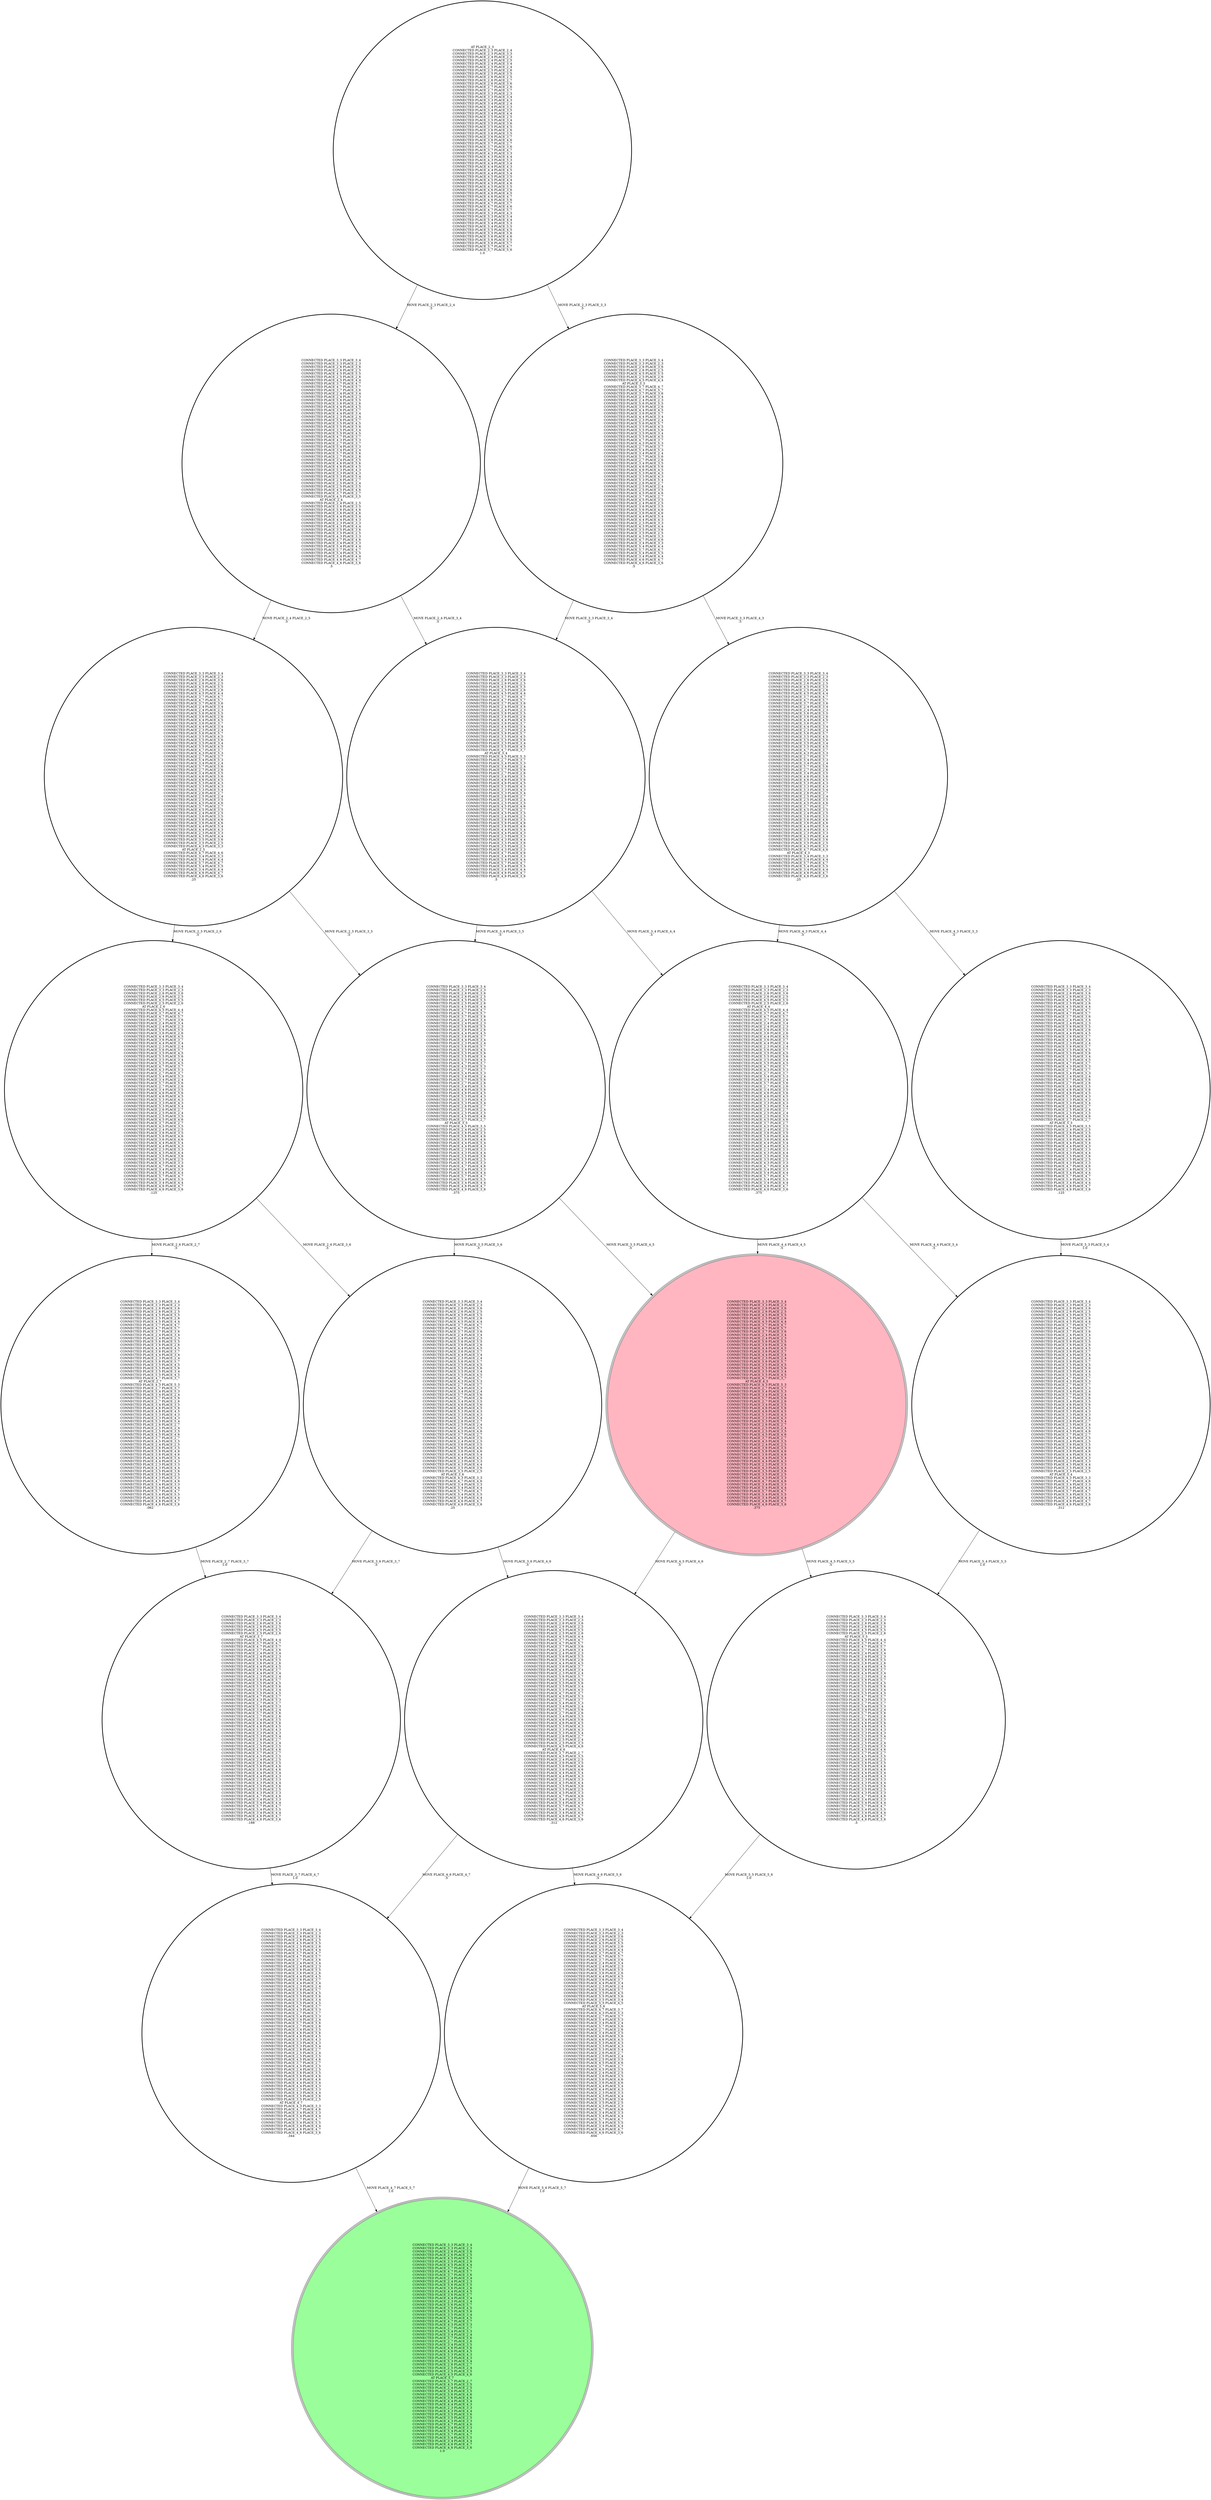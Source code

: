 digraph {
"CONNECTED PLACE_3_3 PLACE_3_4\nCONNECTED PLACE_3_3 PLACE_2_3\nCONNECTED PLACE_2_6 PLACE_3_6\nCONNECTED PLACE_2_6 PLACE_2_5\nCONNECTED PLACE_4_5 PLACE_5_5\nCONNECTED PLACE_2_5 PLACE_2_6\nCONNECTED PLACE_4_5 PLACE_4_4\nCONNECTED PLACE_3_7 PLACE_4_7\nCONNECTED PLACE_4_7 PLACE_5_7\nCONNECTED PLACE_3_7 PLACE_3_6\nCONNECTED PLACE_2_4 PLACE_3_4\nCONNECTED PLACE_2_4 PLACE_2_3\nCONNECTED PLACE_5_6 PLACE_5_5\nCONNECTED PLACE_3_6 PLACE_2_6\nCONNECTED PLACE_4_4 PLACE_4_5\nCONNECTED PLACE_3_6 PLACE_3_7\nCONNECTED PLACE_4_4 PLACE_3_4\nCONNECTED PLACE_2_3 PLACE_2_4\nCONNECTED PLACE_5_6 PLACE_5_7\nCONNECTED PLACE_3_5 PLACE_4_5\nCONNECTED PLACE_5_5 PLACE_5_6\nCONNECTED PLACE_3_5 PLACE_3_4\nCONNECTED PLACE_5_5 PLACE_4_5\nCONNECTED PLACE_4_7 PLACE_3_7\nCONNECTED PLACE_4_3 PLACE_5_3\nCONNECTED PLACE_2_7 PLACE_3_7\nCONNECTED PLACE_5_4 PLACE_5_3\nCONNECTED PLACE_3_4 PLACE_2_4\nCONNECTED PLACE_5_7 PLACE_5_6\nCONNECTED PLACE_2_7 PLACE_2_6\nCONNECTED PLACE_3_4 PLACE_3_5\nCONNECTED PLACE_4_6 PLACE_5_6\nCONNECTED PLACE_4_6 PLACE_4_5\nCONNECTED PLACE_5_3 PLACE_4_3\nCONNECTED PLACE_3_3 PLACE_4_3\nCONNECTED PLACE_5_3 PLACE_5_4\nCONNECTED PLACE_2_6 PLACE_2_7\nCONNECTED PLACE_2_5 PLACE_2_4\nCONNECTED PLACE_2_5 PLACE_3_5\nCONNECTED PLACE_4_5 PLACE_4_6\nCONNECTED PLACE_3_7 PLACE_2_7\nAT PLACE_5_3\nCONNECTED PLACE_4_5 PLACE_3_5\nCONNECTED PLACE_2_4 PLACE_2_5\nCONNECTED PLACE_3_6 PLACE_3_5\nCONNECTED PLACE_5_6 PLACE_4_6\nCONNECTED PLACE_3_6 PLACE_4_6\nCONNECTED PLACE_4_4 PLACE_5_4\nCONNECTED PLACE_4_4 PLACE_4_3\nCONNECTED PLACE_2_3 PLACE_3_3\nCONNECTED PLACE_4_3 PLACE_4_4\nCONNECTED PLACE_3_5 PLACE_3_6\nCONNECTED PLACE_3_5 PLACE_2_5\nCONNECTED PLACE_4_3 PLACE_3_3\nCONNECTED PLACE_4_7 PLACE_4_6\nCONNECTED PLACE_3_4 PLACE_3_3\nCONNECTED PLACE_5_4 PLACE_4_4\nCONNECTED PLACE_5_7 PLACE_4_7\nCONNECTED PLACE_5_4 PLACE_5_5\nCONNECTED PLACE_3_4 PLACE_4_4\nCONNECTED PLACE_4_6 PLACE_4_7\nCONNECTED PLACE_4_6 PLACE_3_6\n.125\n" -> "CONNECTED PLACE_3_3 PLACE_3_4\nCONNECTED PLACE_3_3 PLACE_2_3\nCONNECTED PLACE_2_6 PLACE_3_6\nCONNECTED PLACE_2_6 PLACE_2_5\nCONNECTED PLACE_4_5 PLACE_5_5\nCONNECTED PLACE_2_5 PLACE_2_6\nCONNECTED PLACE_4_5 PLACE_4_4\nCONNECTED PLACE_3_7 PLACE_4_7\nCONNECTED PLACE_4_7 PLACE_5_7\nCONNECTED PLACE_3_7 PLACE_3_6\nCONNECTED PLACE_2_4 PLACE_3_4\nCONNECTED PLACE_2_4 PLACE_2_3\nCONNECTED PLACE_5_6 PLACE_5_5\nCONNECTED PLACE_3_6 PLACE_2_6\nCONNECTED PLACE_4_4 PLACE_4_5\nCONNECTED PLACE_3_6 PLACE_3_7\nCONNECTED PLACE_4_4 PLACE_3_4\nCONNECTED PLACE_2_3 PLACE_2_4\nCONNECTED PLACE_5_6 PLACE_5_7\nCONNECTED PLACE_3_5 PLACE_4_5\nCONNECTED PLACE_5_5 PLACE_5_6\nCONNECTED PLACE_3_5 PLACE_3_4\nCONNECTED PLACE_5_5 PLACE_4_5\nCONNECTED PLACE_4_7 PLACE_3_7\nCONNECTED PLACE_4_3 PLACE_5_3\nCONNECTED PLACE_2_7 PLACE_3_7\nCONNECTED PLACE_5_4 PLACE_5_3\nCONNECTED PLACE_3_4 PLACE_2_4\nCONNECTED PLACE_5_7 PLACE_5_6\nCONNECTED PLACE_2_7 PLACE_2_6\nCONNECTED PLACE_3_4 PLACE_3_5\nCONNECTED PLACE_4_6 PLACE_5_6\nCONNECTED PLACE_4_6 PLACE_4_5\nCONNECTED PLACE_5_3 PLACE_4_3\nCONNECTED PLACE_3_3 PLACE_4_3\nCONNECTED PLACE_5_3 PLACE_5_4\nCONNECTED PLACE_2_6 PLACE_2_7\nCONNECTED PLACE_2_5 PLACE_2_4\nCONNECTED PLACE_2_5 PLACE_3_5\nCONNECTED PLACE_4_5 PLACE_4_6\nCONNECTED PLACE_3_7 PLACE_2_7\nCONNECTED PLACE_4_5 PLACE_3_5\nCONNECTED PLACE_2_4 PLACE_2_5\nCONNECTED PLACE_3_6 PLACE_3_5\nCONNECTED PLACE_5_6 PLACE_4_6\nCONNECTED PLACE_3_6 PLACE_4_6\nCONNECTED PLACE_4_4 PLACE_5_4\nCONNECTED PLACE_4_4 PLACE_4_3\nCONNECTED PLACE_2_3 PLACE_3_3\nCONNECTED PLACE_4_3 PLACE_4_4\nCONNECTED PLACE_3_5 PLACE_3_6\nCONNECTED PLACE_3_5 PLACE_2_5\nAT PLACE_5_4\nCONNECTED PLACE_4_3 PLACE_3_3\nCONNECTED PLACE_4_7 PLACE_4_6\nCONNECTED PLACE_3_4 PLACE_3_3\nCONNECTED PLACE_5_4 PLACE_4_4\nCONNECTED PLACE_5_7 PLACE_4_7\nCONNECTED PLACE_5_4 PLACE_5_5\nCONNECTED PLACE_3_4 PLACE_4_4\nCONNECTED PLACE_4_6 PLACE_4_7\nCONNECTED PLACE_4_6 PLACE_3_6\n.312\n"[label="MOVE PLACE_5_3 PLACE_5_4\n1.0\n"];
"CONNECTED PLACE_3_3 PLACE_3_4\nCONNECTED PLACE_3_3 PLACE_2_3\nCONNECTED PLACE_2_6 PLACE_3_6\nCONNECTED PLACE_2_6 PLACE_2_5\nCONNECTED PLACE_4_5 PLACE_5_5\nCONNECTED PLACE_2_5 PLACE_2_6\nAT PLACE_5_5\nCONNECTED PLACE_4_5 PLACE_4_4\nCONNECTED PLACE_3_7 PLACE_4_7\nCONNECTED PLACE_4_7 PLACE_5_7\nCONNECTED PLACE_3_7 PLACE_3_6\nCONNECTED PLACE_2_4 PLACE_3_4\nCONNECTED PLACE_2_4 PLACE_2_3\nCONNECTED PLACE_5_6 PLACE_5_5\nCONNECTED PLACE_3_6 PLACE_2_6\nCONNECTED PLACE_4_4 PLACE_4_5\nCONNECTED PLACE_3_6 PLACE_3_7\nCONNECTED PLACE_4_4 PLACE_3_4\nCONNECTED PLACE_2_3 PLACE_2_4\nCONNECTED PLACE_5_6 PLACE_5_7\nCONNECTED PLACE_3_5 PLACE_4_5\nCONNECTED PLACE_5_5 PLACE_5_6\nCONNECTED PLACE_3_5 PLACE_3_4\nCONNECTED PLACE_5_5 PLACE_4_5\nCONNECTED PLACE_4_7 PLACE_3_7\nCONNECTED PLACE_4_3 PLACE_5_3\nCONNECTED PLACE_2_7 PLACE_3_7\nCONNECTED PLACE_5_4 PLACE_5_3\nCONNECTED PLACE_3_4 PLACE_2_4\nCONNECTED PLACE_5_7 PLACE_5_6\nCONNECTED PLACE_2_7 PLACE_2_6\nCONNECTED PLACE_3_4 PLACE_3_5\nCONNECTED PLACE_4_6 PLACE_5_6\nCONNECTED PLACE_4_6 PLACE_4_5\nCONNECTED PLACE_5_3 PLACE_4_3\nCONNECTED PLACE_3_3 PLACE_4_3\nCONNECTED PLACE_5_3 PLACE_5_4\nCONNECTED PLACE_2_6 PLACE_2_7\nCONNECTED PLACE_2_5 PLACE_2_4\nCONNECTED PLACE_2_5 PLACE_3_5\nCONNECTED PLACE_4_5 PLACE_4_6\nCONNECTED PLACE_3_7 PLACE_2_7\nCONNECTED PLACE_4_5 PLACE_3_5\nCONNECTED PLACE_2_4 PLACE_2_5\nCONNECTED PLACE_3_6 PLACE_3_5\nCONNECTED PLACE_5_6 PLACE_4_6\nCONNECTED PLACE_3_6 PLACE_4_6\nCONNECTED PLACE_4_4 PLACE_5_4\nCONNECTED PLACE_4_4 PLACE_4_3\nCONNECTED PLACE_2_3 PLACE_3_3\nCONNECTED PLACE_4_3 PLACE_4_4\nCONNECTED PLACE_3_5 PLACE_3_6\nCONNECTED PLACE_3_5 PLACE_2_5\nCONNECTED PLACE_4_3 PLACE_3_3\nCONNECTED PLACE_4_7 PLACE_4_6\nCONNECTED PLACE_3_4 PLACE_3_3\nCONNECTED PLACE_5_4 PLACE_4_4\nCONNECTED PLACE_5_7 PLACE_4_7\nCONNECTED PLACE_5_4 PLACE_5_5\nCONNECTED PLACE_3_4 PLACE_4_4\nCONNECTED PLACE_4_6 PLACE_4_7\nCONNECTED PLACE_4_6 PLACE_3_6\n.5\n" -> "CONNECTED PLACE_3_3 PLACE_3_4\nCONNECTED PLACE_3_3 PLACE_2_3\nCONNECTED PLACE_2_6 PLACE_3_6\nCONNECTED PLACE_2_6 PLACE_2_5\nCONNECTED PLACE_4_5 PLACE_5_5\nCONNECTED PLACE_2_5 PLACE_2_6\nCONNECTED PLACE_4_5 PLACE_4_4\nCONNECTED PLACE_3_7 PLACE_4_7\nCONNECTED PLACE_4_7 PLACE_5_7\nCONNECTED PLACE_3_7 PLACE_3_6\nCONNECTED PLACE_2_4 PLACE_3_4\nCONNECTED PLACE_2_4 PLACE_2_3\nCONNECTED PLACE_5_6 PLACE_5_5\nCONNECTED PLACE_3_6 PLACE_2_6\nCONNECTED PLACE_4_4 PLACE_4_5\nCONNECTED PLACE_3_6 PLACE_3_7\nCONNECTED PLACE_4_4 PLACE_3_4\nCONNECTED PLACE_2_3 PLACE_2_4\nCONNECTED PLACE_5_6 PLACE_5_7\nCONNECTED PLACE_3_5 PLACE_4_5\nCONNECTED PLACE_5_5 PLACE_5_6\nCONNECTED PLACE_3_5 PLACE_3_4\nCONNECTED PLACE_5_5 PLACE_4_5\nAT PLACE_5_6\nCONNECTED PLACE_4_7 PLACE_3_7\nCONNECTED PLACE_4_3 PLACE_5_3\nCONNECTED PLACE_2_7 PLACE_3_7\nCONNECTED PLACE_5_4 PLACE_5_3\nCONNECTED PLACE_3_4 PLACE_2_4\nCONNECTED PLACE_5_7 PLACE_5_6\nCONNECTED PLACE_2_7 PLACE_2_6\nCONNECTED PLACE_3_4 PLACE_3_5\nCONNECTED PLACE_4_6 PLACE_5_6\nCONNECTED PLACE_4_6 PLACE_4_5\nCONNECTED PLACE_5_3 PLACE_4_3\nCONNECTED PLACE_3_3 PLACE_4_3\nCONNECTED PLACE_5_3 PLACE_5_4\nCONNECTED PLACE_2_6 PLACE_2_7\nCONNECTED PLACE_2_5 PLACE_2_4\nCONNECTED PLACE_2_5 PLACE_3_5\nCONNECTED PLACE_4_5 PLACE_4_6\nCONNECTED PLACE_3_7 PLACE_2_7\nCONNECTED PLACE_4_5 PLACE_3_5\nCONNECTED PLACE_2_4 PLACE_2_5\nCONNECTED PLACE_3_6 PLACE_3_5\nCONNECTED PLACE_5_6 PLACE_4_6\nCONNECTED PLACE_3_6 PLACE_4_6\nCONNECTED PLACE_4_4 PLACE_5_4\nCONNECTED PLACE_4_4 PLACE_4_3\nCONNECTED PLACE_2_3 PLACE_3_3\nCONNECTED PLACE_4_3 PLACE_4_4\nCONNECTED PLACE_3_5 PLACE_3_6\nCONNECTED PLACE_3_5 PLACE_2_5\nCONNECTED PLACE_4_3 PLACE_3_3\nCONNECTED PLACE_4_7 PLACE_4_6\nCONNECTED PLACE_3_4 PLACE_3_3\nCONNECTED PLACE_5_4 PLACE_4_4\nCONNECTED PLACE_5_7 PLACE_4_7\nCONNECTED PLACE_5_4 PLACE_5_5\nCONNECTED PLACE_3_4 PLACE_4_4\nCONNECTED PLACE_4_6 PLACE_4_7\nCONNECTED PLACE_4_6 PLACE_3_6\n.656\n"[label="MOVE PLACE_5_5 PLACE_5_6\n1.0\n"];
"CONNECTED PLACE_3_3 PLACE_3_4\nCONNECTED PLACE_3_3 PLACE_2_3\nCONNECTED PLACE_2_6 PLACE_3_6\nCONNECTED PLACE_2_6 PLACE_2_5\nCONNECTED PLACE_4_5 PLACE_5_5\nCONNECTED PLACE_2_5 PLACE_2_6\nCONNECTED PLACE_4_5 PLACE_4_4\nCONNECTED PLACE_3_7 PLACE_4_7\nCONNECTED PLACE_4_7 PLACE_5_7\nCONNECTED PLACE_3_7 PLACE_3_6\nCONNECTED PLACE_2_4 PLACE_3_4\nCONNECTED PLACE_2_4 PLACE_2_3\nCONNECTED PLACE_5_6 PLACE_5_5\nCONNECTED PLACE_3_6 PLACE_2_6\nCONNECTED PLACE_4_4 PLACE_4_5\nCONNECTED PLACE_3_6 PLACE_3_7\nCONNECTED PLACE_4_4 PLACE_3_4\nCONNECTED PLACE_2_3 PLACE_2_4\nCONNECTED PLACE_5_6 PLACE_5_7\nCONNECTED PLACE_3_5 PLACE_4_5\nCONNECTED PLACE_5_5 PLACE_5_6\nCONNECTED PLACE_3_5 PLACE_3_4\nCONNECTED PLACE_5_5 PLACE_4_5\nCONNECTED PLACE_4_7 PLACE_3_7\nCONNECTED PLACE_4_3 PLACE_5_3\nCONNECTED PLACE_2_7 PLACE_3_7\nCONNECTED PLACE_5_4 PLACE_5_3\nCONNECTED PLACE_3_4 PLACE_2_4\nCONNECTED PLACE_5_7 PLACE_5_6\nCONNECTED PLACE_2_7 PLACE_2_6\nCONNECTED PLACE_3_4 PLACE_3_5\nCONNECTED PLACE_4_6 PLACE_5_6\nCONNECTED PLACE_4_6 PLACE_4_5\nCONNECTED PLACE_5_3 PLACE_4_3\nCONNECTED PLACE_3_3 PLACE_4_3\nCONNECTED PLACE_5_3 PLACE_5_4\nCONNECTED PLACE_2_6 PLACE_2_7\nCONNECTED PLACE_2_5 PLACE_2_4\nCONNECTED PLACE_2_5 PLACE_3_5\nCONNECTED PLACE_4_5 PLACE_4_6\nCONNECTED PLACE_3_7 PLACE_2_7\nCONNECTED PLACE_4_5 PLACE_3_5\nAT PLACE_2_4\nCONNECTED PLACE_2_4 PLACE_2_5\nCONNECTED PLACE_3_6 PLACE_3_5\nCONNECTED PLACE_5_6 PLACE_4_6\nCONNECTED PLACE_3_6 PLACE_4_6\nCONNECTED PLACE_4_4 PLACE_5_4\nCONNECTED PLACE_4_4 PLACE_4_3\nCONNECTED PLACE_2_3 PLACE_3_3\nCONNECTED PLACE_4_3 PLACE_4_4\nCONNECTED PLACE_3_5 PLACE_3_6\nCONNECTED PLACE_3_5 PLACE_2_5\nCONNECTED PLACE_4_3 PLACE_3_3\nCONNECTED PLACE_4_7 PLACE_4_6\nCONNECTED PLACE_3_4 PLACE_3_3\nCONNECTED PLACE_5_4 PLACE_4_4\nCONNECTED PLACE_5_7 PLACE_4_7\nCONNECTED PLACE_5_4 PLACE_5_5\nCONNECTED PLACE_3_4 PLACE_4_4\nCONNECTED PLACE_4_6 PLACE_4_7\nCONNECTED PLACE_4_6 PLACE_3_6\n.5\n" -> "CONNECTED PLACE_3_3 PLACE_3_4\nCONNECTED PLACE_3_3 PLACE_2_3\nCONNECTED PLACE_2_6 PLACE_3_6\nCONNECTED PLACE_2_6 PLACE_2_5\nCONNECTED PLACE_4_5 PLACE_5_5\nCONNECTED PLACE_2_5 PLACE_2_6\nCONNECTED PLACE_4_5 PLACE_4_4\nCONNECTED PLACE_3_7 PLACE_4_7\nCONNECTED PLACE_4_7 PLACE_5_7\nCONNECTED PLACE_3_7 PLACE_3_6\nCONNECTED PLACE_2_4 PLACE_3_4\nCONNECTED PLACE_2_4 PLACE_2_3\nCONNECTED PLACE_5_6 PLACE_5_5\nCONNECTED PLACE_3_6 PLACE_2_6\nCONNECTED PLACE_4_4 PLACE_4_5\nCONNECTED PLACE_3_6 PLACE_3_7\nCONNECTED PLACE_4_4 PLACE_3_4\nCONNECTED PLACE_2_3 PLACE_2_4\nCONNECTED PLACE_5_6 PLACE_5_7\nCONNECTED PLACE_3_5 PLACE_4_5\nCONNECTED PLACE_5_5 PLACE_5_6\nCONNECTED PLACE_3_5 PLACE_3_4\nCONNECTED PLACE_5_5 PLACE_4_5\nCONNECTED PLACE_4_7 PLACE_3_7\nCONNECTED PLACE_4_3 PLACE_5_3\nCONNECTED PLACE_2_7 PLACE_3_7\nCONNECTED PLACE_5_4 PLACE_5_3\nCONNECTED PLACE_3_4 PLACE_2_4\nCONNECTED PLACE_5_7 PLACE_5_6\nCONNECTED PLACE_2_7 PLACE_2_6\nCONNECTED PLACE_3_4 PLACE_3_5\nCONNECTED PLACE_4_6 PLACE_5_6\nCONNECTED PLACE_4_6 PLACE_4_5\nCONNECTED PLACE_5_3 PLACE_4_3\nCONNECTED PLACE_3_3 PLACE_4_3\nCONNECTED PLACE_5_3 PLACE_5_4\nCONNECTED PLACE_2_6 PLACE_2_7\nCONNECTED PLACE_2_5 PLACE_2_4\nCONNECTED PLACE_2_5 PLACE_3_5\nCONNECTED PLACE_4_5 PLACE_4_6\nCONNECTED PLACE_3_7 PLACE_2_7\nCONNECTED PLACE_4_5 PLACE_3_5\nCONNECTED PLACE_2_4 PLACE_2_5\nCONNECTED PLACE_3_6 PLACE_3_5\nCONNECTED PLACE_5_6 PLACE_4_6\nCONNECTED PLACE_3_6 PLACE_4_6\nCONNECTED PLACE_4_4 PLACE_5_4\nCONNECTED PLACE_4_4 PLACE_4_3\nCONNECTED PLACE_2_3 PLACE_3_3\nCONNECTED PLACE_4_3 PLACE_4_4\nCONNECTED PLACE_3_5 PLACE_3_6\nCONNECTED PLACE_3_5 PLACE_2_5\nCONNECTED PLACE_4_3 PLACE_3_3\nAT PLACE_2_5\nCONNECTED PLACE_4_7 PLACE_4_6\nCONNECTED PLACE_3_4 PLACE_3_3\nCONNECTED PLACE_5_4 PLACE_4_4\nCONNECTED PLACE_5_7 PLACE_4_7\nCONNECTED PLACE_5_4 PLACE_5_5\nCONNECTED PLACE_3_4 PLACE_4_4\nCONNECTED PLACE_4_6 PLACE_4_7\nCONNECTED PLACE_4_6 PLACE_3_6\n.25\n"[label="MOVE PLACE_2_4 PLACE_2_5\n.5\n"];
"CONNECTED PLACE_3_3 PLACE_3_4\nCONNECTED PLACE_3_3 PLACE_2_3\nCONNECTED PLACE_2_6 PLACE_3_6\nCONNECTED PLACE_2_6 PLACE_2_5\nCONNECTED PLACE_4_5 PLACE_5_5\nCONNECTED PLACE_2_5 PLACE_2_6\nCONNECTED PLACE_4_5 PLACE_4_4\nCONNECTED PLACE_3_7 PLACE_4_7\nCONNECTED PLACE_4_7 PLACE_5_7\nCONNECTED PLACE_3_7 PLACE_3_6\nCONNECTED PLACE_2_4 PLACE_3_4\nCONNECTED PLACE_2_4 PLACE_2_3\nCONNECTED PLACE_5_6 PLACE_5_5\nCONNECTED PLACE_3_6 PLACE_2_6\nCONNECTED PLACE_4_4 PLACE_4_5\nCONNECTED PLACE_3_6 PLACE_3_7\nCONNECTED PLACE_4_4 PLACE_3_4\nCONNECTED PLACE_2_3 PLACE_2_4\nCONNECTED PLACE_5_6 PLACE_5_7\nCONNECTED PLACE_3_5 PLACE_4_5\nCONNECTED PLACE_5_5 PLACE_5_6\nCONNECTED PLACE_3_5 PLACE_3_4\nCONNECTED PLACE_5_5 PLACE_4_5\nCONNECTED PLACE_4_7 PLACE_3_7\nCONNECTED PLACE_4_3 PLACE_5_3\nCONNECTED PLACE_2_7 PLACE_3_7\nCONNECTED PLACE_5_4 PLACE_5_3\nCONNECTED PLACE_3_4 PLACE_2_4\nCONNECTED PLACE_5_7 PLACE_5_6\nCONNECTED PLACE_2_7 PLACE_2_6\nCONNECTED PLACE_3_4 PLACE_3_5\nCONNECTED PLACE_4_6 PLACE_5_6\nCONNECTED PLACE_4_6 PLACE_4_5\nCONNECTED PLACE_5_3 PLACE_4_3\nCONNECTED PLACE_3_3 PLACE_4_3\nCONNECTED PLACE_5_3 PLACE_5_4\nCONNECTED PLACE_2_6 PLACE_2_7\nCONNECTED PLACE_2_5 PLACE_2_4\nCONNECTED PLACE_2_5 PLACE_3_5\nCONNECTED PLACE_4_5 PLACE_4_6\nCONNECTED PLACE_3_7 PLACE_2_7\nCONNECTED PLACE_4_5 PLACE_3_5\nAT PLACE_2_4\nCONNECTED PLACE_2_4 PLACE_2_5\nCONNECTED PLACE_3_6 PLACE_3_5\nCONNECTED PLACE_5_6 PLACE_4_6\nCONNECTED PLACE_3_6 PLACE_4_6\nCONNECTED PLACE_4_4 PLACE_5_4\nCONNECTED PLACE_4_4 PLACE_4_3\nCONNECTED PLACE_2_3 PLACE_3_3\nCONNECTED PLACE_4_3 PLACE_4_4\nCONNECTED PLACE_3_5 PLACE_3_6\nCONNECTED PLACE_3_5 PLACE_2_5\nCONNECTED PLACE_4_3 PLACE_3_3\nCONNECTED PLACE_4_7 PLACE_4_6\nCONNECTED PLACE_3_4 PLACE_3_3\nCONNECTED PLACE_5_4 PLACE_4_4\nCONNECTED PLACE_5_7 PLACE_4_7\nCONNECTED PLACE_5_4 PLACE_5_5\nCONNECTED PLACE_3_4 PLACE_4_4\nCONNECTED PLACE_4_6 PLACE_4_7\nCONNECTED PLACE_4_6 PLACE_3_6\n.5\n" -> "CONNECTED PLACE_3_3 PLACE_3_4\nCONNECTED PLACE_3_3 PLACE_2_3\nCONNECTED PLACE_2_6 PLACE_3_6\nCONNECTED PLACE_2_6 PLACE_2_5\nCONNECTED PLACE_4_5 PLACE_5_5\nCONNECTED PLACE_2_5 PLACE_2_6\nCONNECTED PLACE_4_5 PLACE_4_4\nCONNECTED PLACE_3_7 PLACE_4_7\nCONNECTED PLACE_4_7 PLACE_5_7\nCONNECTED PLACE_3_7 PLACE_3_6\nCONNECTED PLACE_2_4 PLACE_3_4\nCONNECTED PLACE_2_4 PLACE_2_3\nCONNECTED PLACE_5_6 PLACE_5_5\nCONNECTED PLACE_3_6 PLACE_2_6\nCONNECTED PLACE_4_4 PLACE_4_5\nCONNECTED PLACE_3_6 PLACE_3_7\nCONNECTED PLACE_4_4 PLACE_3_4\nCONNECTED PLACE_2_3 PLACE_2_4\nCONNECTED PLACE_5_6 PLACE_5_7\nCONNECTED PLACE_3_5 PLACE_4_5\nCONNECTED PLACE_5_5 PLACE_5_6\nCONNECTED PLACE_3_5 PLACE_3_4\nCONNECTED PLACE_5_5 PLACE_4_5\nCONNECTED PLACE_4_7 PLACE_3_7\nAT PLACE_3_4\nCONNECTED PLACE_4_3 PLACE_5_3\nCONNECTED PLACE_2_7 PLACE_3_7\nCONNECTED PLACE_5_4 PLACE_5_3\nCONNECTED PLACE_3_4 PLACE_2_4\nCONNECTED PLACE_5_7 PLACE_5_6\nCONNECTED PLACE_2_7 PLACE_2_6\nCONNECTED PLACE_3_4 PLACE_3_5\nCONNECTED PLACE_4_6 PLACE_5_6\nCONNECTED PLACE_4_6 PLACE_4_5\nCONNECTED PLACE_5_3 PLACE_4_3\nCONNECTED PLACE_3_3 PLACE_4_3\nCONNECTED PLACE_5_3 PLACE_5_4\nCONNECTED PLACE_2_6 PLACE_2_7\nCONNECTED PLACE_2_5 PLACE_2_4\nCONNECTED PLACE_2_5 PLACE_3_5\nCONNECTED PLACE_4_5 PLACE_4_6\nCONNECTED PLACE_3_7 PLACE_2_7\nCONNECTED PLACE_4_5 PLACE_3_5\nCONNECTED PLACE_2_4 PLACE_2_5\nCONNECTED PLACE_3_6 PLACE_3_5\nCONNECTED PLACE_5_6 PLACE_4_6\nCONNECTED PLACE_3_6 PLACE_4_6\nCONNECTED PLACE_4_4 PLACE_5_4\nCONNECTED PLACE_4_4 PLACE_4_3\nCONNECTED PLACE_2_3 PLACE_3_3\nCONNECTED PLACE_4_3 PLACE_4_4\nCONNECTED PLACE_3_5 PLACE_3_6\nCONNECTED PLACE_3_5 PLACE_2_5\nCONNECTED PLACE_4_3 PLACE_3_3\nCONNECTED PLACE_4_7 PLACE_4_6\nCONNECTED PLACE_3_4 PLACE_3_3\nCONNECTED PLACE_5_4 PLACE_4_4\nCONNECTED PLACE_5_7 PLACE_4_7\nCONNECTED PLACE_5_4 PLACE_5_5\nCONNECTED PLACE_3_4 PLACE_4_4\nCONNECTED PLACE_4_6 PLACE_4_7\nCONNECTED PLACE_4_6 PLACE_3_6\n.5\n"[label="MOVE PLACE_2_4 PLACE_3_4\n.5\n"];
"CONNECTED PLACE_3_3 PLACE_3_4\nCONNECTED PLACE_3_3 PLACE_2_3\nCONNECTED PLACE_2_6 PLACE_3_6\nCONNECTED PLACE_2_6 PLACE_2_5\nCONNECTED PLACE_4_5 PLACE_5_5\nCONNECTED PLACE_2_5 PLACE_2_6\nCONNECTED PLACE_4_5 PLACE_4_4\nCONNECTED PLACE_3_7 PLACE_4_7\nCONNECTED PLACE_4_7 PLACE_5_7\nCONNECTED PLACE_3_7 PLACE_3_6\nCONNECTED PLACE_2_4 PLACE_3_4\nCONNECTED PLACE_2_4 PLACE_2_3\nCONNECTED PLACE_5_6 PLACE_5_5\nCONNECTED PLACE_3_6 PLACE_2_6\nCONNECTED PLACE_4_4 PLACE_4_5\nCONNECTED PLACE_3_6 PLACE_3_7\nCONNECTED PLACE_4_4 PLACE_3_4\nCONNECTED PLACE_2_3 PLACE_2_4\nCONNECTED PLACE_5_6 PLACE_5_7\nCONNECTED PLACE_3_5 PLACE_4_5\nCONNECTED PLACE_5_5 PLACE_5_6\nCONNECTED PLACE_3_5 PLACE_3_4\nCONNECTED PLACE_5_5 PLACE_4_5\nCONNECTED PLACE_4_7 PLACE_3_7\nCONNECTED PLACE_4_3 PLACE_5_3\nCONNECTED PLACE_2_7 PLACE_3_7\nCONNECTED PLACE_5_4 PLACE_5_3\nCONNECTED PLACE_3_4 PLACE_2_4\nCONNECTED PLACE_5_7 PLACE_5_6\nCONNECTED PLACE_2_7 PLACE_2_6\nCONNECTED PLACE_3_4 PLACE_3_5\nCONNECTED PLACE_4_6 PLACE_5_6\nCONNECTED PLACE_4_6 PLACE_4_5\nCONNECTED PLACE_5_3 PLACE_4_3\nCONNECTED PLACE_3_3 PLACE_4_3\nCONNECTED PLACE_5_3 PLACE_5_4\nCONNECTED PLACE_2_6 PLACE_2_7\nCONNECTED PLACE_2_5 PLACE_2_4\nCONNECTED PLACE_2_5 PLACE_3_5\nCONNECTED PLACE_4_5 PLACE_4_6\nCONNECTED PLACE_3_7 PLACE_2_7\nCONNECTED PLACE_4_5 PLACE_3_5\nCONNECTED PLACE_2_4 PLACE_2_5\nCONNECTED PLACE_3_6 PLACE_3_5\nCONNECTED PLACE_5_6 PLACE_4_6\nCONNECTED PLACE_3_6 PLACE_4_6\nCONNECTED PLACE_4_4 PLACE_5_4\nCONNECTED PLACE_4_4 PLACE_4_3\nCONNECTED PLACE_2_3 PLACE_3_3\nCONNECTED PLACE_4_3 PLACE_4_4\nCONNECTED PLACE_3_5 PLACE_3_6\nCONNECTED PLACE_3_5 PLACE_2_5\nAT PLACE_3_6\nCONNECTED PLACE_4_3 PLACE_3_3\nCONNECTED PLACE_4_7 PLACE_4_6\nCONNECTED PLACE_3_4 PLACE_3_3\nCONNECTED PLACE_5_4 PLACE_4_4\nCONNECTED PLACE_5_7 PLACE_4_7\nCONNECTED PLACE_5_4 PLACE_5_5\nCONNECTED PLACE_3_4 PLACE_4_4\nCONNECTED PLACE_4_6 PLACE_4_7\nCONNECTED PLACE_4_6 PLACE_3_6\n.25\n" -> "CONNECTED PLACE_3_3 PLACE_3_4\nCONNECTED PLACE_3_3 PLACE_2_3\nCONNECTED PLACE_2_6 PLACE_3_6\nCONNECTED PLACE_2_6 PLACE_2_5\nCONNECTED PLACE_4_5 PLACE_5_5\nCONNECTED PLACE_2_5 PLACE_2_6\nCONNECTED PLACE_4_5 PLACE_4_4\nCONNECTED PLACE_3_7 PLACE_4_7\nCONNECTED PLACE_4_7 PLACE_5_7\nCONNECTED PLACE_3_7 PLACE_3_6\nCONNECTED PLACE_2_4 PLACE_3_4\nCONNECTED PLACE_2_4 PLACE_2_3\nCONNECTED PLACE_5_6 PLACE_5_5\nCONNECTED PLACE_3_6 PLACE_2_6\nCONNECTED PLACE_4_4 PLACE_4_5\nCONNECTED PLACE_3_6 PLACE_3_7\nCONNECTED PLACE_4_4 PLACE_3_4\nCONNECTED PLACE_2_3 PLACE_2_4\nCONNECTED PLACE_5_6 PLACE_5_7\nCONNECTED PLACE_3_5 PLACE_4_5\nCONNECTED PLACE_5_5 PLACE_5_6\nCONNECTED PLACE_3_5 PLACE_3_4\nCONNECTED PLACE_5_5 PLACE_4_5\nCONNECTED PLACE_4_7 PLACE_3_7\nCONNECTED PLACE_4_3 PLACE_5_3\nCONNECTED PLACE_2_7 PLACE_3_7\nCONNECTED PLACE_5_4 PLACE_5_3\nCONNECTED PLACE_3_4 PLACE_2_4\nCONNECTED PLACE_5_7 PLACE_5_6\nCONNECTED PLACE_2_7 PLACE_2_6\nCONNECTED PLACE_3_4 PLACE_3_5\nCONNECTED PLACE_4_6 PLACE_5_6\nCONNECTED PLACE_4_6 PLACE_4_5\nCONNECTED PLACE_5_3 PLACE_4_3\nCONNECTED PLACE_3_3 PLACE_4_3\nCONNECTED PLACE_5_3 PLACE_5_4\nCONNECTED PLACE_2_6 PLACE_2_7\nCONNECTED PLACE_2_5 PLACE_2_4\nCONNECTED PLACE_2_5 PLACE_3_5\nCONNECTED PLACE_4_5 PLACE_4_6\nAT PLACE_4_6\nCONNECTED PLACE_3_7 PLACE_2_7\nCONNECTED PLACE_4_5 PLACE_3_5\nCONNECTED PLACE_2_4 PLACE_2_5\nCONNECTED PLACE_3_6 PLACE_3_5\nCONNECTED PLACE_5_6 PLACE_4_6\nCONNECTED PLACE_3_6 PLACE_4_6\nCONNECTED PLACE_4_4 PLACE_5_4\nCONNECTED PLACE_4_4 PLACE_4_3\nCONNECTED PLACE_2_3 PLACE_3_3\nCONNECTED PLACE_4_3 PLACE_4_4\nCONNECTED PLACE_3_5 PLACE_3_6\nCONNECTED PLACE_3_5 PLACE_2_5\nCONNECTED PLACE_4_3 PLACE_3_3\nCONNECTED PLACE_4_7 PLACE_4_6\nCONNECTED PLACE_3_4 PLACE_3_3\nCONNECTED PLACE_5_4 PLACE_4_4\nCONNECTED PLACE_5_7 PLACE_4_7\nCONNECTED PLACE_5_4 PLACE_5_5\nCONNECTED PLACE_3_4 PLACE_4_4\nCONNECTED PLACE_4_6 PLACE_4_7\nCONNECTED PLACE_4_6 PLACE_3_6\n.312\n"[label="MOVE PLACE_3_6 PLACE_4_6\n.5\n"];
"CONNECTED PLACE_3_3 PLACE_3_4\nCONNECTED PLACE_3_3 PLACE_2_3\nCONNECTED PLACE_2_6 PLACE_3_6\nCONNECTED PLACE_2_6 PLACE_2_5\nCONNECTED PLACE_4_5 PLACE_5_5\nCONNECTED PLACE_2_5 PLACE_2_6\nCONNECTED PLACE_4_5 PLACE_4_4\nCONNECTED PLACE_3_7 PLACE_4_7\nCONNECTED PLACE_4_7 PLACE_5_7\nCONNECTED PLACE_3_7 PLACE_3_6\nCONNECTED PLACE_2_4 PLACE_3_4\nCONNECTED PLACE_2_4 PLACE_2_3\nCONNECTED PLACE_5_6 PLACE_5_5\nCONNECTED PLACE_3_6 PLACE_2_6\nCONNECTED PLACE_4_4 PLACE_4_5\nCONNECTED PLACE_3_6 PLACE_3_7\nCONNECTED PLACE_4_4 PLACE_3_4\nCONNECTED PLACE_2_3 PLACE_2_4\nCONNECTED PLACE_5_6 PLACE_5_7\nCONNECTED PLACE_3_5 PLACE_4_5\nCONNECTED PLACE_5_5 PLACE_5_6\nCONNECTED PLACE_3_5 PLACE_3_4\nCONNECTED PLACE_5_5 PLACE_4_5\nCONNECTED PLACE_4_7 PLACE_3_7\nCONNECTED PLACE_4_3 PLACE_5_3\nCONNECTED PLACE_2_7 PLACE_3_7\nCONNECTED PLACE_5_4 PLACE_5_3\nCONNECTED PLACE_3_4 PLACE_2_4\nCONNECTED PLACE_5_7 PLACE_5_6\nCONNECTED PLACE_2_7 PLACE_2_6\nCONNECTED PLACE_3_4 PLACE_3_5\nCONNECTED PLACE_4_6 PLACE_5_6\nCONNECTED PLACE_4_6 PLACE_4_5\nCONNECTED PLACE_5_3 PLACE_4_3\nCONNECTED PLACE_3_3 PLACE_4_3\nCONNECTED PLACE_5_3 PLACE_5_4\nCONNECTED PLACE_2_6 PLACE_2_7\nCONNECTED PLACE_2_5 PLACE_2_4\nCONNECTED PLACE_2_5 PLACE_3_5\nCONNECTED PLACE_4_5 PLACE_4_6\nCONNECTED PLACE_3_7 PLACE_2_7\nCONNECTED PLACE_4_5 PLACE_3_5\nCONNECTED PLACE_2_4 PLACE_2_5\nCONNECTED PLACE_3_6 PLACE_3_5\nCONNECTED PLACE_5_6 PLACE_4_6\nCONNECTED PLACE_3_6 PLACE_4_6\nCONNECTED PLACE_4_4 PLACE_5_4\nCONNECTED PLACE_4_4 PLACE_4_3\nCONNECTED PLACE_2_3 PLACE_3_3\nCONNECTED PLACE_4_3 PLACE_4_4\nCONNECTED PLACE_3_5 PLACE_3_6\nCONNECTED PLACE_3_5 PLACE_2_5\nAT PLACE_3_6\nCONNECTED PLACE_4_3 PLACE_3_3\nCONNECTED PLACE_4_7 PLACE_4_6\nCONNECTED PLACE_3_4 PLACE_3_3\nCONNECTED PLACE_5_4 PLACE_4_4\nCONNECTED PLACE_5_7 PLACE_4_7\nCONNECTED PLACE_5_4 PLACE_5_5\nCONNECTED PLACE_3_4 PLACE_4_4\nCONNECTED PLACE_4_6 PLACE_4_7\nCONNECTED PLACE_4_6 PLACE_3_6\n.25\n" -> "CONNECTED PLACE_3_3 PLACE_3_4\nCONNECTED PLACE_3_3 PLACE_2_3\nCONNECTED PLACE_2_6 PLACE_3_6\nCONNECTED PLACE_2_6 PLACE_2_5\nCONNECTED PLACE_4_5 PLACE_5_5\nCONNECTED PLACE_2_5 PLACE_2_6\nAT PLACE_3_7\nCONNECTED PLACE_4_5 PLACE_4_4\nCONNECTED PLACE_3_7 PLACE_4_7\nCONNECTED PLACE_4_7 PLACE_5_7\nCONNECTED PLACE_3_7 PLACE_3_6\nCONNECTED PLACE_2_4 PLACE_3_4\nCONNECTED PLACE_2_4 PLACE_2_3\nCONNECTED PLACE_5_6 PLACE_5_5\nCONNECTED PLACE_3_6 PLACE_2_6\nCONNECTED PLACE_4_4 PLACE_4_5\nCONNECTED PLACE_3_6 PLACE_3_7\nCONNECTED PLACE_4_4 PLACE_3_4\nCONNECTED PLACE_2_3 PLACE_2_4\nCONNECTED PLACE_5_6 PLACE_5_7\nCONNECTED PLACE_3_5 PLACE_4_5\nCONNECTED PLACE_5_5 PLACE_5_6\nCONNECTED PLACE_3_5 PLACE_3_4\nCONNECTED PLACE_5_5 PLACE_4_5\nCONNECTED PLACE_4_7 PLACE_3_7\nCONNECTED PLACE_4_3 PLACE_5_3\nCONNECTED PLACE_2_7 PLACE_3_7\nCONNECTED PLACE_5_4 PLACE_5_3\nCONNECTED PLACE_3_4 PLACE_2_4\nCONNECTED PLACE_5_7 PLACE_5_6\nCONNECTED PLACE_2_7 PLACE_2_6\nCONNECTED PLACE_3_4 PLACE_3_5\nCONNECTED PLACE_4_6 PLACE_5_6\nCONNECTED PLACE_4_6 PLACE_4_5\nCONNECTED PLACE_5_3 PLACE_4_3\nCONNECTED PLACE_3_3 PLACE_4_3\nCONNECTED PLACE_5_3 PLACE_5_4\nCONNECTED PLACE_2_6 PLACE_2_7\nCONNECTED PLACE_2_5 PLACE_2_4\nCONNECTED PLACE_2_5 PLACE_3_5\nCONNECTED PLACE_4_5 PLACE_4_6\nCONNECTED PLACE_3_7 PLACE_2_7\nCONNECTED PLACE_4_5 PLACE_3_5\nCONNECTED PLACE_2_4 PLACE_2_5\nCONNECTED PLACE_3_6 PLACE_3_5\nCONNECTED PLACE_5_6 PLACE_4_6\nCONNECTED PLACE_3_6 PLACE_4_6\nCONNECTED PLACE_4_4 PLACE_5_4\nCONNECTED PLACE_4_4 PLACE_4_3\nCONNECTED PLACE_2_3 PLACE_3_3\nCONNECTED PLACE_4_3 PLACE_4_4\nCONNECTED PLACE_3_5 PLACE_3_6\nCONNECTED PLACE_3_5 PLACE_2_5\nCONNECTED PLACE_4_3 PLACE_3_3\nCONNECTED PLACE_4_7 PLACE_4_6\nCONNECTED PLACE_3_4 PLACE_3_3\nCONNECTED PLACE_5_4 PLACE_4_4\nCONNECTED PLACE_5_7 PLACE_4_7\nCONNECTED PLACE_5_4 PLACE_5_5\nCONNECTED PLACE_3_4 PLACE_4_4\nCONNECTED PLACE_4_6 PLACE_4_7\nCONNECTED PLACE_4_6 PLACE_3_6\n.188\n"[label="MOVE PLACE_3_6 PLACE_3_7\n.5\n"];
"CONNECTED PLACE_3_3 PLACE_3_4\nCONNECTED PLACE_3_3 PLACE_2_3\nCONNECTED PLACE_2_6 PLACE_3_6\nCONNECTED PLACE_2_6 PLACE_2_5\nCONNECTED PLACE_4_5 PLACE_5_5\nCONNECTED PLACE_2_5 PLACE_2_6\nAT PLACE_3_7\nCONNECTED PLACE_4_5 PLACE_4_4\nCONNECTED PLACE_3_7 PLACE_4_7\nCONNECTED PLACE_4_7 PLACE_5_7\nCONNECTED PLACE_3_7 PLACE_3_6\nCONNECTED PLACE_2_4 PLACE_3_4\nCONNECTED PLACE_2_4 PLACE_2_3\nCONNECTED PLACE_5_6 PLACE_5_5\nCONNECTED PLACE_3_6 PLACE_2_6\nCONNECTED PLACE_4_4 PLACE_4_5\nCONNECTED PLACE_3_6 PLACE_3_7\nCONNECTED PLACE_4_4 PLACE_3_4\nCONNECTED PLACE_2_3 PLACE_2_4\nCONNECTED PLACE_5_6 PLACE_5_7\nCONNECTED PLACE_3_5 PLACE_4_5\nCONNECTED PLACE_5_5 PLACE_5_6\nCONNECTED PLACE_3_5 PLACE_3_4\nCONNECTED PLACE_5_5 PLACE_4_5\nCONNECTED PLACE_4_7 PLACE_3_7\nCONNECTED PLACE_4_3 PLACE_5_3\nCONNECTED PLACE_2_7 PLACE_3_7\nCONNECTED PLACE_5_4 PLACE_5_3\nCONNECTED PLACE_3_4 PLACE_2_4\nCONNECTED PLACE_5_7 PLACE_5_6\nCONNECTED PLACE_2_7 PLACE_2_6\nCONNECTED PLACE_3_4 PLACE_3_5\nCONNECTED PLACE_4_6 PLACE_5_6\nCONNECTED PLACE_4_6 PLACE_4_5\nCONNECTED PLACE_5_3 PLACE_4_3\nCONNECTED PLACE_3_3 PLACE_4_3\nCONNECTED PLACE_5_3 PLACE_5_4\nCONNECTED PLACE_2_6 PLACE_2_7\nCONNECTED PLACE_2_5 PLACE_2_4\nCONNECTED PLACE_2_5 PLACE_3_5\nCONNECTED PLACE_4_5 PLACE_4_6\nCONNECTED PLACE_3_7 PLACE_2_7\nCONNECTED PLACE_4_5 PLACE_3_5\nCONNECTED PLACE_2_4 PLACE_2_5\nCONNECTED PLACE_3_6 PLACE_3_5\nCONNECTED PLACE_5_6 PLACE_4_6\nCONNECTED PLACE_3_6 PLACE_4_6\nCONNECTED PLACE_4_4 PLACE_5_4\nCONNECTED PLACE_4_4 PLACE_4_3\nCONNECTED PLACE_2_3 PLACE_3_3\nCONNECTED PLACE_4_3 PLACE_4_4\nCONNECTED PLACE_3_5 PLACE_3_6\nCONNECTED PLACE_3_5 PLACE_2_5\nCONNECTED PLACE_4_3 PLACE_3_3\nCONNECTED PLACE_4_7 PLACE_4_6\nCONNECTED PLACE_3_4 PLACE_3_3\nCONNECTED PLACE_5_4 PLACE_4_4\nCONNECTED PLACE_5_7 PLACE_4_7\nCONNECTED PLACE_5_4 PLACE_5_5\nCONNECTED PLACE_3_4 PLACE_4_4\nCONNECTED PLACE_4_6 PLACE_4_7\nCONNECTED PLACE_4_6 PLACE_3_6\n.188\n" -> "CONNECTED PLACE_3_3 PLACE_3_4\nCONNECTED PLACE_3_3 PLACE_2_3\nCONNECTED PLACE_2_6 PLACE_3_6\nCONNECTED PLACE_2_6 PLACE_2_5\nCONNECTED PLACE_4_5 PLACE_5_5\nCONNECTED PLACE_2_5 PLACE_2_6\nCONNECTED PLACE_4_5 PLACE_4_4\nCONNECTED PLACE_3_7 PLACE_4_7\nCONNECTED PLACE_4_7 PLACE_5_7\nCONNECTED PLACE_3_7 PLACE_3_6\nCONNECTED PLACE_2_4 PLACE_3_4\nCONNECTED PLACE_2_4 PLACE_2_3\nCONNECTED PLACE_5_6 PLACE_5_5\nCONNECTED PLACE_3_6 PLACE_2_6\nCONNECTED PLACE_4_4 PLACE_4_5\nCONNECTED PLACE_3_6 PLACE_3_7\nCONNECTED PLACE_4_4 PLACE_3_4\nCONNECTED PLACE_2_3 PLACE_2_4\nCONNECTED PLACE_5_6 PLACE_5_7\nCONNECTED PLACE_3_5 PLACE_4_5\nCONNECTED PLACE_5_5 PLACE_5_6\nCONNECTED PLACE_3_5 PLACE_3_4\nCONNECTED PLACE_5_5 PLACE_4_5\nCONNECTED PLACE_4_7 PLACE_3_7\nCONNECTED PLACE_4_3 PLACE_5_3\nCONNECTED PLACE_2_7 PLACE_3_7\nCONNECTED PLACE_5_4 PLACE_5_3\nCONNECTED PLACE_3_4 PLACE_2_4\nCONNECTED PLACE_5_7 PLACE_5_6\nCONNECTED PLACE_2_7 PLACE_2_6\nCONNECTED PLACE_3_4 PLACE_3_5\nCONNECTED PLACE_4_6 PLACE_5_6\nCONNECTED PLACE_4_6 PLACE_4_5\nCONNECTED PLACE_5_3 PLACE_4_3\nCONNECTED PLACE_3_3 PLACE_4_3\nCONNECTED PLACE_5_3 PLACE_5_4\nCONNECTED PLACE_2_6 PLACE_2_7\nCONNECTED PLACE_2_5 PLACE_2_4\nCONNECTED PLACE_2_5 PLACE_3_5\nCONNECTED PLACE_4_5 PLACE_4_6\nCONNECTED PLACE_3_7 PLACE_2_7\nCONNECTED PLACE_4_5 PLACE_3_5\nCONNECTED PLACE_2_4 PLACE_2_5\nCONNECTED PLACE_3_6 PLACE_3_5\nCONNECTED PLACE_5_6 PLACE_4_6\nCONNECTED PLACE_3_6 PLACE_4_6\nCONNECTED PLACE_4_4 PLACE_5_4\nCONNECTED PLACE_4_4 PLACE_4_3\nCONNECTED PLACE_2_3 PLACE_3_3\nCONNECTED PLACE_4_3 PLACE_4_4\nCONNECTED PLACE_3_5 PLACE_3_6\nCONNECTED PLACE_3_5 PLACE_2_5\nAT PLACE_4_7\nCONNECTED PLACE_4_3 PLACE_3_3\nCONNECTED PLACE_4_7 PLACE_4_6\nCONNECTED PLACE_3_4 PLACE_3_3\nCONNECTED PLACE_5_4 PLACE_4_4\nCONNECTED PLACE_5_7 PLACE_4_7\nCONNECTED PLACE_5_4 PLACE_5_5\nCONNECTED PLACE_3_4 PLACE_4_4\nCONNECTED PLACE_4_6 PLACE_4_7\nCONNECTED PLACE_4_6 PLACE_3_6\n.344\n"[label="MOVE PLACE_3_7 PLACE_4_7\n1.0\n"];
"AT PLACE_2_3\nCONNECTED PLACE_2_3 PLACE_2_4\nCONNECTED PLACE_2_3 PLACE_3_3\nCONNECTED PLACE_2_4 PLACE_2_3\nCONNECTED PLACE_2_4 PLACE_2_5\nCONNECTED PLACE_2_4 PLACE_3_4\nCONNECTED PLACE_2_5 PLACE_2_4\nCONNECTED PLACE_2_5 PLACE_2_6\nCONNECTED PLACE_2_5 PLACE_3_5\nCONNECTED PLACE_2_6 PLACE_2_5\nCONNECTED PLACE_2_6 PLACE_2_7\nCONNECTED PLACE_2_6 PLACE_3_6\nCONNECTED PLACE_2_7 PLACE_2_6\nCONNECTED PLACE_2_7 PLACE_3_7\nCONNECTED PLACE_3_3 PLACE_2_3\nCONNECTED PLACE_3_3 PLACE_3_4\nCONNECTED PLACE_3_3 PLACE_4_3\nCONNECTED PLACE_3_4 PLACE_2_4\nCONNECTED PLACE_3_4 PLACE_3_3\nCONNECTED PLACE_3_4 PLACE_3_5\nCONNECTED PLACE_3_4 PLACE_4_4\nCONNECTED PLACE_3_5 PLACE_2_5\nCONNECTED PLACE_3_5 PLACE_3_4\nCONNECTED PLACE_3_5 PLACE_3_6\nCONNECTED PLACE_3_5 PLACE_4_5\nCONNECTED PLACE_3_6 PLACE_2_6\nCONNECTED PLACE_3_6 PLACE_3_5\nCONNECTED PLACE_3_6 PLACE_3_7\nCONNECTED PLACE_3_6 PLACE_4_6\nCONNECTED PLACE_3_7 PLACE_2_7\nCONNECTED PLACE_3_7 PLACE_3_6\nCONNECTED PLACE_3_7 PLACE_4_7\nCONNECTED PLACE_4_3 PLACE_3_3\nCONNECTED PLACE_4_3 PLACE_4_4\nCONNECTED PLACE_4_3 PLACE_5_3\nCONNECTED PLACE_4_4 PLACE_3_4\nCONNECTED PLACE_4_4 PLACE_4_3\nCONNECTED PLACE_4_4 PLACE_4_5\nCONNECTED PLACE_4_4 PLACE_5_4\nCONNECTED PLACE_4_5 PLACE_3_5\nCONNECTED PLACE_4_5 PLACE_4_4\nCONNECTED PLACE_4_5 PLACE_4_6\nCONNECTED PLACE_4_5 PLACE_5_5\nCONNECTED PLACE_4_6 PLACE_3_6\nCONNECTED PLACE_4_6 PLACE_4_5\nCONNECTED PLACE_4_6 PLACE_4_7\nCONNECTED PLACE_4_6 PLACE_5_6\nCONNECTED PLACE_4_7 PLACE_3_7\nCONNECTED PLACE_4_7 PLACE_4_6\nCONNECTED PLACE_4_7 PLACE_5_7\nCONNECTED PLACE_5_3 PLACE_4_3\nCONNECTED PLACE_5_3 PLACE_5_4\nCONNECTED PLACE_5_4 PLACE_4_4\nCONNECTED PLACE_5_4 PLACE_5_3\nCONNECTED PLACE_5_4 PLACE_5_5\nCONNECTED PLACE_5_5 PLACE_4_5\nCONNECTED PLACE_5_5 PLACE_5_6\nCONNECTED PLACE_5_6 PLACE_4_6\nCONNECTED PLACE_5_6 PLACE_5_5\nCONNECTED PLACE_5_6 PLACE_5_7\nCONNECTED PLACE_5_7 PLACE_4_7\nCONNECTED PLACE_5_7 PLACE_5_6\n1.0\n" -> "CONNECTED PLACE_3_3 PLACE_3_4\nCONNECTED PLACE_3_3 PLACE_2_3\nCONNECTED PLACE_2_6 PLACE_3_6\nCONNECTED PLACE_2_6 PLACE_2_5\nCONNECTED PLACE_4_5 PLACE_5_5\nCONNECTED PLACE_2_5 PLACE_2_6\nCONNECTED PLACE_4_5 PLACE_4_4\nAT PLACE_3_3\nCONNECTED PLACE_3_7 PLACE_4_7\nCONNECTED PLACE_4_7 PLACE_5_7\nCONNECTED PLACE_3_7 PLACE_3_6\nCONNECTED PLACE_2_4 PLACE_3_4\nCONNECTED PLACE_2_4 PLACE_2_3\nCONNECTED PLACE_5_6 PLACE_5_5\nCONNECTED PLACE_3_6 PLACE_2_6\nCONNECTED PLACE_4_4 PLACE_4_5\nCONNECTED PLACE_3_6 PLACE_3_7\nCONNECTED PLACE_4_4 PLACE_3_4\nCONNECTED PLACE_2_3 PLACE_2_4\nCONNECTED PLACE_5_6 PLACE_5_7\nCONNECTED PLACE_3_5 PLACE_4_5\nCONNECTED PLACE_5_5 PLACE_5_6\nCONNECTED PLACE_3_5 PLACE_3_4\nCONNECTED PLACE_5_5 PLACE_4_5\nCONNECTED PLACE_4_7 PLACE_3_7\nCONNECTED PLACE_4_3 PLACE_5_3\nCONNECTED PLACE_2_7 PLACE_3_7\nCONNECTED PLACE_5_4 PLACE_5_3\nCONNECTED PLACE_3_4 PLACE_2_4\nCONNECTED PLACE_5_7 PLACE_5_6\nCONNECTED PLACE_2_7 PLACE_2_6\nCONNECTED PLACE_3_4 PLACE_3_5\nCONNECTED PLACE_4_6 PLACE_5_6\nCONNECTED PLACE_4_6 PLACE_4_5\nCONNECTED PLACE_5_3 PLACE_4_3\nCONNECTED PLACE_3_3 PLACE_4_3\nCONNECTED PLACE_5_3 PLACE_5_4\nCONNECTED PLACE_2_6 PLACE_2_7\nCONNECTED PLACE_2_5 PLACE_2_4\nCONNECTED PLACE_2_5 PLACE_3_5\nCONNECTED PLACE_4_5 PLACE_4_6\nCONNECTED PLACE_3_7 PLACE_2_7\nCONNECTED PLACE_4_5 PLACE_3_5\nCONNECTED PLACE_2_4 PLACE_2_5\nCONNECTED PLACE_3_6 PLACE_3_5\nCONNECTED PLACE_5_6 PLACE_4_6\nCONNECTED PLACE_3_6 PLACE_4_6\nCONNECTED PLACE_4_4 PLACE_5_4\nCONNECTED PLACE_4_4 PLACE_4_3\nCONNECTED PLACE_2_3 PLACE_3_3\nCONNECTED PLACE_4_3 PLACE_4_4\nCONNECTED PLACE_3_5 PLACE_3_6\nCONNECTED PLACE_3_5 PLACE_2_5\nCONNECTED PLACE_4_3 PLACE_3_3\nCONNECTED PLACE_4_7 PLACE_4_6\nCONNECTED PLACE_3_4 PLACE_3_3\nCONNECTED PLACE_5_4 PLACE_4_4\nCONNECTED PLACE_5_7 PLACE_4_7\nCONNECTED PLACE_5_4 PLACE_5_5\nCONNECTED PLACE_3_4 PLACE_4_4\nCONNECTED PLACE_4_6 PLACE_4_7\nCONNECTED PLACE_4_6 PLACE_3_6\n.5\n"[label="MOVE PLACE_2_3 PLACE_3_3\n.5\n"];
"AT PLACE_2_3\nCONNECTED PLACE_2_3 PLACE_2_4\nCONNECTED PLACE_2_3 PLACE_3_3\nCONNECTED PLACE_2_4 PLACE_2_3\nCONNECTED PLACE_2_4 PLACE_2_5\nCONNECTED PLACE_2_4 PLACE_3_4\nCONNECTED PLACE_2_5 PLACE_2_4\nCONNECTED PLACE_2_5 PLACE_2_6\nCONNECTED PLACE_2_5 PLACE_3_5\nCONNECTED PLACE_2_6 PLACE_2_5\nCONNECTED PLACE_2_6 PLACE_2_7\nCONNECTED PLACE_2_6 PLACE_3_6\nCONNECTED PLACE_2_7 PLACE_2_6\nCONNECTED PLACE_2_7 PLACE_3_7\nCONNECTED PLACE_3_3 PLACE_2_3\nCONNECTED PLACE_3_3 PLACE_3_4\nCONNECTED PLACE_3_3 PLACE_4_3\nCONNECTED PLACE_3_4 PLACE_2_4\nCONNECTED PLACE_3_4 PLACE_3_3\nCONNECTED PLACE_3_4 PLACE_3_5\nCONNECTED PLACE_3_4 PLACE_4_4\nCONNECTED PLACE_3_5 PLACE_2_5\nCONNECTED PLACE_3_5 PLACE_3_4\nCONNECTED PLACE_3_5 PLACE_3_6\nCONNECTED PLACE_3_5 PLACE_4_5\nCONNECTED PLACE_3_6 PLACE_2_6\nCONNECTED PLACE_3_6 PLACE_3_5\nCONNECTED PLACE_3_6 PLACE_3_7\nCONNECTED PLACE_3_6 PLACE_4_6\nCONNECTED PLACE_3_7 PLACE_2_7\nCONNECTED PLACE_3_7 PLACE_3_6\nCONNECTED PLACE_3_7 PLACE_4_7\nCONNECTED PLACE_4_3 PLACE_3_3\nCONNECTED PLACE_4_3 PLACE_4_4\nCONNECTED PLACE_4_3 PLACE_5_3\nCONNECTED PLACE_4_4 PLACE_3_4\nCONNECTED PLACE_4_4 PLACE_4_3\nCONNECTED PLACE_4_4 PLACE_4_5\nCONNECTED PLACE_4_4 PLACE_5_4\nCONNECTED PLACE_4_5 PLACE_3_5\nCONNECTED PLACE_4_5 PLACE_4_4\nCONNECTED PLACE_4_5 PLACE_4_6\nCONNECTED PLACE_4_5 PLACE_5_5\nCONNECTED PLACE_4_6 PLACE_3_6\nCONNECTED PLACE_4_6 PLACE_4_5\nCONNECTED PLACE_4_6 PLACE_4_7\nCONNECTED PLACE_4_6 PLACE_5_6\nCONNECTED PLACE_4_7 PLACE_3_7\nCONNECTED PLACE_4_7 PLACE_4_6\nCONNECTED PLACE_4_7 PLACE_5_7\nCONNECTED PLACE_5_3 PLACE_4_3\nCONNECTED PLACE_5_3 PLACE_5_4\nCONNECTED PLACE_5_4 PLACE_4_4\nCONNECTED PLACE_5_4 PLACE_5_3\nCONNECTED PLACE_5_4 PLACE_5_5\nCONNECTED PLACE_5_5 PLACE_4_5\nCONNECTED PLACE_5_5 PLACE_5_6\nCONNECTED PLACE_5_6 PLACE_4_6\nCONNECTED PLACE_5_6 PLACE_5_5\nCONNECTED PLACE_5_6 PLACE_5_7\nCONNECTED PLACE_5_7 PLACE_4_7\nCONNECTED PLACE_5_7 PLACE_5_6\n1.0\n" -> "CONNECTED PLACE_3_3 PLACE_3_4\nCONNECTED PLACE_3_3 PLACE_2_3\nCONNECTED PLACE_2_6 PLACE_3_6\nCONNECTED PLACE_2_6 PLACE_2_5\nCONNECTED PLACE_4_5 PLACE_5_5\nCONNECTED PLACE_2_5 PLACE_2_6\nCONNECTED PLACE_4_5 PLACE_4_4\nCONNECTED PLACE_3_7 PLACE_4_7\nCONNECTED PLACE_4_7 PLACE_5_7\nCONNECTED PLACE_3_7 PLACE_3_6\nCONNECTED PLACE_2_4 PLACE_3_4\nCONNECTED PLACE_2_4 PLACE_2_3\nCONNECTED PLACE_5_6 PLACE_5_5\nCONNECTED PLACE_3_6 PLACE_2_6\nCONNECTED PLACE_4_4 PLACE_4_5\nCONNECTED PLACE_3_6 PLACE_3_7\nCONNECTED PLACE_4_4 PLACE_3_4\nCONNECTED PLACE_2_3 PLACE_2_4\nCONNECTED PLACE_5_6 PLACE_5_7\nCONNECTED PLACE_3_5 PLACE_4_5\nCONNECTED PLACE_5_5 PLACE_5_6\nCONNECTED PLACE_3_5 PLACE_3_4\nCONNECTED PLACE_5_5 PLACE_4_5\nCONNECTED PLACE_4_7 PLACE_3_7\nCONNECTED PLACE_4_3 PLACE_5_3\nCONNECTED PLACE_2_7 PLACE_3_7\nCONNECTED PLACE_5_4 PLACE_5_3\nCONNECTED PLACE_3_4 PLACE_2_4\nCONNECTED PLACE_5_7 PLACE_5_6\nCONNECTED PLACE_2_7 PLACE_2_6\nCONNECTED PLACE_3_4 PLACE_3_5\nCONNECTED PLACE_4_6 PLACE_5_6\nCONNECTED PLACE_4_6 PLACE_4_5\nCONNECTED PLACE_5_3 PLACE_4_3\nCONNECTED PLACE_3_3 PLACE_4_3\nCONNECTED PLACE_5_3 PLACE_5_4\nCONNECTED PLACE_2_6 PLACE_2_7\nCONNECTED PLACE_2_5 PLACE_2_4\nCONNECTED PLACE_2_5 PLACE_3_5\nCONNECTED PLACE_4_5 PLACE_4_6\nCONNECTED PLACE_3_7 PLACE_2_7\nCONNECTED PLACE_4_5 PLACE_3_5\nAT PLACE_2_4\nCONNECTED PLACE_2_4 PLACE_2_5\nCONNECTED PLACE_3_6 PLACE_3_5\nCONNECTED PLACE_5_6 PLACE_4_6\nCONNECTED PLACE_3_6 PLACE_4_6\nCONNECTED PLACE_4_4 PLACE_5_4\nCONNECTED PLACE_4_4 PLACE_4_3\nCONNECTED PLACE_2_3 PLACE_3_3\nCONNECTED PLACE_4_3 PLACE_4_4\nCONNECTED PLACE_3_5 PLACE_3_6\nCONNECTED PLACE_3_5 PLACE_2_5\nCONNECTED PLACE_4_3 PLACE_3_3\nCONNECTED PLACE_4_7 PLACE_4_6\nCONNECTED PLACE_3_4 PLACE_3_3\nCONNECTED PLACE_5_4 PLACE_4_4\nCONNECTED PLACE_5_7 PLACE_4_7\nCONNECTED PLACE_5_4 PLACE_5_5\nCONNECTED PLACE_3_4 PLACE_4_4\nCONNECTED PLACE_4_6 PLACE_4_7\nCONNECTED PLACE_4_6 PLACE_3_6\n.5\n"[label="MOVE PLACE_2_3 PLACE_2_4\n.5\n"];
"CONNECTED PLACE_3_3 PLACE_3_4\nCONNECTED PLACE_3_3 PLACE_2_3\nCONNECTED PLACE_2_6 PLACE_3_6\nCONNECTED PLACE_2_6 PLACE_2_5\nCONNECTED PLACE_4_5 PLACE_5_5\nCONNECTED PLACE_2_5 PLACE_2_6\nCONNECTED PLACE_4_5 PLACE_4_4\nCONNECTED PLACE_3_7 PLACE_4_7\nCONNECTED PLACE_4_7 PLACE_5_7\nCONNECTED PLACE_3_7 PLACE_3_6\nCONNECTED PLACE_2_4 PLACE_3_4\nCONNECTED PLACE_2_4 PLACE_2_3\nCONNECTED PLACE_5_6 PLACE_5_5\nCONNECTED PLACE_3_6 PLACE_2_6\nCONNECTED PLACE_4_4 PLACE_4_5\nCONNECTED PLACE_3_6 PLACE_3_7\nCONNECTED PLACE_4_4 PLACE_3_4\nCONNECTED PLACE_2_3 PLACE_2_4\nCONNECTED PLACE_5_6 PLACE_5_7\nCONNECTED PLACE_3_5 PLACE_4_5\nCONNECTED PLACE_5_5 PLACE_5_6\nCONNECTED PLACE_3_5 PLACE_3_4\nCONNECTED PLACE_5_5 PLACE_4_5\nCONNECTED PLACE_4_7 PLACE_3_7\nCONNECTED PLACE_4_3 PLACE_5_3\nCONNECTED PLACE_2_7 PLACE_3_7\nCONNECTED PLACE_5_4 PLACE_5_3\nCONNECTED PLACE_3_4 PLACE_2_4\nCONNECTED PLACE_5_7 PLACE_5_6\nCONNECTED PLACE_2_7 PLACE_2_6\nCONNECTED PLACE_3_4 PLACE_3_5\nCONNECTED PLACE_4_6 PLACE_5_6\nCONNECTED PLACE_4_6 PLACE_4_5\nCONNECTED PLACE_5_3 PLACE_4_3\nCONNECTED PLACE_3_3 PLACE_4_3\nCONNECTED PLACE_5_3 PLACE_5_4\nCONNECTED PLACE_2_6 PLACE_2_7\nCONNECTED PLACE_2_5 PLACE_2_4\nCONNECTED PLACE_2_5 PLACE_3_5\nCONNECTED PLACE_4_5 PLACE_4_6\nAT PLACE_4_6\nCONNECTED PLACE_3_7 PLACE_2_7\nCONNECTED PLACE_4_5 PLACE_3_5\nCONNECTED PLACE_2_4 PLACE_2_5\nCONNECTED PLACE_3_6 PLACE_3_5\nCONNECTED PLACE_5_6 PLACE_4_6\nCONNECTED PLACE_3_6 PLACE_4_6\nCONNECTED PLACE_4_4 PLACE_5_4\nCONNECTED PLACE_4_4 PLACE_4_3\nCONNECTED PLACE_2_3 PLACE_3_3\nCONNECTED PLACE_4_3 PLACE_4_4\nCONNECTED PLACE_3_5 PLACE_3_6\nCONNECTED PLACE_3_5 PLACE_2_5\nCONNECTED PLACE_4_3 PLACE_3_3\nCONNECTED PLACE_4_7 PLACE_4_6\nCONNECTED PLACE_3_4 PLACE_3_3\nCONNECTED PLACE_5_4 PLACE_4_4\nCONNECTED PLACE_5_7 PLACE_4_7\nCONNECTED PLACE_5_4 PLACE_5_5\nCONNECTED PLACE_3_4 PLACE_4_4\nCONNECTED PLACE_4_6 PLACE_4_7\nCONNECTED PLACE_4_6 PLACE_3_6\n.312\n" -> "CONNECTED PLACE_3_3 PLACE_3_4\nCONNECTED PLACE_3_3 PLACE_2_3\nCONNECTED PLACE_2_6 PLACE_3_6\nCONNECTED PLACE_2_6 PLACE_2_5\nCONNECTED PLACE_4_5 PLACE_5_5\nCONNECTED PLACE_2_5 PLACE_2_6\nCONNECTED PLACE_4_5 PLACE_4_4\nCONNECTED PLACE_3_7 PLACE_4_7\nCONNECTED PLACE_4_7 PLACE_5_7\nCONNECTED PLACE_3_7 PLACE_3_6\nCONNECTED PLACE_2_4 PLACE_3_4\nCONNECTED PLACE_2_4 PLACE_2_3\nCONNECTED PLACE_5_6 PLACE_5_5\nCONNECTED PLACE_3_6 PLACE_2_6\nCONNECTED PLACE_4_4 PLACE_4_5\nCONNECTED PLACE_3_6 PLACE_3_7\nCONNECTED PLACE_4_4 PLACE_3_4\nCONNECTED PLACE_2_3 PLACE_2_4\nCONNECTED PLACE_5_6 PLACE_5_7\nCONNECTED PLACE_3_5 PLACE_4_5\nCONNECTED PLACE_5_5 PLACE_5_6\nCONNECTED PLACE_3_5 PLACE_3_4\nCONNECTED PLACE_5_5 PLACE_4_5\nAT PLACE_5_6\nCONNECTED PLACE_4_7 PLACE_3_7\nCONNECTED PLACE_4_3 PLACE_5_3\nCONNECTED PLACE_2_7 PLACE_3_7\nCONNECTED PLACE_5_4 PLACE_5_3\nCONNECTED PLACE_3_4 PLACE_2_4\nCONNECTED PLACE_5_7 PLACE_5_6\nCONNECTED PLACE_2_7 PLACE_2_6\nCONNECTED PLACE_3_4 PLACE_3_5\nCONNECTED PLACE_4_6 PLACE_5_6\nCONNECTED PLACE_4_6 PLACE_4_5\nCONNECTED PLACE_5_3 PLACE_4_3\nCONNECTED PLACE_3_3 PLACE_4_3\nCONNECTED PLACE_5_3 PLACE_5_4\nCONNECTED PLACE_2_6 PLACE_2_7\nCONNECTED PLACE_2_5 PLACE_2_4\nCONNECTED PLACE_2_5 PLACE_3_5\nCONNECTED PLACE_4_5 PLACE_4_6\nCONNECTED PLACE_3_7 PLACE_2_7\nCONNECTED PLACE_4_5 PLACE_3_5\nCONNECTED PLACE_2_4 PLACE_2_5\nCONNECTED PLACE_3_6 PLACE_3_5\nCONNECTED PLACE_5_6 PLACE_4_6\nCONNECTED PLACE_3_6 PLACE_4_6\nCONNECTED PLACE_4_4 PLACE_5_4\nCONNECTED PLACE_4_4 PLACE_4_3\nCONNECTED PLACE_2_3 PLACE_3_3\nCONNECTED PLACE_4_3 PLACE_4_4\nCONNECTED PLACE_3_5 PLACE_3_6\nCONNECTED PLACE_3_5 PLACE_2_5\nCONNECTED PLACE_4_3 PLACE_3_3\nCONNECTED PLACE_4_7 PLACE_4_6\nCONNECTED PLACE_3_4 PLACE_3_3\nCONNECTED PLACE_5_4 PLACE_4_4\nCONNECTED PLACE_5_7 PLACE_4_7\nCONNECTED PLACE_5_4 PLACE_5_5\nCONNECTED PLACE_3_4 PLACE_4_4\nCONNECTED PLACE_4_6 PLACE_4_7\nCONNECTED PLACE_4_6 PLACE_3_6\n.656\n"[label="MOVE PLACE_4_6 PLACE_5_6\n.5\n"];
"CONNECTED PLACE_3_3 PLACE_3_4\nCONNECTED PLACE_3_3 PLACE_2_3\nCONNECTED PLACE_2_6 PLACE_3_6\nCONNECTED PLACE_2_6 PLACE_2_5\nCONNECTED PLACE_4_5 PLACE_5_5\nCONNECTED PLACE_2_5 PLACE_2_6\nCONNECTED PLACE_4_5 PLACE_4_4\nCONNECTED PLACE_3_7 PLACE_4_7\nCONNECTED PLACE_4_7 PLACE_5_7\nCONNECTED PLACE_3_7 PLACE_3_6\nCONNECTED PLACE_2_4 PLACE_3_4\nCONNECTED PLACE_2_4 PLACE_2_3\nCONNECTED PLACE_5_6 PLACE_5_5\nCONNECTED PLACE_3_6 PLACE_2_6\nCONNECTED PLACE_4_4 PLACE_4_5\nCONNECTED PLACE_3_6 PLACE_3_7\nCONNECTED PLACE_4_4 PLACE_3_4\nCONNECTED PLACE_2_3 PLACE_2_4\nCONNECTED PLACE_5_6 PLACE_5_7\nCONNECTED PLACE_3_5 PLACE_4_5\nCONNECTED PLACE_5_5 PLACE_5_6\nCONNECTED PLACE_3_5 PLACE_3_4\nCONNECTED PLACE_5_5 PLACE_4_5\nCONNECTED PLACE_4_7 PLACE_3_7\nCONNECTED PLACE_4_3 PLACE_5_3\nCONNECTED PLACE_2_7 PLACE_3_7\nCONNECTED PLACE_5_4 PLACE_5_3\nCONNECTED PLACE_3_4 PLACE_2_4\nCONNECTED PLACE_5_7 PLACE_5_6\nCONNECTED PLACE_2_7 PLACE_2_6\nCONNECTED PLACE_3_4 PLACE_3_5\nCONNECTED PLACE_4_6 PLACE_5_6\nCONNECTED PLACE_4_6 PLACE_4_5\nCONNECTED PLACE_5_3 PLACE_4_3\nCONNECTED PLACE_3_3 PLACE_4_3\nCONNECTED PLACE_5_3 PLACE_5_4\nCONNECTED PLACE_2_6 PLACE_2_7\nCONNECTED PLACE_2_5 PLACE_2_4\nCONNECTED PLACE_2_5 PLACE_3_5\nCONNECTED PLACE_4_5 PLACE_4_6\nAT PLACE_4_6\nCONNECTED PLACE_3_7 PLACE_2_7\nCONNECTED PLACE_4_5 PLACE_3_5\nCONNECTED PLACE_2_4 PLACE_2_5\nCONNECTED PLACE_3_6 PLACE_3_5\nCONNECTED PLACE_5_6 PLACE_4_6\nCONNECTED PLACE_3_6 PLACE_4_6\nCONNECTED PLACE_4_4 PLACE_5_4\nCONNECTED PLACE_4_4 PLACE_4_3\nCONNECTED PLACE_2_3 PLACE_3_3\nCONNECTED PLACE_4_3 PLACE_4_4\nCONNECTED PLACE_3_5 PLACE_3_6\nCONNECTED PLACE_3_5 PLACE_2_5\nCONNECTED PLACE_4_3 PLACE_3_3\nCONNECTED PLACE_4_7 PLACE_4_6\nCONNECTED PLACE_3_4 PLACE_3_3\nCONNECTED PLACE_5_4 PLACE_4_4\nCONNECTED PLACE_5_7 PLACE_4_7\nCONNECTED PLACE_5_4 PLACE_5_5\nCONNECTED PLACE_3_4 PLACE_4_4\nCONNECTED PLACE_4_6 PLACE_4_7\nCONNECTED PLACE_4_6 PLACE_3_6\n.312\n" -> "CONNECTED PLACE_3_3 PLACE_3_4\nCONNECTED PLACE_3_3 PLACE_2_3\nCONNECTED PLACE_2_6 PLACE_3_6\nCONNECTED PLACE_2_6 PLACE_2_5\nCONNECTED PLACE_4_5 PLACE_5_5\nCONNECTED PLACE_2_5 PLACE_2_6\nCONNECTED PLACE_4_5 PLACE_4_4\nCONNECTED PLACE_3_7 PLACE_4_7\nCONNECTED PLACE_4_7 PLACE_5_7\nCONNECTED PLACE_3_7 PLACE_3_6\nCONNECTED PLACE_2_4 PLACE_3_4\nCONNECTED PLACE_2_4 PLACE_2_3\nCONNECTED PLACE_5_6 PLACE_5_5\nCONNECTED PLACE_3_6 PLACE_2_6\nCONNECTED PLACE_4_4 PLACE_4_5\nCONNECTED PLACE_3_6 PLACE_3_7\nCONNECTED PLACE_4_4 PLACE_3_4\nCONNECTED PLACE_2_3 PLACE_2_4\nCONNECTED PLACE_5_6 PLACE_5_7\nCONNECTED PLACE_3_5 PLACE_4_5\nCONNECTED PLACE_5_5 PLACE_5_6\nCONNECTED PLACE_3_5 PLACE_3_4\nCONNECTED PLACE_5_5 PLACE_4_5\nCONNECTED PLACE_4_7 PLACE_3_7\nCONNECTED PLACE_4_3 PLACE_5_3\nCONNECTED PLACE_2_7 PLACE_3_7\nCONNECTED PLACE_5_4 PLACE_5_3\nCONNECTED PLACE_3_4 PLACE_2_4\nCONNECTED PLACE_5_7 PLACE_5_6\nCONNECTED PLACE_2_7 PLACE_2_6\nCONNECTED PLACE_3_4 PLACE_3_5\nCONNECTED PLACE_4_6 PLACE_5_6\nCONNECTED PLACE_4_6 PLACE_4_5\nCONNECTED PLACE_5_3 PLACE_4_3\nCONNECTED PLACE_3_3 PLACE_4_3\nCONNECTED PLACE_5_3 PLACE_5_4\nCONNECTED PLACE_2_6 PLACE_2_7\nCONNECTED PLACE_2_5 PLACE_2_4\nCONNECTED PLACE_2_5 PLACE_3_5\nCONNECTED PLACE_4_5 PLACE_4_6\nCONNECTED PLACE_3_7 PLACE_2_7\nCONNECTED PLACE_4_5 PLACE_3_5\nCONNECTED PLACE_2_4 PLACE_2_5\nCONNECTED PLACE_3_6 PLACE_3_5\nCONNECTED PLACE_5_6 PLACE_4_6\nCONNECTED PLACE_3_6 PLACE_4_6\nCONNECTED PLACE_4_4 PLACE_5_4\nCONNECTED PLACE_4_4 PLACE_4_3\nCONNECTED PLACE_2_3 PLACE_3_3\nCONNECTED PLACE_4_3 PLACE_4_4\nCONNECTED PLACE_3_5 PLACE_3_6\nCONNECTED PLACE_3_5 PLACE_2_5\nAT PLACE_4_7\nCONNECTED PLACE_4_3 PLACE_3_3\nCONNECTED PLACE_4_7 PLACE_4_6\nCONNECTED PLACE_3_4 PLACE_3_3\nCONNECTED PLACE_5_4 PLACE_4_4\nCONNECTED PLACE_5_7 PLACE_4_7\nCONNECTED PLACE_5_4 PLACE_5_5\nCONNECTED PLACE_3_4 PLACE_4_4\nCONNECTED PLACE_4_6 PLACE_4_7\nCONNECTED PLACE_4_6 PLACE_3_6\n.344\n"[label="MOVE PLACE_4_6 PLACE_4_7\n.5\n"];
"CONNECTED PLACE_3_3 PLACE_3_4\nCONNECTED PLACE_3_3 PLACE_2_3\nCONNECTED PLACE_2_6 PLACE_3_6\nCONNECTED PLACE_2_6 PLACE_2_5\nCONNECTED PLACE_4_5 PLACE_5_5\nCONNECTED PLACE_2_5 PLACE_2_6\nCONNECTED PLACE_4_5 PLACE_4_4\nCONNECTED PLACE_3_7 PLACE_4_7\nCONNECTED PLACE_4_7 PLACE_5_7\nCONNECTED PLACE_3_7 PLACE_3_6\nCONNECTED PLACE_2_4 PLACE_3_4\nCONNECTED PLACE_2_4 PLACE_2_3\nCONNECTED PLACE_5_6 PLACE_5_5\nCONNECTED PLACE_3_6 PLACE_2_6\nCONNECTED PLACE_4_4 PLACE_4_5\nCONNECTED PLACE_3_6 PLACE_3_7\nCONNECTED PLACE_4_4 PLACE_3_4\nCONNECTED PLACE_2_3 PLACE_2_4\nCONNECTED PLACE_5_6 PLACE_5_7\nCONNECTED PLACE_3_5 PLACE_4_5\nCONNECTED PLACE_5_5 PLACE_5_6\nCONNECTED PLACE_3_5 PLACE_3_4\nCONNECTED PLACE_5_5 PLACE_4_5\nCONNECTED PLACE_4_7 PLACE_3_7\nCONNECTED PLACE_4_3 PLACE_5_3\nCONNECTED PLACE_2_7 PLACE_3_7\nCONNECTED PLACE_5_4 PLACE_5_3\nCONNECTED PLACE_3_4 PLACE_2_4\nCONNECTED PLACE_5_7 PLACE_5_6\nCONNECTED PLACE_2_7 PLACE_2_6\nCONNECTED PLACE_3_4 PLACE_3_5\nCONNECTED PLACE_4_6 PLACE_5_6\nCONNECTED PLACE_4_6 PLACE_4_5\nCONNECTED PLACE_5_3 PLACE_4_3\nCONNECTED PLACE_3_3 PLACE_4_3\nCONNECTED PLACE_5_3 PLACE_5_4\nCONNECTED PLACE_2_6 PLACE_2_7\nCONNECTED PLACE_2_5 PLACE_2_4\nCONNECTED PLACE_2_5 PLACE_3_5\nCONNECTED PLACE_4_5 PLACE_4_6\nCONNECTED PLACE_3_7 PLACE_2_7\nCONNECTED PLACE_4_5 PLACE_3_5\nCONNECTED PLACE_2_4 PLACE_2_5\nCONNECTED PLACE_3_6 PLACE_3_5\nCONNECTED PLACE_5_6 PLACE_4_6\nCONNECTED PLACE_3_6 PLACE_4_6\nCONNECTED PLACE_4_4 PLACE_5_4\nCONNECTED PLACE_4_4 PLACE_4_3\nCONNECTED PLACE_2_3 PLACE_3_3\nCONNECTED PLACE_4_3 PLACE_4_4\nCONNECTED PLACE_3_5 PLACE_3_6\nCONNECTED PLACE_3_5 PLACE_2_5\nAT PLACE_4_7\nCONNECTED PLACE_4_3 PLACE_3_3\nCONNECTED PLACE_4_7 PLACE_4_6\nCONNECTED PLACE_3_4 PLACE_3_3\nCONNECTED PLACE_5_4 PLACE_4_4\nCONNECTED PLACE_5_7 PLACE_4_7\nCONNECTED PLACE_5_4 PLACE_5_5\nCONNECTED PLACE_3_4 PLACE_4_4\nCONNECTED PLACE_4_6 PLACE_4_7\nCONNECTED PLACE_4_6 PLACE_3_6\n.344\n" -> "CONNECTED PLACE_3_3 PLACE_3_4\nCONNECTED PLACE_3_3 PLACE_2_3\nCONNECTED PLACE_2_6 PLACE_3_6\nCONNECTED PLACE_2_6 PLACE_2_5\nCONNECTED PLACE_4_5 PLACE_5_5\nCONNECTED PLACE_2_5 PLACE_2_6\nCONNECTED PLACE_4_5 PLACE_4_4\nCONNECTED PLACE_3_7 PLACE_4_7\nCONNECTED PLACE_4_7 PLACE_5_7\nCONNECTED PLACE_3_7 PLACE_3_6\nCONNECTED PLACE_2_4 PLACE_3_4\nCONNECTED PLACE_2_4 PLACE_2_3\nCONNECTED PLACE_5_6 PLACE_5_5\nCONNECTED PLACE_3_6 PLACE_2_6\nCONNECTED PLACE_4_4 PLACE_4_5\nCONNECTED PLACE_3_6 PLACE_3_7\nCONNECTED PLACE_4_4 PLACE_3_4\nCONNECTED PLACE_2_3 PLACE_2_4\nCONNECTED PLACE_5_6 PLACE_5_7\nCONNECTED PLACE_3_5 PLACE_4_5\nCONNECTED PLACE_5_5 PLACE_5_6\nCONNECTED PLACE_3_5 PLACE_3_4\nCONNECTED PLACE_5_5 PLACE_4_5\nCONNECTED PLACE_4_7 PLACE_3_7\nCONNECTED PLACE_4_3 PLACE_5_3\nCONNECTED PLACE_2_7 PLACE_3_7\nCONNECTED PLACE_5_4 PLACE_5_3\nCONNECTED PLACE_3_4 PLACE_2_4\nCONNECTED PLACE_5_7 PLACE_5_6\nCONNECTED PLACE_2_7 PLACE_2_6\nCONNECTED PLACE_3_4 PLACE_3_5\nCONNECTED PLACE_4_6 PLACE_5_6\nCONNECTED PLACE_4_6 PLACE_4_5\nCONNECTED PLACE_5_3 PLACE_4_3\nCONNECTED PLACE_3_3 PLACE_4_3\nCONNECTED PLACE_5_3 PLACE_5_4\nCONNECTED PLACE_2_6 PLACE_2_7\nCONNECTED PLACE_2_5 PLACE_2_4\nCONNECTED PLACE_2_5 PLACE_3_5\nCONNECTED PLACE_4_5 PLACE_4_6\nAT PLACE_5_7\nCONNECTED PLACE_3_7 PLACE_2_7\nCONNECTED PLACE_4_5 PLACE_3_5\nCONNECTED PLACE_2_4 PLACE_2_5\nCONNECTED PLACE_3_6 PLACE_3_5\nCONNECTED PLACE_5_6 PLACE_4_6\nCONNECTED PLACE_3_6 PLACE_4_6\nCONNECTED PLACE_4_4 PLACE_5_4\nCONNECTED PLACE_4_4 PLACE_4_3\nCONNECTED PLACE_2_3 PLACE_3_3\nCONNECTED PLACE_4_3 PLACE_4_4\nCONNECTED PLACE_3_5 PLACE_3_6\nCONNECTED PLACE_3_5 PLACE_2_5\nCONNECTED PLACE_4_3 PLACE_3_3\nCONNECTED PLACE_4_7 PLACE_4_6\nCONNECTED PLACE_3_4 PLACE_3_3\nCONNECTED PLACE_5_4 PLACE_4_4\nCONNECTED PLACE_5_7 PLACE_4_7\nCONNECTED PLACE_5_4 PLACE_5_5\nCONNECTED PLACE_3_4 PLACE_4_4\nCONNECTED PLACE_4_6 PLACE_4_7\nCONNECTED PLACE_4_6 PLACE_3_6\n1.0\n"[label="MOVE PLACE_4_7 PLACE_5_7\n1.0\n"];
"CONNECTED PLACE_3_3 PLACE_3_4\nCONNECTED PLACE_3_3 PLACE_2_3\nCONNECTED PLACE_2_6 PLACE_3_6\nCONNECTED PLACE_2_6 PLACE_2_5\nCONNECTED PLACE_4_5 PLACE_5_5\nCONNECTED PLACE_2_5 PLACE_2_6\nCONNECTED PLACE_4_5 PLACE_4_4\nCONNECTED PLACE_3_7 PLACE_4_7\nCONNECTED PLACE_4_7 PLACE_5_7\nCONNECTED PLACE_3_7 PLACE_3_6\nCONNECTED PLACE_2_4 PLACE_3_4\nCONNECTED PLACE_2_4 PLACE_2_3\nCONNECTED PLACE_5_6 PLACE_5_5\nCONNECTED PLACE_3_6 PLACE_2_6\nCONNECTED PLACE_4_4 PLACE_4_5\nCONNECTED PLACE_3_6 PLACE_3_7\nCONNECTED PLACE_4_4 PLACE_3_4\nCONNECTED PLACE_2_3 PLACE_2_4\nCONNECTED PLACE_5_6 PLACE_5_7\nCONNECTED PLACE_3_5 PLACE_4_5\nCONNECTED PLACE_5_5 PLACE_5_6\nCONNECTED PLACE_3_5 PLACE_3_4\nCONNECTED PLACE_5_5 PLACE_4_5\nCONNECTED PLACE_4_7 PLACE_3_7\nCONNECTED PLACE_4_3 PLACE_5_3\nCONNECTED PLACE_2_7 PLACE_3_7\nCONNECTED PLACE_5_4 PLACE_5_3\nCONNECTED PLACE_3_4 PLACE_2_4\nCONNECTED PLACE_5_7 PLACE_5_6\nCONNECTED PLACE_2_7 PLACE_2_6\nCONNECTED PLACE_3_4 PLACE_3_5\nCONNECTED PLACE_4_6 PLACE_5_6\nCONNECTED PLACE_4_6 PLACE_4_5\nCONNECTED PLACE_5_3 PLACE_4_3\nCONNECTED PLACE_3_3 PLACE_4_3\nCONNECTED PLACE_5_3 PLACE_5_4\nCONNECTED PLACE_2_6 PLACE_2_7\nCONNECTED PLACE_2_5 PLACE_2_4\nCONNECTED PLACE_2_5 PLACE_3_5\nCONNECTED PLACE_4_5 PLACE_4_6\nCONNECTED PLACE_3_7 PLACE_2_7\nCONNECTED PLACE_4_5 PLACE_3_5\nCONNECTED PLACE_2_4 PLACE_2_5\nCONNECTED PLACE_3_6 PLACE_3_5\nCONNECTED PLACE_5_6 PLACE_4_6\nCONNECTED PLACE_3_6 PLACE_4_6\nCONNECTED PLACE_4_4 PLACE_5_4\nCONNECTED PLACE_4_4 PLACE_4_3\nCONNECTED PLACE_2_3 PLACE_3_3\nCONNECTED PLACE_4_3 PLACE_4_4\nCONNECTED PLACE_3_5 PLACE_3_6\nCONNECTED PLACE_3_5 PLACE_2_5\nCONNECTED PLACE_4_3 PLACE_3_3\nAT PLACE_2_5\nCONNECTED PLACE_4_7 PLACE_4_6\nCONNECTED PLACE_3_4 PLACE_3_3\nCONNECTED PLACE_5_4 PLACE_4_4\nCONNECTED PLACE_5_7 PLACE_4_7\nCONNECTED PLACE_5_4 PLACE_5_5\nCONNECTED PLACE_3_4 PLACE_4_4\nCONNECTED PLACE_4_6 PLACE_4_7\nCONNECTED PLACE_4_6 PLACE_3_6\n.25\n" -> "CONNECTED PLACE_3_3 PLACE_3_4\nCONNECTED PLACE_3_3 PLACE_2_3\nCONNECTED PLACE_2_6 PLACE_3_6\nCONNECTED PLACE_2_6 PLACE_2_5\nCONNECTED PLACE_4_5 PLACE_5_5\nCONNECTED PLACE_2_5 PLACE_2_6\nAT PLACE_2_6\nCONNECTED PLACE_4_5 PLACE_4_4\nCONNECTED PLACE_3_7 PLACE_4_7\nCONNECTED PLACE_4_7 PLACE_5_7\nCONNECTED PLACE_3_7 PLACE_3_6\nCONNECTED PLACE_2_4 PLACE_3_4\nCONNECTED PLACE_2_4 PLACE_2_3\nCONNECTED PLACE_5_6 PLACE_5_5\nCONNECTED PLACE_3_6 PLACE_2_6\nCONNECTED PLACE_4_4 PLACE_4_5\nCONNECTED PLACE_3_6 PLACE_3_7\nCONNECTED PLACE_4_4 PLACE_3_4\nCONNECTED PLACE_2_3 PLACE_2_4\nCONNECTED PLACE_5_6 PLACE_5_7\nCONNECTED PLACE_3_5 PLACE_4_5\nCONNECTED PLACE_5_5 PLACE_5_6\nCONNECTED PLACE_3_5 PLACE_3_4\nCONNECTED PLACE_5_5 PLACE_4_5\nCONNECTED PLACE_4_7 PLACE_3_7\nCONNECTED PLACE_4_3 PLACE_5_3\nCONNECTED PLACE_2_7 PLACE_3_7\nCONNECTED PLACE_5_4 PLACE_5_3\nCONNECTED PLACE_3_4 PLACE_2_4\nCONNECTED PLACE_5_7 PLACE_5_6\nCONNECTED PLACE_2_7 PLACE_2_6\nCONNECTED PLACE_3_4 PLACE_3_5\nCONNECTED PLACE_4_6 PLACE_5_6\nCONNECTED PLACE_4_6 PLACE_4_5\nCONNECTED PLACE_5_3 PLACE_4_3\nCONNECTED PLACE_3_3 PLACE_4_3\nCONNECTED PLACE_5_3 PLACE_5_4\nCONNECTED PLACE_2_6 PLACE_2_7\nCONNECTED PLACE_2_5 PLACE_2_4\nCONNECTED PLACE_2_5 PLACE_3_5\nCONNECTED PLACE_4_5 PLACE_4_6\nCONNECTED PLACE_3_7 PLACE_2_7\nCONNECTED PLACE_4_5 PLACE_3_5\nCONNECTED PLACE_2_4 PLACE_2_5\nCONNECTED PLACE_3_6 PLACE_3_5\nCONNECTED PLACE_5_6 PLACE_4_6\nCONNECTED PLACE_3_6 PLACE_4_6\nCONNECTED PLACE_4_4 PLACE_5_4\nCONNECTED PLACE_4_4 PLACE_4_3\nCONNECTED PLACE_2_3 PLACE_3_3\nCONNECTED PLACE_4_3 PLACE_4_4\nCONNECTED PLACE_3_5 PLACE_3_6\nCONNECTED PLACE_3_5 PLACE_2_5\nCONNECTED PLACE_4_3 PLACE_3_3\nCONNECTED PLACE_4_7 PLACE_4_6\nCONNECTED PLACE_3_4 PLACE_3_3\nCONNECTED PLACE_5_4 PLACE_4_4\nCONNECTED PLACE_5_7 PLACE_4_7\nCONNECTED PLACE_5_4 PLACE_5_5\nCONNECTED PLACE_3_4 PLACE_4_4\nCONNECTED PLACE_4_6 PLACE_4_7\nCONNECTED PLACE_4_6 PLACE_3_6\n.125\n"[label="MOVE PLACE_2_5 PLACE_2_6\n.5\n"];
"CONNECTED PLACE_3_3 PLACE_3_4\nCONNECTED PLACE_3_3 PLACE_2_3\nCONNECTED PLACE_2_6 PLACE_3_6\nCONNECTED PLACE_2_6 PLACE_2_5\nCONNECTED PLACE_4_5 PLACE_5_5\nCONNECTED PLACE_2_5 PLACE_2_6\nCONNECTED PLACE_4_5 PLACE_4_4\nCONNECTED PLACE_3_7 PLACE_4_7\nCONNECTED PLACE_4_7 PLACE_5_7\nCONNECTED PLACE_3_7 PLACE_3_6\nCONNECTED PLACE_2_4 PLACE_3_4\nCONNECTED PLACE_2_4 PLACE_2_3\nCONNECTED PLACE_5_6 PLACE_5_5\nCONNECTED PLACE_3_6 PLACE_2_6\nCONNECTED PLACE_4_4 PLACE_4_5\nCONNECTED PLACE_3_6 PLACE_3_7\nCONNECTED PLACE_4_4 PLACE_3_4\nCONNECTED PLACE_2_3 PLACE_2_4\nCONNECTED PLACE_5_6 PLACE_5_7\nCONNECTED PLACE_3_5 PLACE_4_5\nCONNECTED PLACE_5_5 PLACE_5_6\nCONNECTED PLACE_3_5 PLACE_3_4\nCONNECTED PLACE_5_5 PLACE_4_5\nCONNECTED PLACE_4_7 PLACE_3_7\nCONNECTED PLACE_4_3 PLACE_5_3\nCONNECTED PLACE_2_7 PLACE_3_7\nCONNECTED PLACE_5_4 PLACE_5_3\nCONNECTED PLACE_3_4 PLACE_2_4\nCONNECTED PLACE_5_7 PLACE_5_6\nCONNECTED PLACE_2_7 PLACE_2_6\nCONNECTED PLACE_3_4 PLACE_3_5\nCONNECTED PLACE_4_6 PLACE_5_6\nCONNECTED PLACE_4_6 PLACE_4_5\nCONNECTED PLACE_5_3 PLACE_4_3\nCONNECTED PLACE_3_3 PLACE_4_3\nCONNECTED PLACE_5_3 PLACE_5_4\nCONNECTED PLACE_2_6 PLACE_2_7\nCONNECTED PLACE_2_5 PLACE_2_4\nCONNECTED PLACE_2_5 PLACE_3_5\nCONNECTED PLACE_4_5 PLACE_4_6\nCONNECTED PLACE_3_7 PLACE_2_7\nCONNECTED PLACE_4_5 PLACE_3_5\nCONNECTED PLACE_2_4 PLACE_2_5\nCONNECTED PLACE_3_6 PLACE_3_5\nCONNECTED PLACE_5_6 PLACE_4_6\nCONNECTED PLACE_3_6 PLACE_4_6\nCONNECTED PLACE_4_4 PLACE_5_4\nCONNECTED PLACE_4_4 PLACE_4_3\nCONNECTED PLACE_2_3 PLACE_3_3\nCONNECTED PLACE_4_3 PLACE_4_4\nCONNECTED PLACE_3_5 PLACE_3_6\nCONNECTED PLACE_3_5 PLACE_2_5\nCONNECTED PLACE_4_3 PLACE_3_3\nAT PLACE_2_5\nCONNECTED PLACE_4_7 PLACE_4_6\nCONNECTED PLACE_3_4 PLACE_3_3\nCONNECTED PLACE_5_4 PLACE_4_4\nCONNECTED PLACE_5_7 PLACE_4_7\nCONNECTED PLACE_5_4 PLACE_5_5\nCONNECTED PLACE_3_4 PLACE_4_4\nCONNECTED PLACE_4_6 PLACE_4_7\nCONNECTED PLACE_4_6 PLACE_3_6\n.25\n" -> "CONNECTED PLACE_3_3 PLACE_3_4\nCONNECTED PLACE_3_3 PLACE_2_3\nCONNECTED PLACE_2_6 PLACE_3_6\nCONNECTED PLACE_2_6 PLACE_2_5\nCONNECTED PLACE_4_5 PLACE_5_5\nCONNECTED PLACE_2_5 PLACE_2_6\nCONNECTED PLACE_4_5 PLACE_4_4\nCONNECTED PLACE_3_7 PLACE_4_7\nCONNECTED PLACE_4_7 PLACE_5_7\nCONNECTED PLACE_3_7 PLACE_3_6\nCONNECTED PLACE_2_4 PLACE_3_4\nCONNECTED PLACE_2_4 PLACE_2_3\nCONNECTED PLACE_5_6 PLACE_5_5\nCONNECTED PLACE_3_6 PLACE_2_6\nCONNECTED PLACE_4_4 PLACE_4_5\nCONNECTED PLACE_3_6 PLACE_3_7\nCONNECTED PLACE_4_4 PLACE_3_4\nCONNECTED PLACE_2_3 PLACE_2_4\nCONNECTED PLACE_5_6 PLACE_5_7\nCONNECTED PLACE_3_5 PLACE_4_5\nCONNECTED PLACE_5_5 PLACE_5_6\nCONNECTED PLACE_3_5 PLACE_3_4\nCONNECTED PLACE_5_5 PLACE_4_5\nCONNECTED PLACE_4_7 PLACE_3_7\nCONNECTED PLACE_4_3 PLACE_5_3\nCONNECTED PLACE_2_7 PLACE_3_7\nCONNECTED PLACE_5_4 PLACE_5_3\nCONNECTED PLACE_3_4 PLACE_2_4\nCONNECTED PLACE_5_7 PLACE_5_6\nCONNECTED PLACE_2_7 PLACE_2_6\nCONNECTED PLACE_3_4 PLACE_3_5\nCONNECTED PLACE_4_6 PLACE_5_6\nCONNECTED PLACE_4_6 PLACE_4_5\nCONNECTED PLACE_5_3 PLACE_4_3\nCONNECTED PLACE_3_3 PLACE_4_3\nCONNECTED PLACE_5_3 PLACE_5_4\nCONNECTED PLACE_2_6 PLACE_2_7\nCONNECTED PLACE_2_5 PLACE_2_4\nCONNECTED PLACE_2_5 PLACE_3_5\nCONNECTED PLACE_4_5 PLACE_4_6\nCONNECTED PLACE_3_7 PLACE_2_7\nAT PLACE_3_5\nCONNECTED PLACE_4_5 PLACE_3_5\nCONNECTED PLACE_2_4 PLACE_2_5\nCONNECTED PLACE_3_6 PLACE_3_5\nCONNECTED PLACE_5_6 PLACE_4_6\nCONNECTED PLACE_3_6 PLACE_4_6\nCONNECTED PLACE_4_4 PLACE_5_4\nCONNECTED PLACE_4_4 PLACE_4_3\nCONNECTED PLACE_2_3 PLACE_3_3\nCONNECTED PLACE_4_3 PLACE_4_4\nCONNECTED PLACE_3_5 PLACE_3_6\nCONNECTED PLACE_3_5 PLACE_2_5\nCONNECTED PLACE_4_3 PLACE_3_3\nCONNECTED PLACE_4_7 PLACE_4_6\nCONNECTED PLACE_3_4 PLACE_3_3\nCONNECTED PLACE_5_4 PLACE_4_4\nCONNECTED PLACE_5_7 PLACE_4_7\nCONNECTED PLACE_5_4 PLACE_5_5\nCONNECTED PLACE_3_4 PLACE_4_4\nCONNECTED PLACE_4_6 PLACE_4_7\nCONNECTED PLACE_4_6 PLACE_3_6\n.375\n"[label="MOVE PLACE_2_5 PLACE_3_5\n.5\n"];
"CONNECTED PLACE_3_3 PLACE_3_4\nCONNECTED PLACE_3_3 PLACE_2_3\nCONNECTED PLACE_2_6 PLACE_3_6\nCONNECTED PLACE_2_6 PLACE_2_5\nCONNECTED PLACE_4_5 PLACE_5_5\nCONNECTED PLACE_2_5 PLACE_2_6\nCONNECTED PLACE_4_5 PLACE_4_4\nCONNECTED PLACE_3_7 PLACE_4_7\nCONNECTED PLACE_4_7 PLACE_5_7\nCONNECTED PLACE_3_7 PLACE_3_6\nCONNECTED PLACE_2_4 PLACE_3_4\nCONNECTED PLACE_2_4 PLACE_2_3\nCONNECTED PLACE_5_6 PLACE_5_5\nCONNECTED PLACE_3_6 PLACE_2_6\nCONNECTED PLACE_4_4 PLACE_4_5\nCONNECTED PLACE_3_6 PLACE_3_7\nCONNECTED PLACE_4_4 PLACE_3_4\nCONNECTED PLACE_2_3 PLACE_2_4\nCONNECTED PLACE_5_6 PLACE_5_7\nCONNECTED PLACE_3_5 PLACE_4_5\nCONNECTED PLACE_5_5 PLACE_5_6\nCONNECTED PLACE_3_5 PLACE_3_4\nCONNECTED PLACE_5_5 PLACE_4_5\nCONNECTED PLACE_4_7 PLACE_3_7\nCONNECTED PLACE_4_3 PLACE_5_3\nCONNECTED PLACE_2_7 PLACE_3_7\nCONNECTED PLACE_5_4 PLACE_5_3\nCONNECTED PLACE_3_4 PLACE_2_4\nCONNECTED PLACE_5_7 PLACE_5_6\nCONNECTED PLACE_2_7 PLACE_2_6\nCONNECTED PLACE_3_4 PLACE_3_5\nCONNECTED PLACE_4_6 PLACE_5_6\nCONNECTED PLACE_4_6 PLACE_4_5\nCONNECTED PLACE_5_3 PLACE_4_3\nCONNECTED PLACE_3_3 PLACE_4_3\nCONNECTED PLACE_5_3 PLACE_5_4\nCONNECTED PLACE_2_6 PLACE_2_7\nCONNECTED PLACE_2_5 PLACE_2_4\nCONNECTED PLACE_2_5 PLACE_3_5\nCONNECTED PLACE_4_5 PLACE_4_6\nCONNECTED PLACE_3_7 PLACE_2_7\nAT PLACE_3_5\nCONNECTED PLACE_4_5 PLACE_3_5\nCONNECTED PLACE_2_4 PLACE_2_5\nCONNECTED PLACE_3_6 PLACE_3_5\nCONNECTED PLACE_5_6 PLACE_4_6\nCONNECTED PLACE_3_6 PLACE_4_6\nCONNECTED PLACE_4_4 PLACE_5_4\nCONNECTED PLACE_4_4 PLACE_4_3\nCONNECTED PLACE_2_3 PLACE_3_3\nCONNECTED PLACE_4_3 PLACE_4_4\nCONNECTED PLACE_3_5 PLACE_3_6\nCONNECTED PLACE_3_5 PLACE_2_5\nCONNECTED PLACE_4_3 PLACE_3_3\nCONNECTED PLACE_4_7 PLACE_4_6\nCONNECTED PLACE_3_4 PLACE_3_3\nCONNECTED PLACE_5_4 PLACE_4_4\nCONNECTED PLACE_5_7 PLACE_4_7\nCONNECTED PLACE_5_4 PLACE_5_5\nCONNECTED PLACE_3_4 PLACE_4_4\nCONNECTED PLACE_4_6 PLACE_4_7\nCONNECTED PLACE_4_6 PLACE_3_6\n.375\n" -> "CONNECTED PLACE_3_3 PLACE_3_4\nCONNECTED PLACE_3_3 PLACE_2_3\nCONNECTED PLACE_2_6 PLACE_3_6\nCONNECTED PLACE_2_6 PLACE_2_5\nCONNECTED PLACE_4_5 PLACE_5_5\nCONNECTED PLACE_2_5 PLACE_2_6\nCONNECTED PLACE_4_5 PLACE_4_4\nCONNECTED PLACE_3_7 PLACE_4_7\nCONNECTED PLACE_4_7 PLACE_5_7\nCONNECTED PLACE_3_7 PLACE_3_6\nCONNECTED PLACE_2_4 PLACE_3_4\nCONNECTED PLACE_2_4 PLACE_2_3\nCONNECTED PLACE_5_6 PLACE_5_5\nCONNECTED PLACE_3_6 PLACE_2_6\nCONNECTED PLACE_4_4 PLACE_4_5\nCONNECTED PLACE_3_6 PLACE_3_7\nCONNECTED PLACE_4_4 PLACE_3_4\nCONNECTED PLACE_2_3 PLACE_2_4\nCONNECTED PLACE_5_6 PLACE_5_7\nCONNECTED PLACE_3_5 PLACE_4_5\nCONNECTED PLACE_5_5 PLACE_5_6\nCONNECTED PLACE_3_5 PLACE_3_4\nCONNECTED PLACE_5_5 PLACE_4_5\nCONNECTED PLACE_4_7 PLACE_3_7\nAT PLACE_4_5\nCONNECTED PLACE_4_3 PLACE_5_3\nCONNECTED PLACE_2_7 PLACE_3_7\nCONNECTED PLACE_5_4 PLACE_5_3\nCONNECTED PLACE_3_4 PLACE_2_4\nCONNECTED PLACE_5_7 PLACE_5_6\nCONNECTED PLACE_2_7 PLACE_2_6\nCONNECTED PLACE_3_4 PLACE_3_5\nCONNECTED PLACE_4_6 PLACE_5_6\nCONNECTED PLACE_4_6 PLACE_4_5\nCONNECTED PLACE_5_3 PLACE_4_3\nCONNECTED PLACE_3_3 PLACE_4_3\nCONNECTED PLACE_5_3 PLACE_5_4\nCONNECTED PLACE_2_6 PLACE_2_7\nCONNECTED PLACE_2_5 PLACE_2_4\nCONNECTED PLACE_2_5 PLACE_3_5\nCONNECTED PLACE_4_5 PLACE_4_6\nCONNECTED PLACE_3_7 PLACE_2_7\nCONNECTED PLACE_4_5 PLACE_3_5\nCONNECTED PLACE_2_4 PLACE_2_5\nCONNECTED PLACE_3_6 PLACE_3_5\nCONNECTED PLACE_5_6 PLACE_4_6\nCONNECTED PLACE_3_6 PLACE_4_6\nCONNECTED PLACE_4_4 PLACE_5_4\nCONNECTED PLACE_4_4 PLACE_4_3\nCONNECTED PLACE_2_3 PLACE_3_3\nCONNECTED PLACE_4_3 PLACE_4_4\nCONNECTED PLACE_3_5 PLACE_3_6\nCONNECTED PLACE_3_5 PLACE_2_5\nCONNECTED PLACE_4_3 PLACE_3_3\nCONNECTED PLACE_4_7 PLACE_4_6\nCONNECTED PLACE_3_4 PLACE_3_3\nCONNECTED PLACE_5_4 PLACE_4_4\nCONNECTED PLACE_5_7 PLACE_4_7\nCONNECTED PLACE_5_4 PLACE_5_5\nCONNECTED PLACE_3_4 PLACE_4_4\nCONNECTED PLACE_4_6 PLACE_4_7\nCONNECTED PLACE_4_6 PLACE_3_6\n.375\n"[label="MOVE PLACE_3_5 PLACE_4_5\n.5\n"];
"CONNECTED PLACE_3_3 PLACE_3_4\nCONNECTED PLACE_3_3 PLACE_2_3\nCONNECTED PLACE_2_6 PLACE_3_6\nCONNECTED PLACE_2_6 PLACE_2_5\nCONNECTED PLACE_4_5 PLACE_5_5\nCONNECTED PLACE_2_5 PLACE_2_6\nCONNECTED PLACE_4_5 PLACE_4_4\nCONNECTED PLACE_3_7 PLACE_4_7\nCONNECTED PLACE_4_7 PLACE_5_7\nCONNECTED PLACE_3_7 PLACE_3_6\nCONNECTED PLACE_2_4 PLACE_3_4\nCONNECTED PLACE_2_4 PLACE_2_3\nCONNECTED PLACE_5_6 PLACE_5_5\nCONNECTED PLACE_3_6 PLACE_2_6\nCONNECTED PLACE_4_4 PLACE_4_5\nCONNECTED PLACE_3_6 PLACE_3_7\nCONNECTED PLACE_4_4 PLACE_3_4\nCONNECTED PLACE_2_3 PLACE_2_4\nCONNECTED PLACE_5_6 PLACE_5_7\nCONNECTED PLACE_3_5 PLACE_4_5\nCONNECTED PLACE_5_5 PLACE_5_6\nCONNECTED PLACE_3_5 PLACE_3_4\nCONNECTED PLACE_5_5 PLACE_4_5\nCONNECTED PLACE_4_7 PLACE_3_7\nCONNECTED PLACE_4_3 PLACE_5_3\nCONNECTED PLACE_2_7 PLACE_3_7\nCONNECTED PLACE_5_4 PLACE_5_3\nCONNECTED PLACE_3_4 PLACE_2_4\nCONNECTED PLACE_5_7 PLACE_5_6\nCONNECTED PLACE_2_7 PLACE_2_6\nCONNECTED PLACE_3_4 PLACE_3_5\nCONNECTED PLACE_4_6 PLACE_5_6\nCONNECTED PLACE_4_6 PLACE_4_5\nCONNECTED PLACE_5_3 PLACE_4_3\nCONNECTED PLACE_3_3 PLACE_4_3\nCONNECTED PLACE_5_3 PLACE_5_4\nCONNECTED PLACE_2_6 PLACE_2_7\nCONNECTED PLACE_2_5 PLACE_2_4\nCONNECTED PLACE_2_5 PLACE_3_5\nCONNECTED PLACE_4_5 PLACE_4_6\nCONNECTED PLACE_3_7 PLACE_2_7\nAT PLACE_3_5\nCONNECTED PLACE_4_5 PLACE_3_5\nCONNECTED PLACE_2_4 PLACE_2_5\nCONNECTED PLACE_3_6 PLACE_3_5\nCONNECTED PLACE_5_6 PLACE_4_6\nCONNECTED PLACE_3_6 PLACE_4_6\nCONNECTED PLACE_4_4 PLACE_5_4\nCONNECTED PLACE_4_4 PLACE_4_3\nCONNECTED PLACE_2_3 PLACE_3_3\nCONNECTED PLACE_4_3 PLACE_4_4\nCONNECTED PLACE_3_5 PLACE_3_6\nCONNECTED PLACE_3_5 PLACE_2_5\nCONNECTED PLACE_4_3 PLACE_3_3\nCONNECTED PLACE_4_7 PLACE_4_6\nCONNECTED PLACE_3_4 PLACE_3_3\nCONNECTED PLACE_5_4 PLACE_4_4\nCONNECTED PLACE_5_7 PLACE_4_7\nCONNECTED PLACE_5_4 PLACE_5_5\nCONNECTED PLACE_3_4 PLACE_4_4\nCONNECTED PLACE_4_6 PLACE_4_7\nCONNECTED PLACE_4_6 PLACE_3_6\n.375\n" -> "CONNECTED PLACE_3_3 PLACE_3_4\nCONNECTED PLACE_3_3 PLACE_2_3\nCONNECTED PLACE_2_6 PLACE_3_6\nCONNECTED PLACE_2_6 PLACE_2_5\nCONNECTED PLACE_4_5 PLACE_5_5\nCONNECTED PLACE_2_5 PLACE_2_6\nCONNECTED PLACE_4_5 PLACE_4_4\nCONNECTED PLACE_3_7 PLACE_4_7\nCONNECTED PLACE_4_7 PLACE_5_7\nCONNECTED PLACE_3_7 PLACE_3_6\nCONNECTED PLACE_2_4 PLACE_3_4\nCONNECTED PLACE_2_4 PLACE_2_3\nCONNECTED PLACE_5_6 PLACE_5_5\nCONNECTED PLACE_3_6 PLACE_2_6\nCONNECTED PLACE_4_4 PLACE_4_5\nCONNECTED PLACE_3_6 PLACE_3_7\nCONNECTED PLACE_4_4 PLACE_3_4\nCONNECTED PLACE_2_3 PLACE_2_4\nCONNECTED PLACE_5_6 PLACE_5_7\nCONNECTED PLACE_3_5 PLACE_4_5\nCONNECTED PLACE_5_5 PLACE_5_6\nCONNECTED PLACE_3_5 PLACE_3_4\nCONNECTED PLACE_5_5 PLACE_4_5\nCONNECTED PLACE_4_7 PLACE_3_7\nCONNECTED PLACE_4_3 PLACE_5_3\nCONNECTED PLACE_2_7 PLACE_3_7\nCONNECTED PLACE_5_4 PLACE_5_3\nCONNECTED PLACE_3_4 PLACE_2_4\nCONNECTED PLACE_5_7 PLACE_5_6\nCONNECTED PLACE_2_7 PLACE_2_6\nCONNECTED PLACE_3_4 PLACE_3_5\nCONNECTED PLACE_4_6 PLACE_5_6\nCONNECTED PLACE_4_6 PLACE_4_5\nCONNECTED PLACE_5_3 PLACE_4_3\nCONNECTED PLACE_3_3 PLACE_4_3\nCONNECTED PLACE_5_3 PLACE_5_4\nCONNECTED PLACE_2_6 PLACE_2_7\nCONNECTED PLACE_2_5 PLACE_2_4\nCONNECTED PLACE_2_5 PLACE_3_5\nCONNECTED PLACE_4_5 PLACE_4_6\nCONNECTED PLACE_3_7 PLACE_2_7\nCONNECTED PLACE_4_5 PLACE_3_5\nCONNECTED PLACE_2_4 PLACE_2_5\nCONNECTED PLACE_3_6 PLACE_3_5\nCONNECTED PLACE_5_6 PLACE_4_6\nCONNECTED PLACE_3_6 PLACE_4_6\nCONNECTED PLACE_4_4 PLACE_5_4\nCONNECTED PLACE_4_4 PLACE_4_3\nCONNECTED PLACE_2_3 PLACE_3_3\nCONNECTED PLACE_4_3 PLACE_4_4\nCONNECTED PLACE_3_5 PLACE_3_6\nCONNECTED PLACE_3_5 PLACE_2_5\nAT PLACE_3_6\nCONNECTED PLACE_4_3 PLACE_3_3\nCONNECTED PLACE_4_7 PLACE_4_6\nCONNECTED PLACE_3_4 PLACE_3_3\nCONNECTED PLACE_5_4 PLACE_4_4\nCONNECTED PLACE_5_7 PLACE_4_7\nCONNECTED PLACE_5_4 PLACE_5_5\nCONNECTED PLACE_3_4 PLACE_4_4\nCONNECTED PLACE_4_6 PLACE_4_7\nCONNECTED PLACE_4_6 PLACE_3_6\n.25\n"[label="MOVE PLACE_3_5 PLACE_3_6\n.5\n"];
"CONNECTED PLACE_3_3 PLACE_3_4\nCONNECTED PLACE_3_3 PLACE_2_3\nCONNECTED PLACE_2_6 PLACE_3_6\nCONNECTED PLACE_2_6 PLACE_2_5\nCONNECTED PLACE_4_5 PLACE_5_5\nCONNECTED PLACE_2_5 PLACE_2_6\nCONNECTED PLACE_4_5 PLACE_4_4\nCONNECTED PLACE_3_7 PLACE_4_7\nCONNECTED PLACE_4_7 PLACE_5_7\nCONNECTED PLACE_3_7 PLACE_3_6\nCONNECTED PLACE_2_4 PLACE_3_4\nCONNECTED PLACE_2_4 PLACE_2_3\nCONNECTED PLACE_5_6 PLACE_5_5\nCONNECTED PLACE_3_6 PLACE_2_6\nCONNECTED PLACE_4_4 PLACE_4_5\nCONNECTED PLACE_3_6 PLACE_3_7\nCONNECTED PLACE_4_4 PLACE_3_4\nCONNECTED PLACE_2_3 PLACE_2_4\nCONNECTED PLACE_5_6 PLACE_5_7\nCONNECTED PLACE_3_5 PLACE_4_5\nCONNECTED PLACE_5_5 PLACE_5_6\nCONNECTED PLACE_3_5 PLACE_3_4\nCONNECTED PLACE_5_5 PLACE_4_5\nCONNECTED PLACE_4_7 PLACE_3_7\nCONNECTED PLACE_4_3 PLACE_5_3\nCONNECTED PLACE_2_7 PLACE_3_7\nCONNECTED PLACE_5_4 PLACE_5_3\nCONNECTED PLACE_3_4 PLACE_2_4\nCONNECTED PLACE_5_7 PLACE_5_6\nCONNECTED PLACE_2_7 PLACE_2_6\nCONNECTED PLACE_3_4 PLACE_3_5\nCONNECTED PLACE_4_6 PLACE_5_6\nCONNECTED PLACE_4_6 PLACE_4_5\nCONNECTED PLACE_5_3 PLACE_4_3\nCONNECTED PLACE_3_3 PLACE_4_3\nCONNECTED PLACE_5_3 PLACE_5_4\nCONNECTED PLACE_2_6 PLACE_2_7\nCONNECTED PLACE_2_5 PLACE_2_4\nCONNECTED PLACE_2_5 PLACE_3_5\nCONNECTED PLACE_4_5 PLACE_4_6\nCONNECTED PLACE_3_7 PLACE_2_7\nCONNECTED PLACE_4_5 PLACE_3_5\nCONNECTED PLACE_2_4 PLACE_2_5\nCONNECTED PLACE_3_6 PLACE_3_5\nCONNECTED PLACE_5_6 PLACE_4_6\nCONNECTED PLACE_3_6 PLACE_4_6\nCONNECTED PLACE_4_4 PLACE_5_4\nCONNECTED PLACE_4_4 PLACE_4_3\nCONNECTED PLACE_2_3 PLACE_3_3\nCONNECTED PLACE_4_3 PLACE_4_4\nCONNECTED PLACE_3_5 PLACE_3_6\nCONNECTED PLACE_3_5 PLACE_2_5\nAT PLACE_5_4\nCONNECTED PLACE_4_3 PLACE_3_3\nCONNECTED PLACE_4_7 PLACE_4_6\nCONNECTED PLACE_3_4 PLACE_3_3\nCONNECTED PLACE_5_4 PLACE_4_4\nCONNECTED PLACE_5_7 PLACE_4_7\nCONNECTED PLACE_5_4 PLACE_5_5\nCONNECTED PLACE_3_4 PLACE_4_4\nCONNECTED PLACE_4_6 PLACE_4_7\nCONNECTED PLACE_4_6 PLACE_3_6\n.312\n" -> "CONNECTED PLACE_3_3 PLACE_3_4\nCONNECTED PLACE_3_3 PLACE_2_3\nCONNECTED PLACE_2_6 PLACE_3_6\nCONNECTED PLACE_2_6 PLACE_2_5\nCONNECTED PLACE_4_5 PLACE_5_5\nCONNECTED PLACE_2_5 PLACE_2_6\nAT PLACE_5_5\nCONNECTED PLACE_4_5 PLACE_4_4\nCONNECTED PLACE_3_7 PLACE_4_7\nCONNECTED PLACE_4_7 PLACE_5_7\nCONNECTED PLACE_3_7 PLACE_3_6\nCONNECTED PLACE_2_4 PLACE_3_4\nCONNECTED PLACE_2_4 PLACE_2_3\nCONNECTED PLACE_5_6 PLACE_5_5\nCONNECTED PLACE_3_6 PLACE_2_6\nCONNECTED PLACE_4_4 PLACE_4_5\nCONNECTED PLACE_3_6 PLACE_3_7\nCONNECTED PLACE_4_4 PLACE_3_4\nCONNECTED PLACE_2_3 PLACE_2_4\nCONNECTED PLACE_5_6 PLACE_5_7\nCONNECTED PLACE_3_5 PLACE_4_5\nCONNECTED PLACE_5_5 PLACE_5_6\nCONNECTED PLACE_3_5 PLACE_3_4\nCONNECTED PLACE_5_5 PLACE_4_5\nCONNECTED PLACE_4_7 PLACE_3_7\nCONNECTED PLACE_4_3 PLACE_5_3\nCONNECTED PLACE_2_7 PLACE_3_7\nCONNECTED PLACE_5_4 PLACE_5_3\nCONNECTED PLACE_3_4 PLACE_2_4\nCONNECTED PLACE_5_7 PLACE_5_6\nCONNECTED PLACE_2_7 PLACE_2_6\nCONNECTED PLACE_3_4 PLACE_3_5\nCONNECTED PLACE_4_6 PLACE_5_6\nCONNECTED PLACE_4_6 PLACE_4_5\nCONNECTED PLACE_5_3 PLACE_4_3\nCONNECTED PLACE_3_3 PLACE_4_3\nCONNECTED PLACE_5_3 PLACE_5_4\nCONNECTED PLACE_2_6 PLACE_2_7\nCONNECTED PLACE_2_5 PLACE_2_4\nCONNECTED PLACE_2_5 PLACE_3_5\nCONNECTED PLACE_4_5 PLACE_4_6\nCONNECTED PLACE_3_7 PLACE_2_7\nCONNECTED PLACE_4_5 PLACE_3_5\nCONNECTED PLACE_2_4 PLACE_2_5\nCONNECTED PLACE_3_6 PLACE_3_5\nCONNECTED PLACE_5_6 PLACE_4_6\nCONNECTED PLACE_3_6 PLACE_4_6\nCONNECTED PLACE_4_4 PLACE_5_4\nCONNECTED PLACE_4_4 PLACE_4_3\nCONNECTED PLACE_2_3 PLACE_3_3\nCONNECTED PLACE_4_3 PLACE_4_4\nCONNECTED PLACE_3_5 PLACE_3_6\nCONNECTED PLACE_3_5 PLACE_2_5\nCONNECTED PLACE_4_3 PLACE_3_3\nCONNECTED PLACE_4_7 PLACE_4_6\nCONNECTED PLACE_3_4 PLACE_3_3\nCONNECTED PLACE_5_4 PLACE_4_4\nCONNECTED PLACE_5_7 PLACE_4_7\nCONNECTED PLACE_5_4 PLACE_5_5\nCONNECTED PLACE_3_4 PLACE_4_4\nCONNECTED PLACE_4_6 PLACE_4_7\nCONNECTED PLACE_4_6 PLACE_3_6\n.5\n"[label="MOVE PLACE_5_4 PLACE_5_5\n1.0\n"];
"CONNECTED PLACE_3_3 PLACE_3_4\nCONNECTED PLACE_3_3 PLACE_2_3\nCONNECTED PLACE_2_6 PLACE_3_6\nCONNECTED PLACE_2_6 PLACE_2_5\nCONNECTED PLACE_4_5 PLACE_5_5\nCONNECTED PLACE_2_5 PLACE_2_6\nCONNECTED PLACE_4_5 PLACE_4_4\nCONNECTED PLACE_3_7 PLACE_4_7\nCONNECTED PLACE_4_7 PLACE_5_7\nCONNECTED PLACE_3_7 PLACE_3_6\nCONNECTED PLACE_2_4 PLACE_3_4\nCONNECTED PLACE_2_4 PLACE_2_3\nCONNECTED PLACE_5_6 PLACE_5_5\nCONNECTED PLACE_3_6 PLACE_2_6\nCONNECTED PLACE_4_4 PLACE_4_5\nCONNECTED PLACE_3_6 PLACE_3_7\nCONNECTED PLACE_4_4 PLACE_3_4\nCONNECTED PLACE_2_3 PLACE_2_4\nCONNECTED PLACE_5_6 PLACE_5_7\nCONNECTED PLACE_3_5 PLACE_4_5\nCONNECTED PLACE_5_5 PLACE_5_6\nCONNECTED PLACE_3_5 PLACE_3_4\nCONNECTED PLACE_5_5 PLACE_4_5\nCONNECTED PLACE_4_7 PLACE_3_7\nAT PLACE_2_7\nCONNECTED PLACE_4_3 PLACE_5_3\nCONNECTED PLACE_2_7 PLACE_3_7\nCONNECTED PLACE_5_4 PLACE_5_3\nCONNECTED PLACE_3_4 PLACE_2_4\nCONNECTED PLACE_5_7 PLACE_5_6\nCONNECTED PLACE_2_7 PLACE_2_6\nCONNECTED PLACE_3_4 PLACE_3_5\nCONNECTED PLACE_4_6 PLACE_5_6\nCONNECTED PLACE_4_6 PLACE_4_5\nCONNECTED PLACE_5_3 PLACE_4_3\nCONNECTED PLACE_3_3 PLACE_4_3\nCONNECTED PLACE_5_3 PLACE_5_4\nCONNECTED PLACE_2_6 PLACE_2_7\nCONNECTED PLACE_2_5 PLACE_2_4\nCONNECTED PLACE_2_5 PLACE_3_5\nCONNECTED PLACE_4_5 PLACE_4_6\nCONNECTED PLACE_3_7 PLACE_2_7\nCONNECTED PLACE_4_5 PLACE_3_5\nCONNECTED PLACE_2_4 PLACE_2_5\nCONNECTED PLACE_3_6 PLACE_3_5\nCONNECTED PLACE_5_6 PLACE_4_6\nCONNECTED PLACE_3_6 PLACE_4_6\nCONNECTED PLACE_4_4 PLACE_5_4\nCONNECTED PLACE_4_4 PLACE_4_3\nCONNECTED PLACE_2_3 PLACE_3_3\nCONNECTED PLACE_4_3 PLACE_4_4\nCONNECTED PLACE_3_5 PLACE_3_6\nCONNECTED PLACE_3_5 PLACE_2_5\nCONNECTED PLACE_4_3 PLACE_3_3\nCONNECTED PLACE_4_7 PLACE_4_6\nCONNECTED PLACE_3_4 PLACE_3_3\nCONNECTED PLACE_5_4 PLACE_4_4\nCONNECTED PLACE_5_7 PLACE_4_7\nCONNECTED PLACE_5_4 PLACE_5_5\nCONNECTED PLACE_3_4 PLACE_4_4\nCONNECTED PLACE_4_6 PLACE_4_7\nCONNECTED PLACE_4_6 PLACE_3_6\n.062\n" -> "CONNECTED PLACE_3_3 PLACE_3_4\nCONNECTED PLACE_3_3 PLACE_2_3\nCONNECTED PLACE_2_6 PLACE_3_6\nCONNECTED PLACE_2_6 PLACE_2_5\nCONNECTED PLACE_4_5 PLACE_5_5\nCONNECTED PLACE_2_5 PLACE_2_6\nAT PLACE_3_7\nCONNECTED PLACE_4_5 PLACE_4_4\nCONNECTED PLACE_3_7 PLACE_4_7\nCONNECTED PLACE_4_7 PLACE_5_7\nCONNECTED PLACE_3_7 PLACE_3_6\nCONNECTED PLACE_2_4 PLACE_3_4\nCONNECTED PLACE_2_4 PLACE_2_3\nCONNECTED PLACE_5_6 PLACE_5_5\nCONNECTED PLACE_3_6 PLACE_2_6\nCONNECTED PLACE_4_4 PLACE_4_5\nCONNECTED PLACE_3_6 PLACE_3_7\nCONNECTED PLACE_4_4 PLACE_3_4\nCONNECTED PLACE_2_3 PLACE_2_4\nCONNECTED PLACE_5_6 PLACE_5_7\nCONNECTED PLACE_3_5 PLACE_4_5\nCONNECTED PLACE_5_5 PLACE_5_6\nCONNECTED PLACE_3_5 PLACE_3_4\nCONNECTED PLACE_5_5 PLACE_4_5\nCONNECTED PLACE_4_7 PLACE_3_7\nCONNECTED PLACE_4_3 PLACE_5_3\nCONNECTED PLACE_2_7 PLACE_3_7\nCONNECTED PLACE_5_4 PLACE_5_3\nCONNECTED PLACE_3_4 PLACE_2_4\nCONNECTED PLACE_5_7 PLACE_5_6\nCONNECTED PLACE_2_7 PLACE_2_6\nCONNECTED PLACE_3_4 PLACE_3_5\nCONNECTED PLACE_4_6 PLACE_5_6\nCONNECTED PLACE_4_6 PLACE_4_5\nCONNECTED PLACE_5_3 PLACE_4_3\nCONNECTED PLACE_3_3 PLACE_4_3\nCONNECTED PLACE_5_3 PLACE_5_4\nCONNECTED PLACE_2_6 PLACE_2_7\nCONNECTED PLACE_2_5 PLACE_2_4\nCONNECTED PLACE_2_5 PLACE_3_5\nCONNECTED PLACE_4_5 PLACE_4_6\nCONNECTED PLACE_3_7 PLACE_2_7\nCONNECTED PLACE_4_5 PLACE_3_5\nCONNECTED PLACE_2_4 PLACE_2_5\nCONNECTED PLACE_3_6 PLACE_3_5\nCONNECTED PLACE_5_6 PLACE_4_6\nCONNECTED PLACE_3_6 PLACE_4_6\nCONNECTED PLACE_4_4 PLACE_5_4\nCONNECTED PLACE_4_4 PLACE_4_3\nCONNECTED PLACE_2_3 PLACE_3_3\nCONNECTED PLACE_4_3 PLACE_4_4\nCONNECTED PLACE_3_5 PLACE_3_6\nCONNECTED PLACE_3_5 PLACE_2_5\nCONNECTED PLACE_4_3 PLACE_3_3\nCONNECTED PLACE_4_7 PLACE_4_6\nCONNECTED PLACE_3_4 PLACE_3_3\nCONNECTED PLACE_5_4 PLACE_4_4\nCONNECTED PLACE_5_7 PLACE_4_7\nCONNECTED PLACE_5_4 PLACE_5_5\nCONNECTED PLACE_3_4 PLACE_4_4\nCONNECTED PLACE_4_6 PLACE_4_7\nCONNECTED PLACE_4_6 PLACE_3_6\n.188\n"[label="MOVE PLACE_2_7 PLACE_3_7\n1.0\n"];
"CONNECTED PLACE_3_3 PLACE_3_4\nCONNECTED PLACE_3_3 PLACE_2_3\nCONNECTED PLACE_2_6 PLACE_3_6\nCONNECTED PLACE_2_6 PLACE_2_5\nCONNECTED PLACE_4_5 PLACE_5_5\nCONNECTED PLACE_2_5 PLACE_2_6\nCONNECTED PLACE_4_5 PLACE_4_4\nCONNECTED PLACE_3_7 PLACE_4_7\nCONNECTED PLACE_4_7 PLACE_5_7\nCONNECTED PLACE_3_7 PLACE_3_6\nCONNECTED PLACE_2_4 PLACE_3_4\nCONNECTED PLACE_2_4 PLACE_2_3\nCONNECTED PLACE_5_6 PLACE_5_5\nCONNECTED PLACE_3_6 PLACE_2_6\nCONNECTED PLACE_4_4 PLACE_4_5\nCONNECTED PLACE_3_6 PLACE_3_7\nCONNECTED PLACE_4_4 PLACE_3_4\nCONNECTED PLACE_2_3 PLACE_2_4\nCONNECTED PLACE_5_6 PLACE_5_7\nCONNECTED PLACE_3_5 PLACE_4_5\nCONNECTED PLACE_5_5 PLACE_5_6\nCONNECTED PLACE_3_5 PLACE_3_4\nCONNECTED PLACE_5_5 PLACE_4_5\nCONNECTED PLACE_4_7 PLACE_3_7\nAT PLACE_4_5\nCONNECTED PLACE_4_3 PLACE_5_3\nCONNECTED PLACE_2_7 PLACE_3_7\nCONNECTED PLACE_5_4 PLACE_5_3\nCONNECTED PLACE_3_4 PLACE_2_4\nCONNECTED PLACE_5_7 PLACE_5_6\nCONNECTED PLACE_2_7 PLACE_2_6\nCONNECTED PLACE_3_4 PLACE_3_5\nCONNECTED PLACE_4_6 PLACE_5_6\nCONNECTED PLACE_4_6 PLACE_4_5\nCONNECTED PLACE_5_3 PLACE_4_3\nCONNECTED PLACE_3_3 PLACE_4_3\nCONNECTED PLACE_5_3 PLACE_5_4\nCONNECTED PLACE_2_6 PLACE_2_7\nCONNECTED PLACE_2_5 PLACE_2_4\nCONNECTED PLACE_2_5 PLACE_3_5\nCONNECTED PLACE_4_5 PLACE_4_6\nCONNECTED PLACE_3_7 PLACE_2_7\nCONNECTED PLACE_4_5 PLACE_3_5\nCONNECTED PLACE_2_4 PLACE_2_5\nCONNECTED PLACE_3_6 PLACE_3_5\nCONNECTED PLACE_5_6 PLACE_4_6\nCONNECTED PLACE_3_6 PLACE_4_6\nCONNECTED PLACE_4_4 PLACE_5_4\nCONNECTED PLACE_4_4 PLACE_4_3\nCONNECTED PLACE_2_3 PLACE_3_3\nCONNECTED PLACE_4_3 PLACE_4_4\nCONNECTED PLACE_3_5 PLACE_3_6\nCONNECTED PLACE_3_5 PLACE_2_5\nCONNECTED PLACE_4_3 PLACE_3_3\nCONNECTED PLACE_4_7 PLACE_4_6\nCONNECTED PLACE_3_4 PLACE_3_3\nCONNECTED PLACE_5_4 PLACE_4_4\nCONNECTED PLACE_5_7 PLACE_4_7\nCONNECTED PLACE_5_4 PLACE_5_5\nCONNECTED PLACE_3_4 PLACE_4_4\nCONNECTED PLACE_4_6 PLACE_4_7\nCONNECTED PLACE_4_6 PLACE_3_6\n.375\n" -> "CONNECTED PLACE_3_3 PLACE_3_4\nCONNECTED PLACE_3_3 PLACE_2_3\nCONNECTED PLACE_2_6 PLACE_3_6\nCONNECTED PLACE_2_6 PLACE_2_5\nCONNECTED PLACE_4_5 PLACE_5_5\nCONNECTED PLACE_2_5 PLACE_2_6\nCONNECTED PLACE_4_5 PLACE_4_4\nCONNECTED PLACE_3_7 PLACE_4_7\nCONNECTED PLACE_4_7 PLACE_5_7\nCONNECTED PLACE_3_7 PLACE_3_6\nCONNECTED PLACE_2_4 PLACE_3_4\nCONNECTED PLACE_2_4 PLACE_2_3\nCONNECTED PLACE_5_6 PLACE_5_5\nCONNECTED PLACE_3_6 PLACE_2_6\nCONNECTED PLACE_4_4 PLACE_4_5\nCONNECTED PLACE_3_6 PLACE_3_7\nCONNECTED PLACE_4_4 PLACE_3_4\nCONNECTED PLACE_2_3 PLACE_2_4\nCONNECTED PLACE_5_6 PLACE_5_7\nCONNECTED PLACE_3_5 PLACE_4_5\nCONNECTED PLACE_5_5 PLACE_5_6\nCONNECTED PLACE_3_5 PLACE_3_4\nCONNECTED PLACE_5_5 PLACE_4_5\nCONNECTED PLACE_4_7 PLACE_3_7\nCONNECTED PLACE_4_3 PLACE_5_3\nCONNECTED PLACE_2_7 PLACE_3_7\nCONNECTED PLACE_5_4 PLACE_5_3\nCONNECTED PLACE_3_4 PLACE_2_4\nCONNECTED PLACE_5_7 PLACE_5_6\nCONNECTED PLACE_2_7 PLACE_2_6\nCONNECTED PLACE_3_4 PLACE_3_5\nCONNECTED PLACE_4_6 PLACE_5_6\nCONNECTED PLACE_4_6 PLACE_4_5\nCONNECTED PLACE_5_3 PLACE_4_3\nCONNECTED PLACE_3_3 PLACE_4_3\nCONNECTED PLACE_5_3 PLACE_5_4\nCONNECTED PLACE_2_6 PLACE_2_7\nCONNECTED PLACE_2_5 PLACE_2_4\nCONNECTED PLACE_2_5 PLACE_3_5\nCONNECTED PLACE_4_5 PLACE_4_6\nAT PLACE_4_6\nCONNECTED PLACE_3_7 PLACE_2_7\nCONNECTED PLACE_4_5 PLACE_3_5\nCONNECTED PLACE_2_4 PLACE_2_5\nCONNECTED PLACE_3_6 PLACE_3_5\nCONNECTED PLACE_5_6 PLACE_4_6\nCONNECTED PLACE_3_6 PLACE_4_6\nCONNECTED PLACE_4_4 PLACE_5_4\nCONNECTED PLACE_4_4 PLACE_4_3\nCONNECTED PLACE_2_3 PLACE_3_3\nCONNECTED PLACE_4_3 PLACE_4_4\nCONNECTED PLACE_3_5 PLACE_3_6\nCONNECTED PLACE_3_5 PLACE_2_5\nCONNECTED PLACE_4_3 PLACE_3_3\nCONNECTED PLACE_4_7 PLACE_4_6\nCONNECTED PLACE_3_4 PLACE_3_3\nCONNECTED PLACE_5_4 PLACE_4_4\nCONNECTED PLACE_5_7 PLACE_4_7\nCONNECTED PLACE_5_4 PLACE_5_5\nCONNECTED PLACE_3_4 PLACE_4_4\nCONNECTED PLACE_4_6 PLACE_4_7\nCONNECTED PLACE_4_6 PLACE_3_6\n.312\n"[label="MOVE PLACE_4_5 PLACE_4_6\n.5\n"];
"CONNECTED PLACE_3_3 PLACE_3_4\nCONNECTED PLACE_3_3 PLACE_2_3\nCONNECTED PLACE_2_6 PLACE_3_6\nCONNECTED PLACE_2_6 PLACE_2_5\nCONNECTED PLACE_4_5 PLACE_5_5\nCONNECTED PLACE_2_5 PLACE_2_6\nCONNECTED PLACE_4_5 PLACE_4_4\nCONNECTED PLACE_3_7 PLACE_4_7\nCONNECTED PLACE_4_7 PLACE_5_7\nCONNECTED PLACE_3_7 PLACE_3_6\nCONNECTED PLACE_2_4 PLACE_3_4\nCONNECTED PLACE_2_4 PLACE_2_3\nCONNECTED PLACE_5_6 PLACE_5_5\nCONNECTED PLACE_3_6 PLACE_2_6\nCONNECTED PLACE_4_4 PLACE_4_5\nCONNECTED PLACE_3_6 PLACE_3_7\nCONNECTED PLACE_4_4 PLACE_3_4\nCONNECTED PLACE_2_3 PLACE_2_4\nCONNECTED PLACE_5_6 PLACE_5_7\nCONNECTED PLACE_3_5 PLACE_4_5\nCONNECTED PLACE_5_5 PLACE_5_6\nCONNECTED PLACE_3_5 PLACE_3_4\nCONNECTED PLACE_5_5 PLACE_4_5\nCONNECTED PLACE_4_7 PLACE_3_7\nAT PLACE_4_5\nCONNECTED PLACE_4_3 PLACE_5_3\nCONNECTED PLACE_2_7 PLACE_3_7\nCONNECTED PLACE_5_4 PLACE_5_3\nCONNECTED PLACE_3_4 PLACE_2_4\nCONNECTED PLACE_5_7 PLACE_5_6\nCONNECTED PLACE_2_7 PLACE_2_6\nCONNECTED PLACE_3_4 PLACE_3_5\nCONNECTED PLACE_4_6 PLACE_5_6\nCONNECTED PLACE_4_6 PLACE_4_5\nCONNECTED PLACE_5_3 PLACE_4_3\nCONNECTED PLACE_3_3 PLACE_4_3\nCONNECTED PLACE_5_3 PLACE_5_4\nCONNECTED PLACE_2_6 PLACE_2_7\nCONNECTED PLACE_2_5 PLACE_2_4\nCONNECTED PLACE_2_5 PLACE_3_5\nCONNECTED PLACE_4_5 PLACE_4_6\nCONNECTED PLACE_3_7 PLACE_2_7\nCONNECTED PLACE_4_5 PLACE_3_5\nCONNECTED PLACE_2_4 PLACE_2_5\nCONNECTED PLACE_3_6 PLACE_3_5\nCONNECTED PLACE_5_6 PLACE_4_6\nCONNECTED PLACE_3_6 PLACE_4_6\nCONNECTED PLACE_4_4 PLACE_5_4\nCONNECTED PLACE_4_4 PLACE_4_3\nCONNECTED PLACE_2_3 PLACE_3_3\nCONNECTED PLACE_4_3 PLACE_4_4\nCONNECTED PLACE_3_5 PLACE_3_6\nCONNECTED PLACE_3_5 PLACE_2_5\nCONNECTED PLACE_4_3 PLACE_3_3\nCONNECTED PLACE_4_7 PLACE_4_6\nCONNECTED PLACE_3_4 PLACE_3_3\nCONNECTED PLACE_5_4 PLACE_4_4\nCONNECTED PLACE_5_7 PLACE_4_7\nCONNECTED PLACE_5_4 PLACE_5_5\nCONNECTED PLACE_3_4 PLACE_4_4\nCONNECTED PLACE_4_6 PLACE_4_7\nCONNECTED PLACE_4_6 PLACE_3_6\n.375\n" -> "CONNECTED PLACE_3_3 PLACE_3_4\nCONNECTED PLACE_3_3 PLACE_2_3\nCONNECTED PLACE_2_6 PLACE_3_6\nCONNECTED PLACE_2_6 PLACE_2_5\nCONNECTED PLACE_4_5 PLACE_5_5\nCONNECTED PLACE_2_5 PLACE_2_6\nAT PLACE_5_5\nCONNECTED PLACE_4_5 PLACE_4_4\nCONNECTED PLACE_3_7 PLACE_4_7\nCONNECTED PLACE_4_7 PLACE_5_7\nCONNECTED PLACE_3_7 PLACE_3_6\nCONNECTED PLACE_2_4 PLACE_3_4\nCONNECTED PLACE_2_4 PLACE_2_3\nCONNECTED PLACE_5_6 PLACE_5_5\nCONNECTED PLACE_3_6 PLACE_2_6\nCONNECTED PLACE_4_4 PLACE_4_5\nCONNECTED PLACE_3_6 PLACE_3_7\nCONNECTED PLACE_4_4 PLACE_3_4\nCONNECTED PLACE_2_3 PLACE_2_4\nCONNECTED PLACE_5_6 PLACE_5_7\nCONNECTED PLACE_3_5 PLACE_4_5\nCONNECTED PLACE_5_5 PLACE_5_6\nCONNECTED PLACE_3_5 PLACE_3_4\nCONNECTED PLACE_5_5 PLACE_4_5\nCONNECTED PLACE_4_7 PLACE_3_7\nCONNECTED PLACE_4_3 PLACE_5_3\nCONNECTED PLACE_2_7 PLACE_3_7\nCONNECTED PLACE_5_4 PLACE_5_3\nCONNECTED PLACE_3_4 PLACE_2_4\nCONNECTED PLACE_5_7 PLACE_5_6\nCONNECTED PLACE_2_7 PLACE_2_6\nCONNECTED PLACE_3_4 PLACE_3_5\nCONNECTED PLACE_4_6 PLACE_5_6\nCONNECTED PLACE_4_6 PLACE_4_5\nCONNECTED PLACE_5_3 PLACE_4_3\nCONNECTED PLACE_3_3 PLACE_4_3\nCONNECTED PLACE_5_3 PLACE_5_4\nCONNECTED PLACE_2_6 PLACE_2_7\nCONNECTED PLACE_2_5 PLACE_2_4\nCONNECTED PLACE_2_5 PLACE_3_5\nCONNECTED PLACE_4_5 PLACE_4_6\nCONNECTED PLACE_3_7 PLACE_2_7\nCONNECTED PLACE_4_5 PLACE_3_5\nCONNECTED PLACE_2_4 PLACE_2_5\nCONNECTED PLACE_3_6 PLACE_3_5\nCONNECTED PLACE_5_6 PLACE_4_6\nCONNECTED PLACE_3_6 PLACE_4_6\nCONNECTED PLACE_4_4 PLACE_5_4\nCONNECTED PLACE_4_4 PLACE_4_3\nCONNECTED PLACE_2_3 PLACE_3_3\nCONNECTED PLACE_4_3 PLACE_4_4\nCONNECTED PLACE_3_5 PLACE_3_6\nCONNECTED PLACE_3_5 PLACE_2_5\nCONNECTED PLACE_4_3 PLACE_3_3\nCONNECTED PLACE_4_7 PLACE_4_6\nCONNECTED PLACE_3_4 PLACE_3_3\nCONNECTED PLACE_5_4 PLACE_4_4\nCONNECTED PLACE_5_7 PLACE_4_7\nCONNECTED PLACE_5_4 PLACE_5_5\nCONNECTED PLACE_3_4 PLACE_4_4\nCONNECTED PLACE_4_6 PLACE_4_7\nCONNECTED PLACE_4_6 PLACE_3_6\n.5\n"[label="MOVE PLACE_4_5 PLACE_5_5\n.5\n"];
"CONNECTED PLACE_3_3 PLACE_3_4\nCONNECTED PLACE_3_3 PLACE_2_3\nCONNECTED PLACE_2_6 PLACE_3_6\nCONNECTED PLACE_2_6 PLACE_2_5\nCONNECTED PLACE_4_5 PLACE_5_5\nCONNECTED PLACE_2_5 PLACE_2_6\nCONNECTED PLACE_4_5 PLACE_4_4\nCONNECTED PLACE_3_7 PLACE_4_7\nCONNECTED PLACE_4_7 PLACE_5_7\nCONNECTED PLACE_3_7 PLACE_3_6\nCONNECTED PLACE_2_4 PLACE_3_4\nCONNECTED PLACE_2_4 PLACE_2_3\nCONNECTED PLACE_5_6 PLACE_5_5\nCONNECTED PLACE_3_6 PLACE_2_6\nCONNECTED PLACE_4_4 PLACE_4_5\nCONNECTED PLACE_3_6 PLACE_3_7\nCONNECTED PLACE_4_4 PLACE_3_4\nCONNECTED PLACE_2_3 PLACE_2_4\nCONNECTED PLACE_5_6 PLACE_5_7\nCONNECTED PLACE_3_5 PLACE_4_5\nCONNECTED PLACE_5_5 PLACE_5_6\nCONNECTED PLACE_3_5 PLACE_3_4\nCONNECTED PLACE_5_5 PLACE_4_5\nCONNECTED PLACE_4_7 PLACE_3_7\nAT PLACE_3_4\nCONNECTED PLACE_4_3 PLACE_5_3\nCONNECTED PLACE_2_7 PLACE_3_7\nCONNECTED PLACE_5_4 PLACE_5_3\nCONNECTED PLACE_3_4 PLACE_2_4\nCONNECTED PLACE_5_7 PLACE_5_6\nCONNECTED PLACE_2_7 PLACE_2_6\nCONNECTED PLACE_3_4 PLACE_3_5\nCONNECTED PLACE_4_6 PLACE_5_6\nCONNECTED PLACE_4_6 PLACE_4_5\nCONNECTED PLACE_5_3 PLACE_4_3\nCONNECTED PLACE_3_3 PLACE_4_3\nCONNECTED PLACE_5_3 PLACE_5_4\nCONNECTED PLACE_2_6 PLACE_2_7\nCONNECTED PLACE_2_5 PLACE_2_4\nCONNECTED PLACE_2_5 PLACE_3_5\nCONNECTED PLACE_4_5 PLACE_4_6\nCONNECTED PLACE_3_7 PLACE_2_7\nCONNECTED PLACE_4_5 PLACE_3_5\nCONNECTED PLACE_2_4 PLACE_2_5\nCONNECTED PLACE_3_6 PLACE_3_5\nCONNECTED PLACE_5_6 PLACE_4_6\nCONNECTED PLACE_3_6 PLACE_4_6\nCONNECTED PLACE_4_4 PLACE_5_4\nCONNECTED PLACE_4_4 PLACE_4_3\nCONNECTED PLACE_2_3 PLACE_3_3\nCONNECTED PLACE_4_3 PLACE_4_4\nCONNECTED PLACE_3_5 PLACE_3_6\nCONNECTED PLACE_3_5 PLACE_2_5\nCONNECTED PLACE_4_3 PLACE_3_3\nCONNECTED PLACE_4_7 PLACE_4_6\nCONNECTED PLACE_3_4 PLACE_3_3\nCONNECTED PLACE_5_4 PLACE_4_4\nCONNECTED PLACE_5_7 PLACE_4_7\nCONNECTED PLACE_5_4 PLACE_5_5\nCONNECTED PLACE_3_4 PLACE_4_4\nCONNECTED PLACE_4_6 PLACE_4_7\nCONNECTED PLACE_4_6 PLACE_3_6\n.5\n" -> "CONNECTED PLACE_3_3 PLACE_3_4\nCONNECTED PLACE_3_3 PLACE_2_3\nCONNECTED PLACE_2_6 PLACE_3_6\nCONNECTED PLACE_2_6 PLACE_2_5\nCONNECTED PLACE_4_5 PLACE_5_5\nCONNECTED PLACE_2_5 PLACE_2_6\nAT PLACE_4_4\nCONNECTED PLACE_4_5 PLACE_4_4\nCONNECTED PLACE_3_7 PLACE_4_7\nCONNECTED PLACE_4_7 PLACE_5_7\nCONNECTED PLACE_3_7 PLACE_3_6\nCONNECTED PLACE_2_4 PLACE_3_4\nCONNECTED PLACE_2_4 PLACE_2_3\nCONNECTED PLACE_5_6 PLACE_5_5\nCONNECTED PLACE_3_6 PLACE_2_6\nCONNECTED PLACE_4_4 PLACE_4_5\nCONNECTED PLACE_3_6 PLACE_3_7\nCONNECTED PLACE_4_4 PLACE_3_4\nCONNECTED PLACE_2_3 PLACE_2_4\nCONNECTED PLACE_5_6 PLACE_5_7\nCONNECTED PLACE_3_5 PLACE_4_5\nCONNECTED PLACE_5_5 PLACE_5_6\nCONNECTED PLACE_3_5 PLACE_3_4\nCONNECTED PLACE_5_5 PLACE_4_5\nCONNECTED PLACE_4_7 PLACE_3_7\nCONNECTED PLACE_4_3 PLACE_5_3\nCONNECTED PLACE_2_7 PLACE_3_7\nCONNECTED PLACE_5_4 PLACE_5_3\nCONNECTED PLACE_3_4 PLACE_2_4\nCONNECTED PLACE_5_7 PLACE_5_6\nCONNECTED PLACE_2_7 PLACE_2_6\nCONNECTED PLACE_3_4 PLACE_3_5\nCONNECTED PLACE_4_6 PLACE_5_6\nCONNECTED PLACE_4_6 PLACE_4_5\nCONNECTED PLACE_5_3 PLACE_4_3\nCONNECTED PLACE_3_3 PLACE_4_3\nCONNECTED PLACE_5_3 PLACE_5_4\nCONNECTED PLACE_2_6 PLACE_2_7\nCONNECTED PLACE_2_5 PLACE_2_4\nCONNECTED PLACE_2_5 PLACE_3_5\nCONNECTED PLACE_4_5 PLACE_4_6\nCONNECTED PLACE_3_7 PLACE_2_7\nCONNECTED PLACE_4_5 PLACE_3_5\nCONNECTED PLACE_2_4 PLACE_2_5\nCONNECTED PLACE_3_6 PLACE_3_5\nCONNECTED PLACE_5_6 PLACE_4_6\nCONNECTED PLACE_3_6 PLACE_4_6\nCONNECTED PLACE_4_4 PLACE_5_4\nCONNECTED PLACE_4_4 PLACE_4_3\nCONNECTED PLACE_2_3 PLACE_3_3\nCONNECTED PLACE_4_3 PLACE_4_4\nCONNECTED PLACE_3_5 PLACE_3_6\nCONNECTED PLACE_3_5 PLACE_2_5\nCONNECTED PLACE_4_3 PLACE_3_3\nCONNECTED PLACE_4_7 PLACE_4_6\nCONNECTED PLACE_3_4 PLACE_3_3\nCONNECTED PLACE_5_4 PLACE_4_4\nCONNECTED PLACE_5_7 PLACE_4_7\nCONNECTED PLACE_5_4 PLACE_5_5\nCONNECTED PLACE_3_4 PLACE_4_4\nCONNECTED PLACE_4_6 PLACE_4_7\nCONNECTED PLACE_4_6 PLACE_3_6\n.375\n"[label="MOVE PLACE_3_4 PLACE_4_4\n.5\n"];
"CONNECTED PLACE_3_3 PLACE_3_4\nCONNECTED PLACE_3_3 PLACE_2_3\nCONNECTED PLACE_2_6 PLACE_3_6\nCONNECTED PLACE_2_6 PLACE_2_5\nCONNECTED PLACE_4_5 PLACE_5_5\nCONNECTED PLACE_2_5 PLACE_2_6\nCONNECTED PLACE_4_5 PLACE_4_4\nCONNECTED PLACE_3_7 PLACE_4_7\nCONNECTED PLACE_4_7 PLACE_5_7\nCONNECTED PLACE_3_7 PLACE_3_6\nCONNECTED PLACE_2_4 PLACE_3_4\nCONNECTED PLACE_2_4 PLACE_2_3\nCONNECTED PLACE_5_6 PLACE_5_5\nCONNECTED PLACE_3_6 PLACE_2_6\nCONNECTED PLACE_4_4 PLACE_4_5\nCONNECTED PLACE_3_6 PLACE_3_7\nCONNECTED PLACE_4_4 PLACE_3_4\nCONNECTED PLACE_2_3 PLACE_2_4\nCONNECTED PLACE_5_6 PLACE_5_7\nCONNECTED PLACE_3_5 PLACE_4_5\nCONNECTED PLACE_5_5 PLACE_5_6\nCONNECTED PLACE_3_5 PLACE_3_4\nCONNECTED PLACE_5_5 PLACE_4_5\nCONNECTED PLACE_4_7 PLACE_3_7\nAT PLACE_3_4\nCONNECTED PLACE_4_3 PLACE_5_3\nCONNECTED PLACE_2_7 PLACE_3_7\nCONNECTED PLACE_5_4 PLACE_5_3\nCONNECTED PLACE_3_4 PLACE_2_4\nCONNECTED PLACE_5_7 PLACE_5_6\nCONNECTED PLACE_2_7 PLACE_2_6\nCONNECTED PLACE_3_4 PLACE_3_5\nCONNECTED PLACE_4_6 PLACE_5_6\nCONNECTED PLACE_4_6 PLACE_4_5\nCONNECTED PLACE_5_3 PLACE_4_3\nCONNECTED PLACE_3_3 PLACE_4_3\nCONNECTED PLACE_5_3 PLACE_5_4\nCONNECTED PLACE_2_6 PLACE_2_7\nCONNECTED PLACE_2_5 PLACE_2_4\nCONNECTED PLACE_2_5 PLACE_3_5\nCONNECTED PLACE_4_5 PLACE_4_6\nCONNECTED PLACE_3_7 PLACE_2_7\nCONNECTED PLACE_4_5 PLACE_3_5\nCONNECTED PLACE_2_4 PLACE_2_5\nCONNECTED PLACE_3_6 PLACE_3_5\nCONNECTED PLACE_5_6 PLACE_4_6\nCONNECTED PLACE_3_6 PLACE_4_6\nCONNECTED PLACE_4_4 PLACE_5_4\nCONNECTED PLACE_4_4 PLACE_4_3\nCONNECTED PLACE_2_3 PLACE_3_3\nCONNECTED PLACE_4_3 PLACE_4_4\nCONNECTED PLACE_3_5 PLACE_3_6\nCONNECTED PLACE_3_5 PLACE_2_5\nCONNECTED PLACE_4_3 PLACE_3_3\nCONNECTED PLACE_4_7 PLACE_4_6\nCONNECTED PLACE_3_4 PLACE_3_3\nCONNECTED PLACE_5_4 PLACE_4_4\nCONNECTED PLACE_5_7 PLACE_4_7\nCONNECTED PLACE_5_4 PLACE_5_5\nCONNECTED PLACE_3_4 PLACE_4_4\nCONNECTED PLACE_4_6 PLACE_4_7\nCONNECTED PLACE_4_6 PLACE_3_6\n.5\n" -> "CONNECTED PLACE_3_3 PLACE_3_4\nCONNECTED PLACE_3_3 PLACE_2_3\nCONNECTED PLACE_2_6 PLACE_3_6\nCONNECTED PLACE_2_6 PLACE_2_5\nCONNECTED PLACE_4_5 PLACE_5_5\nCONNECTED PLACE_2_5 PLACE_2_6\nCONNECTED PLACE_4_5 PLACE_4_4\nCONNECTED PLACE_3_7 PLACE_4_7\nCONNECTED PLACE_4_7 PLACE_5_7\nCONNECTED PLACE_3_7 PLACE_3_6\nCONNECTED PLACE_2_4 PLACE_3_4\nCONNECTED PLACE_2_4 PLACE_2_3\nCONNECTED PLACE_5_6 PLACE_5_5\nCONNECTED PLACE_3_6 PLACE_2_6\nCONNECTED PLACE_4_4 PLACE_4_5\nCONNECTED PLACE_3_6 PLACE_3_7\nCONNECTED PLACE_4_4 PLACE_3_4\nCONNECTED PLACE_2_3 PLACE_2_4\nCONNECTED PLACE_5_6 PLACE_5_7\nCONNECTED PLACE_3_5 PLACE_4_5\nCONNECTED PLACE_5_5 PLACE_5_6\nCONNECTED PLACE_3_5 PLACE_3_4\nCONNECTED PLACE_5_5 PLACE_4_5\nCONNECTED PLACE_4_7 PLACE_3_7\nCONNECTED PLACE_4_3 PLACE_5_3\nCONNECTED PLACE_2_7 PLACE_3_7\nCONNECTED PLACE_5_4 PLACE_5_3\nCONNECTED PLACE_3_4 PLACE_2_4\nCONNECTED PLACE_5_7 PLACE_5_6\nCONNECTED PLACE_2_7 PLACE_2_6\nCONNECTED PLACE_3_4 PLACE_3_5\nCONNECTED PLACE_4_6 PLACE_5_6\nCONNECTED PLACE_4_6 PLACE_4_5\nCONNECTED PLACE_5_3 PLACE_4_3\nCONNECTED PLACE_3_3 PLACE_4_3\nCONNECTED PLACE_5_3 PLACE_5_4\nCONNECTED PLACE_2_6 PLACE_2_7\nCONNECTED PLACE_2_5 PLACE_2_4\nCONNECTED PLACE_2_5 PLACE_3_5\nCONNECTED PLACE_4_5 PLACE_4_6\nCONNECTED PLACE_3_7 PLACE_2_7\nAT PLACE_3_5\nCONNECTED PLACE_4_5 PLACE_3_5\nCONNECTED PLACE_2_4 PLACE_2_5\nCONNECTED PLACE_3_6 PLACE_3_5\nCONNECTED PLACE_5_6 PLACE_4_6\nCONNECTED PLACE_3_6 PLACE_4_6\nCONNECTED PLACE_4_4 PLACE_5_4\nCONNECTED PLACE_4_4 PLACE_4_3\nCONNECTED PLACE_2_3 PLACE_3_3\nCONNECTED PLACE_4_3 PLACE_4_4\nCONNECTED PLACE_3_5 PLACE_3_6\nCONNECTED PLACE_3_5 PLACE_2_5\nCONNECTED PLACE_4_3 PLACE_3_3\nCONNECTED PLACE_4_7 PLACE_4_6\nCONNECTED PLACE_3_4 PLACE_3_3\nCONNECTED PLACE_5_4 PLACE_4_4\nCONNECTED PLACE_5_7 PLACE_4_7\nCONNECTED PLACE_5_4 PLACE_5_5\nCONNECTED PLACE_3_4 PLACE_4_4\nCONNECTED PLACE_4_6 PLACE_4_7\nCONNECTED PLACE_4_6 PLACE_3_6\n.375\n"[label="MOVE PLACE_3_4 PLACE_3_5\n.5\n"];
"CONNECTED PLACE_3_3 PLACE_3_4\nCONNECTED PLACE_3_3 PLACE_2_3\nCONNECTED PLACE_2_6 PLACE_3_6\nCONNECTED PLACE_2_6 PLACE_2_5\nCONNECTED PLACE_4_5 PLACE_5_5\nCONNECTED PLACE_2_5 PLACE_2_6\nCONNECTED PLACE_4_5 PLACE_4_4\nCONNECTED PLACE_3_7 PLACE_4_7\nCONNECTED PLACE_4_7 PLACE_5_7\nCONNECTED PLACE_3_7 PLACE_3_6\nCONNECTED PLACE_2_4 PLACE_3_4\nCONNECTED PLACE_2_4 PLACE_2_3\nCONNECTED PLACE_5_6 PLACE_5_5\nCONNECTED PLACE_3_6 PLACE_2_6\nCONNECTED PLACE_4_4 PLACE_4_5\nCONNECTED PLACE_3_6 PLACE_3_7\nCONNECTED PLACE_4_4 PLACE_3_4\nCONNECTED PLACE_2_3 PLACE_2_4\nCONNECTED PLACE_5_6 PLACE_5_7\nCONNECTED PLACE_3_5 PLACE_4_5\nCONNECTED PLACE_5_5 PLACE_5_6\nCONNECTED PLACE_3_5 PLACE_3_4\nCONNECTED PLACE_5_5 PLACE_4_5\nAT PLACE_5_6\nCONNECTED PLACE_4_7 PLACE_3_7\nCONNECTED PLACE_4_3 PLACE_5_3\nCONNECTED PLACE_2_7 PLACE_3_7\nCONNECTED PLACE_5_4 PLACE_5_3\nCONNECTED PLACE_3_4 PLACE_2_4\nCONNECTED PLACE_5_7 PLACE_5_6\nCONNECTED PLACE_2_7 PLACE_2_6\nCONNECTED PLACE_3_4 PLACE_3_5\nCONNECTED PLACE_4_6 PLACE_5_6\nCONNECTED PLACE_4_6 PLACE_4_5\nCONNECTED PLACE_5_3 PLACE_4_3\nCONNECTED PLACE_3_3 PLACE_4_3\nCONNECTED PLACE_5_3 PLACE_5_4\nCONNECTED PLACE_2_6 PLACE_2_7\nCONNECTED PLACE_2_5 PLACE_2_4\nCONNECTED PLACE_2_5 PLACE_3_5\nCONNECTED PLACE_4_5 PLACE_4_6\nCONNECTED PLACE_3_7 PLACE_2_7\nCONNECTED PLACE_4_5 PLACE_3_5\nCONNECTED PLACE_2_4 PLACE_2_5\nCONNECTED PLACE_3_6 PLACE_3_5\nCONNECTED PLACE_5_6 PLACE_4_6\nCONNECTED PLACE_3_6 PLACE_4_6\nCONNECTED PLACE_4_4 PLACE_5_4\nCONNECTED PLACE_4_4 PLACE_4_3\nCONNECTED PLACE_2_3 PLACE_3_3\nCONNECTED PLACE_4_3 PLACE_4_4\nCONNECTED PLACE_3_5 PLACE_3_6\nCONNECTED PLACE_3_5 PLACE_2_5\nCONNECTED PLACE_4_3 PLACE_3_3\nCONNECTED PLACE_4_7 PLACE_4_6\nCONNECTED PLACE_3_4 PLACE_3_3\nCONNECTED PLACE_5_4 PLACE_4_4\nCONNECTED PLACE_5_7 PLACE_4_7\nCONNECTED PLACE_5_4 PLACE_5_5\nCONNECTED PLACE_3_4 PLACE_4_4\nCONNECTED PLACE_4_6 PLACE_4_7\nCONNECTED PLACE_4_6 PLACE_3_6\n.656\n" -> "CONNECTED PLACE_3_3 PLACE_3_4\nCONNECTED PLACE_3_3 PLACE_2_3\nCONNECTED PLACE_2_6 PLACE_3_6\nCONNECTED PLACE_2_6 PLACE_2_5\nCONNECTED PLACE_4_5 PLACE_5_5\nCONNECTED PLACE_2_5 PLACE_2_6\nCONNECTED PLACE_4_5 PLACE_4_4\nCONNECTED PLACE_3_7 PLACE_4_7\nCONNECTED PLACE_4_7 PLACE_5_7\nCONNECTED PLACE_3_7 PLACE_3_6\nCONNECTED PLACE_2_4 PLACE_3_4\nCONNECTED PLACE_2_4 PLACE_2_3\nCONNECTED PLACE_5_6 PLACE_5_5\nCONNECTED PLACE_3_6 PLACE_2_6\nCONNECTED PLACE_4_4 PLACE_4_5\nCONNECTED PLACE_3_6 PLACE_3_7\nCONNECTED PLACE_4_4 PLACE_3_4\nCONNECTED PLACE_2_3 PLACE_2_4\nCONNECTED PLACE_5_6 PLACE_5_7\nCONNECTED PLACE_3_5 PLACE_4_5\nCONNECTED PLACE_5_5 PLACE_5_6\nCONNECTED PLACE_3_5 PLACE_3_4\nCONNECTED PLACE_5_5 PLACE_4_5\nCONNECTED PLACE_4_7 PLACE_3_7\nCONNECTED PLACE_4_3 PLACE_5_3\nCONNECTED PLACE_2_7 PLACE_3_7\nCONNECTED PLACE_5_4 PLACE_5_3\nCONNECTED PLACE_3_4 PLACE_2_4\nCONNECTED PLACE_5_7 PLACE_5_6\nCONNECTED PLACE_2_7 PLACE_2_6\nCONNECTED PLACE_3_4 PLACE_3_5\nCONNECTED PLACE_4_6 PLACE_5_6\nCONNECTED PLACE_4_6 PLACE_4_5\nCONNECTED PLACE_5_3 PLACE_4_3\nCONNECTED PLACE_3_3 PLACE_4_3\nCONNECTED PLACE_5_3 PLACE_5_4\nCONNECTED PLACE_2_6 PLACE_2_7\nCONNECTED PLACE_2_5 PLACE_2_4\nCONNECTED PLACE_2_5 PLACE_3_5\nCONNECTED PLACE_4_5 PLACE_4_6\nAT PLACE_5_7\nCONNECTED PLACE_3_7 PLACE_2_7\nCONNECTED PLACE_4_5 PLACE_3_5\nCONNECTED PLACE_2_4 PLACE_2_5\nCONNECTED PLACE_3_6 PLACE_3_5\nCONNECTED PLACE_5_6 PLACE_4_6\nCONNECTED PLACE_3_6 PLACE_4_6\nCONNECTED PLACE_4_4 PLACE_5_4\nCONNECTED PLACE_4_4 PLACE_4_3\nCONNECTED PLACE_2_3 PLACE_3_3\nCONNECTED PLACE_4_3 PLACE_4_4\nCONNECTED PLACE_3_5 PLACE_3_6\nCONNECTED PLACE_3_5 PLACE_2_5\nCONNECTED PLACE_4_3 PLACE_3_3\nCONNECTED PLACE_4_7 PLACE_4_6\nCONNECTED PLACE_3_4 PLACE_3_3\nCONNECTED PLACE_5_4 PLACE_4_4\nCONNECTED PLACE_5_7 PLACE_4_7\nCONNECTED PLACE_5_4 PLACE_5_5\nCONNECTED PLACE_3_4 PLACE_4_4\nCONNECTED PLACE_4_6 PLACE_4_7\nCONNECTED PLACE_4_6 PLACE_3_6\n1.0\n"[label="MOVE PLACE_5_6 PLACE_5_7\n1.0\n"];
"CONNECTED PLACE_3_3 PLACE_3_4\nCONNECTED PLACE_3_3 PLACE_2_3\nCONNECTED PLACE_2_6 PLACE_3_6\nCONNECTED PLACE_2_6 PLACE_2_5\nCONNECTED PLACE_4_5 PLACE_5_5\nCONNECTED PLACE_2_5 PLACE_2_6\nAT PLACE_4_4\nCONNECTED PLACE_4_5 PLACE_4_4\nCONNECTED PLACE_3_7 PLACE_4_7\nCONNECTED PLACE_4_7 PLACE_5_7\nCONNECTED PLACE_3_7 PLACE_3_6\nCONNECTED PLACE_2_4 PLACE_3_4\nCONNECTED PLACE_2_4 PLACE_2_3\nCONNECTED PLACE_5_6 PLACE_5_5\nCONNECTED PLACE_3_6 PLACE_2_6\nCONNECTED PLACE_4_4 PLACE_4_5\nCONNECTED PLACE_3_6 PLACE_3_7\nCONNECTED PLACE_4_4 PLACE_3_4\nCONNECTED PLACE_2_3 PLACE_2_4\nCONNECTED PLACE_5_6 PLACE_5_7\nCONNECTED PLACE_3_5 PLACE_4_5\nCONNECTED PLACE_5_5 PLACE_5_6\nCONNECTED PLACE_3_5 PLACE_3_4\nCONNECTED PLACE_5_5 PLACE_4_5\nCONNECTED PLACE_4_7 PLACE_3_7\nCONNECTED PLACE_4_3 PLACE_5_3\nCONNECTED PLACE_2_7 PLACE_3_7\nCONNECTED PLACE_5_4 PLACE_5_3\nCONNECTED PLACE_3_4 PLACE_2_4\nCONNECTED PLACE_5_7 PLACE_5_6\nCONNECTED PLACE_2_7 PLACE_2_6\nCONNECTED PLACE_3_4 PLACE_3_5\nCONNECTED PLACE_4_6 PLACE_5_6\nCONNECTED PLACE_4_6 PLACE_4_5\nCONNECTED PLACE_5_3 PLACE_4_3\nCONNECTED PLACE_3_3 PLACE_4_3\nCONNECTED PLACE_5_3 PLACE_5_4\nCONNECTED PLACE_2_6 PLACE_2_7\nCONNECTED PLACE_2_5 PLACE_2_4\nCONNECTED PLACE_2_5 PLACE_3_5\nCONNECTED PLACE_4_5 PLACE_4_6\nCONNECTED PLACE_3_7 PLACE_2_7\nCONNECTED PLACE_4_5 PLACE_3_5\nCONNECTED PLACE_2_4 PLACE_2_5\nCONNECTED PLACE_3_6 PLACE_3_5\nCONNECTED PLACE_5_6 PLACE_4_6\nCONNECTED PLACE_3_6 PLACE_4_6\nCONNECTED PLACE_4_4 PLACE_5_4\nCONNECTED PLACE_4_4 PLACE_4_3\nCONNECTED PLACE_2_3 PLACE_3_3\nCONNECTED PLACE_4_3 PLACE_4_4\nCONNECTED PLACE_3_5 PLACE_3_6\nCONNECTED PLACE_3_5 PLACE_2_5\nCONNECTED PLACE_4_3 PLACE_3_3\nCONNECTED PLACE_4_7 PLACE_4_6\nCONNECTED PLACE_3_4 PLACE_3_3\nCONNECTED PLACE_5_4 PLACE_4_4\nCONNECTED PLACE_5_7 PLACE_4_7\nCONNECTED PLACE_5_4 PLACE_5_5\nCONNECTED PLACE_3_4 PLACE_4_4\nCONNECTED PLACE_4_6 PLACE_4_7\nCONNECTED PLACE_4_6 PLACE_3_6\n.375\n" -> "CONNECTED PLACE_3_3 PLACE_3_4\nCONNECTED PLACE_3_3 PLACE_2_3\nCONNECTED PLACE_2_6 PLACE_3_6\nCONNECTED PLACE_2_6 PLACE_2_5\nCONNECTED PLACE_4_5 PLACE_5_5\nCONNECTED PLACE_2_5 PLACE_2_6\nCONNECTED PLACE_4_5 PLACE_4_4\nCONNECTED PLACE_3_7 PLACE_4_7\nCONNECTED PLACE_4_7 PLACE_5_7\nCONNECTED PLACE_3_7 PLACE_3_6\nCONNECTED PLACE_2_4 PLACE_3_4\nCONNECTED PLACE_2_4 PLACE_2_3\nCONNECTED PLACE_5_6 PLACE_5_5\nCONNECTED PLACE_3_6 PLACE_2_6\nCONNECTED PLACE_4_4 PLACE_4_5\nCONNECTED PLACE_3_6 PLACE_3_7\nCONNECTED PLACE_4_4 PLACE_3_4\nCONNECTED PLACE_2_3 PLACE_2_4\nCONNECTED PLACE_5_6 PLACE_5_7\nCONNECTED PLACE_3_5 PLACE_4_5\nCONNECTED PLACE_5_5 PLACE_5_6\nCONNECTED PLACE_3_5 PLACE_3_4\nCONNECTED PLACE_5_5 PLACE_4_5\nCONNECTED PLACE_4_7 PLACE_3_7\nAT PLACE_4_5\nCONNECTED PLACE_4_3 PLACE_5_3\nCONNECTED PLACE_2_7 PLACE_3_7\nCONNECTED PLACE_5_4 PLACE_5_3\nCONNECTED PLACE_3_4 PLACE_2_4\nCONNECTED PLACE_5_7 PLACE_5_6\nCONNECTED PLACE_2_7 PLACE_2_6\nCONNECTED PLACE_3_4 PLACE_3_5\nCONNECTED PLACE_4_6 PLACE_5_6\nCONNECTED PLACE_4_6 PLACE_4_5\nCONNECTED PLACE_5_3 PLACE_4_3\nCONNECTED PLACE_3_3 PLACE_4_3\nCONNECTED PLACE_5_3 PLACE_5_4\nCONNECTED PLACE_2_6 PLACE_2_7\nCONNECTED PLACE_2_5 PLACE_2_4\nCONNECTED PLACE_2_5 PLACE_3_5\nCONNECTED PLACE_4_5 PLACE_4_6\nCONNECTED PLACE_3_7 PLACE_2_7\nCONNECTED PLACE_4_5 PLACE_3_5\nCONNECTED PLACE_2_4 PLACE_2_5\nCONNECTED PLACE_3_6 PLACE_3_5\nCONNECTED PLACE_5_6 PLACE_4_6\nCONNECTED PLACE_3_6 PLACE_4_6\nCONNECTED PLACE_4_4 PLACE_5_4\nCONNECTED PLACE_4_4 PLACE_4_3\nCONNECTED PLACE_2_3 PLACE_3_3\nCONNECTED PLACE_4_3 PLACE_4_4\nCONNECTED PLACE_3_5 PLACE_3_6\nCONNECTED PLACE_3_5 PLACE_2_5\nCONNECTED PLACE_4_3 PLACE_3_3\nCONNECTED PLACE_4_7 PLACE_4_6\nCONNECTED PLACE_3_4 PLACE_3_3\nCONNECTED PLACE_5_4 PLACE_4_4\nCONNECTED PLACE_5_7 PLACE_4_7\nCONNECTED PLACE_5_4 PLACE_5_5\nCONNECTED PLACE_3_4 PLACE_4_4\nCONNECTED PLACE_4_6 PLACE_4_7\nCONNECTED PLACE_4_6 PLACE_3_6\n.375\n"[label="MOVE PLACE_4_4 PLACE_4_5\n.5\n"];
"CONNECTED PLACE_3_3 PLACE_3_4\nCONNECTED PLACE_3_3 PLACE_2_3\nCONNECTED PLACE_2_6 PLACE_3_6\nCONNECTED PLACE_2_6 PLACE_2_5\nCONNECTED PLACE_4_5 PLACE_5_5\nCONNECTED PLACE_2_5 PLACE_2_6\nAT PLACE_4_4\nCONNECTED PLACE_4_5 PLACE_4_4\nCONNECTED PLACE_3_7 PLACE_4_7\nCONNECTED PLACE_4_7 PLACE_5_7\nCONNECTED PLACE_3_7 PLACE_3_6\nCONNECTED PLACE_2_4 PLACE_3_4\nCONNECTED PLACE_2_4 PLACE_2_3\nCONNECTED PLACE_5_6 PLACE_5_5\nCONNECTED PLACE_3_6 PLACE_2_6\nCONNECTED PLACE_4_4 PLACE_4_5\nCONNECTED PLACE_3_6 PLACE_3_7\nCONNECTED PLACE_4_4 PLACE_3_4\nCONNECTED PLACE_2_3 PLACE_2_4\nCONNECTED PLACE_5_6 PLACE_5_7\nCONNECTED PLACE_3_5 PLACE_4_5\nCONNECTED PLACE_5_5 PLACE_5_6\nCONNECTED PLACE_3_5 PLACE_3_4\nCONNECTED PLACE_5_5 PLACE_4_5\nCONNECTED PLACE_4_7 PLACE_3_7\nCONNECTED PLACE_4_3 PLACE_5_3\nCONNECTED PLACE_2_7 PLACE_3_7\nCONNECTED PLACE_5_4 PLACE_5_3\nCONNECTED PLACE_3_4 PLACE_2_4\nCONNECTED PLACE_5_7 PLACE_5_6\nCONNECTED PLACE_2_7 PLACE_2_6\nCONNECTED PLACE_3_4 PLACE_3_5\nCONNECTED PLACE_4_6 PLACE_5_6\nCONNECTED PLACE_4_6 PLACE_4_5\nCONNECTED PLACE_5_3 PLACE_4_3\nCONNECTED PLACE_3_3 PLACE_4_3\nCONNECTED PLACE_5_3 PLACE_5_4\nCONNECTED PLACE_2_6 PLACE_2_7\nCONNECTED PLACE_2_5 PLACE_2_4\nCONNECTED PLACE_2_5 PLACE_3_5\nCONNECTED PLACE_4_5 PLACE_4_6\nCONNECTED PLACE_3_7 PLACE_2_7\nCONNECTED PLACE_4_5 PLACE_3_5\nCONNECTED PLACE_2_4 PLACE_2_5\nCONNECTED PLACE_3_6 PLACE_3_5\nCONNECTED PLACE_5_6 PLACE_4_6\nCONNECTED PLACE_3_6 PLACE_4_6\nCONNECTED PLACE_4_4 PLACE_5_4\nCONNECTED PLACE_4_4 PLACE_4_3\nCONNECTED PLACE_2_3 PLACE_3_3\nCONNECTED PLACE_4_3 PLACE_4_4\nCONNECTED PLACE_3_5 PLACE_3_6\nCONNECTED PLACE_3_5 PLACE_2_5\nCONNECTED PLACE_4_3 PLACE_3_3\nCONNECTED PLACE_4_7 PLACE_4_6\nCONNECTED PLACE_3_4 PLACE_3_3\nCONNECTED PLACE_5_4 PLACE_4_4\nCONNECTED PLACE_5_7 PLACE_4_7\nCONNECTED PLACE_5_4 PLACE_5_5\nCONNECTED PLACE_3_4 PLACE_4_4\nCONNECTED PLACE_4_6 PLACE_4_7\nCONNECTED PLACE_4_6 PLACE_3_6\n.375\n" -> "CONNECTED PLACE_3_3 PLACE_3_4\nCONNECTED PLACE_3_3 PLACE_2_3\nCONNECTED PLACE_2_6 PLACE_3_6\nCONNECTED PLACE_2_6 PLACE_2_5\nCONNECTED PLACE_4_5 PLACE_5_5\nCONNECTED PLACE_2_5 PLACE_2_6\nCONNECTED PLACE_4_5 PLACE_4_4\nCONNECTED PLACE_3_7 PLACE_4_7\nCONNECTED PLACE_4_7 PLACE_5_7\nCONNECTED PLACE_3_7 PLACE_3_6\nCONNECTED PLACE_2_4 PLACE_3_4\nCONNECTED PLACE_2_4 PLACE_2_3\nCONNECTED PLACE_5_6 PLACE_5_5\nCONNECTED PLACE_3_6 PLACE_2_6\nCONNECTED PLACE_4_4 PLACE_4_5\nCONNECTED PLACE_3_6 PLACE_3_7\nCONNECTED PLACE_4_4 PLACE_3_4\nCONNECTED PLACE_2_3 PLACE_2_4\nCONNECTED PLACE_5_6 PLACE_5_7\nCONNECTED PLACE_3_5 PLACE_4_5\nCONNECTED PLACE_5_5 PLACE_5_6\nCONNECTED PLACE_3_5 PLACE_3_4\nCONNECTED PLACE_5_5 PLACE_4_5\nCONNECTED PLACE_4_7 PLACE_3_7\nCONNECTED PLACE_4_3 PLACE_5_3\nCONNECTED PLACE_2_7 PLACE_3_7\nCONNECTED PLACE_5_4 PLACE_5_3\nCONNECTED PLACE_3_4 PLACE_2_4\nCONNECTED PLACE_5_7 PLACE_5_6\nCONNECTED PLACE_2_7 PLACE_2_6\nCONNECTED PLACE_3_4 PLACE_3_5\nCONNECTED PLACE_4_6 PLACE_5_6\nCONNECTED PLACE_4_6 PLACE_4_5\nCONNECTED PLACE_5_3 PLACE_4_3\nCONNECTED PLACE_3_3 PLACE_4_3\nCONNECTED PLACE_5_3 PLACE_5_4\nCONNECTED PLACE_2_6 PLACE_2_7\nCONNECTED PLACE_2_5 PLACE_2_4\nCONNECTED PLACE_2_5 PLACE_3_5\nCONNECTED PLACE_4_5 PLACE_4_6\nCONNECTED PLACE_3_7 PLACE_2_7\nCONNECTED PLACE_4_5 PLACE_3_5\nCONNECTED PLACE_2_4 PLACE_2_5\nCONNECTED PLACE_3_6 PLACE_3_5\nCONNECTED PLACE_5_6 PLACE_4_6\nCONNECTED PLACE_3_6 PLACE_4_6\nCONNECTED PLACE_4_4 PLACE_5_4\nCONNECTED PLACE_4_4 PLACE_4_3\nCONNECTED PLACE_2_3 PLACE_3_3\nCONNECTED PLACE_4_3 PLACE_4_4\nCONNECTED PLACE_3_5 PLACE_3_6\nCONNECTED PLACE_3_5 PLACE_2_5\nAT PLACE_5_4\nCONNECTED PLACE_4_3 PLACE_3_3\nCONNECTED PLACE_4_7 PLACE_4_6\nCONNECTED PLACE_3_4 PLACE_3_3\nCONNECTED PLACE_5_4 PLACE_4_4\nCONNECTED PLACE_5_7 PLACE_4_7\nCONNECTED PLACE_5_4 PLACE_5_5\nCONNECTED PLACE_3_4 PLACE_4_4\nCONNECTED PLACE_4_6 PLACE_4_7\nCONNECTED PLACE_4_6 PLACE_3_6\n.312\n"[label="MOVE PLACE_4_4 PLACE_5_4\n.5\n"];
"CONNECTED PLACE_3_3 PLACE_3_4\nCONNECTED PLACE_3_3 PLACE_2_3\nCONNECTED PLACE_2_6 PLACE_3_6\nCONNECTED PLACE_2_6 PLACE_2_5\nCONNECTED PLACE_4_5 PLACE_5_5\nCONNECTED PLACE_2_5 PLACE_2_6\nAT PLACE_2_6\nCONNECTED PLACE_4_5 PLACE_4_4\nCONNECTED PLACE_3_7 PLACE_4_7\nCONNECTED PLACE_4_7 PLACE_5_7\nCONNECTED PLACE_3_7 PLACE_3_6\nCONNECTED PLACE_2_4 PLACE_3_4\nCONNECTED PLACE_2_4 PLACE_2_3\nCONNECTED PLACE_5_6 PLACE_5_5\nCONNECTED PLACE_3_6 PLACE_2_6\nCONNECTED PLACE_4_4 PLACE_4_5\nCONNECTED PLACE_3_6 PLACE_3_7\nCONNECTED PLACE_4_4 PLACE_3_4\nCONNECTED PLACE_2_3 PLACE_2_4\nCONNECTED PLACE_5_6 PLACE_5_7\nCONNECTED PLACE_3_5 PLACE_4_5\nCONNECTED PLACE_5_5 PLACE_5_6\nCONNECTED PLACE_3_5 PLACE_3_4\nCONNECTED PLACE_5_5 PLACE_4_5\nCONNECTED PLACE_4_7 PLACE_3_7\nCONNECTED PLACE_4_3 PLACE_5_3\nCONNECTED PLACE_2_7 PLACE_3_7\nCONNECTED PLACE_5_4 PLACE_5_3\nCONNECTED PLACE_3_4 PLACE_2_4\nCONNECTED PLACE_5_7 PLACE_5_6\nCONNECTED PLACE_2_7 PLACE_2_6\nCONNECTED PLACE_3_4 PLACE_3_5\nCONNECTED PLACE_4_6 PLACE_5_6\nCONNECTED PLACE_4_6 PLACE_4_5\nCONNECTED PLACE_5_3 PLACE_4_3\nCONNECTED PLACE_3_3 PLACE_4_3\nCONNECTED PLACE_5_3 PLACE_5_4\nCONNECTED PLACE_2_6 PLACE_2_7\nCONNECTED PLACE_2_5 PLACE_2_4\nCONNECTED PLACE_2_5 PLACE_3_5\nCONNECTED PLACE_4_5 PLACE_4_6\nCONNECTED PLACE_3_7 PLACE_2_7\nCONNECTED PLACE_4_5 PLACE_3_5\nCONNECTED PLACE_2_4 PLACE_2_5\nCONNECTED PLACE_3_6 PLACE_3_5\nCONNECTED PLACE_5_6 PLACE_4_6\nCONNECTED PLACE_3_6 PLACE_4_6\nCONNECTED PLACE_4_4 PLACE_5_4\nCONNECTED PLACE_4_4 PLACE_4_3\nCONNECTED PLACE_2_3 PLACE_3_3\nCONNECTED PLACE_4_3 PLACE_4_4\nCONNECTED PLACE_3_5 PLACE_3_6\nCONNECTED PLACE_3_5 PLACE_2_5\nCONNECTED PLACE_4_3 PLACE_3_3\nCONNECTED PLACE_4_7 PLACE_4_6\nCONNECTED PLACE_3_4 PLACE_3_3\nCONNECTED PLACE_5_4 PLACE_4_4\nCONNECTED PLACE_5_7 PLACE_4_7\nCONNECTED PLACE_5_4 PLACE_5_5\nCONNECTED PLACE_3_4 PLACE_4_4\nCONNECTED PLACE_4_6 PLACE_4_7\nCONNECTED PLACE_4_6 PLACE_3_6\n.125\n" -> "CONNECTED PLACE_3_3 PLACE_3_4\nCONNECTED PLACE_3_3 PLACE_2_3\nCONNECTED PLACE_2_6 PLACE_3_6\nCONNECTED PLACE_2_6 PLACE_2_5\nCONNECTED PLACE_4_5 PLACE_5_5\nCONNECTED PLACE_2_5 PLACE_2_6\nCONNECTED PLACE_4_5 PLACE_4_4\nCONNECTED PLACE_3_7 PLACE_4_7\nCONNECTED PLACE_4_7 PLACE_5_7\nCONNECTED PLACE_3_7 PLACE_3_6\nCONNECTED PLACE_2_4 PLACE_3_4\nCONNECTED PLACE_2_4 PLACE_2_3\nCONNECTED PLACE_5_6 PLACE_5_5\nCONNECTED PLACE_3_6 PLACE_2_6\nCONNECTED PLACE_4_4 PLACE_4_5\nCONNECTED PLACE_3_6 PLACE_3_7\nCONNECTED PLACE_4_4 PLACE_3_4\nCONNECTED PLACE_2_3 PLACE_2_4\nCONNECTED PLACE_5_6 PLACE_5_7\nCONNECTED PLACE_3_5 PLACE_4_5\nCONNECTED PLACE_5_5 PLACE_5_6\nCONNECTED PLACE_3_5 PLACE_3_4\nCONNECTED PLACE_5_5 PLACE_4_5\nCONNECTED PLACE_4_7 PLACE_3_7\nCONNECTED PLACE_4_3 PLACE_5_3\nCONNECTED PLACE_2_7 PLACE_3_7\nCONNECTED PLACE_5_4 PLACE_5_3\nCONNECTED PLACE_3_4 PLACE_2_4\nCONNECTED PLACE_5_7 PLACE_5_6\nCONNECTED PLACE_2_7 PLACE_2_6\nCONNECTED PLACE_3_4 PLACE_3_5\nCONNECTED PLACE_4_6 PLACE_5_6\nCONNECTED PLACE_4_6 PLACE_4_5\nCONNECTED PLACE_5_3 PLACE_4_3\nCONNECTED PLACE_3_3 PLACE_4_3\nCONNECTED PLACE_5_3 PLACE_5_4\nCONNECTED PLACE_2_6 PLACE_2_7\nCONNECTED PLACE_2_5 PLACE_2_4\nCONNECTED PLACE_2_5 PLACE_3_5\nCONNECTED PLACE_4_5 PLACE_4_6\nCONNECTED PLACE_3_7 PLACE_2_7\nCONNECTED PLACE_4_5 PLACE_3_5\nCONNECTED PLACE_2_4 PLACE_2_5\nCONNECTED PLACE_3_6 PLACE_3_5\nCONNECTED PLACE_5_6 PLACE_4_6\nCONNECTED PLACE_3_6 PLACE_4_6\nCONNECTED PLACE_4_4 PLACE_5_4\nCONNECTED PLACE_4_4 PLACE_4_3\nCONNECTED PLACE_2_3 PLACE_3_3\nCONNECTED PLACE_4_3 PLACE_4_4\nCONNECTED PLACE_3_5 PLACE_3_6\nCONNECTED PLACE_3_5 PLACE_2_5\nAT PLACE_3_6\nCONNECTED PLACE_4_3 PLACE_3_3\nCONNECTED PLACE_4_7 PLACE_4_6\nCONNECTED PLACE_3_4 PLACE_3_3\nCONNECTED PLACE_5_4 PLACE_4_4\nCONNECTED PLACE_5_7 PLACE_4_7\nCONNECTED PLACE_5_4 PLACE_5_5\nCONNECTED PLACE_3_4 PLACE_4_4\nCONNECTED PLACE_4_6 PLACE_4_7\nCONNECTED PLACE_4_6 PLACE_3_6\n.25\n"[label="MOVE PLACE_2_6 PLACE_3_6\n.5\n"];
"CONNECTED PLACE_3_3 PLACE_3_4\nCONNECTED PLACE_3_3 PLACE_2_3\nCONNECTED PLACE_2_6 PLACE_3_6\nCONNECTED PLACE_2_6 PLACE_2_5\nCONNECTED PLACE_4_5 PLACE_5_5\nCONNECTED PLACE_2_5 PLACE_2_6\nAT PLACE_2_6\nCONNECTED PLACE_4_5 PLACE_4_4\nCONNECTED PLACE_3_7 PLACE_4_7\nCONNECTED PLACE_4_7 PLACE_5_7\nCONNECTED PLACE_3_7 PLACE_3_6\nCONNECTED PLACE_2_4 PLACE_3_4\nCONNECTED PLACE_2_4 PLACE_2_3\nCONNECTED PLACE_5_6 PLACE_5_5\nCONNECTED PLACE_3_6 PLACE_2_6\nCONNECTED PLACE_4_4 PLACE_4_5\nCONNECTED PLACE_3_6 PLACE_3_7\nCONNECTED PLACE_4_4 PLACE_3_4\nCONNECTED PLACE_2_3 PLACE_2_4\nCONNECTED PLACE_5_6 PLACE_5_7\nCONNECTED PLACE_3_5 PLACE_4_5\nCONNECTED PLACE_5_5 PLACE_5_6\nCONNECTED PLACE_3_5 PLACE_3_4\nCONNECTED PLACE_5_5 PLACE_4_5\nCONNECTED PLACE_4_7 PLACE_3_7\nCONNECTED PLACE_4_3 PLACE_5_3\nCONNECTED PLACE_2_7 PLACE_3_7\nCONNECTED PLACE_5_4 PLACE_5_3\nCONNECTED PLACE_3_4 PLACE_2_4\nCONNECTED PLACE_5_7 PLACE_5_6\nCONNECTED PLACE_2_7 PLACE_2_6\nCONNECTED PLACE_3_4 PLACE_3_5\nCONNECTED PLACE_4_6 PLACE_5_6\nCONNECTED PLACE_4_6 PLACE_4_5\nCONNECTED PLACE_5_3 PLACE_4_3\nCONNECTED PLACE_3_3 PLACE_4_3\nCONNECTED PLACE_5_3 PLACE_5_4\nCONNECTED PLACE_2_6 PLACE_2_7\nCONNECTED PLACE_2_5 PLACE_2_4\nCONNECTED PLACE_2_5 PLACE_3_5\nCONNECTED PLACE_4_5 PLACE_4_6\nCONNECTED PLACE_3_7 PLACE_2_7\nCONNECTED PLACE_4_5 PLACE_3_5\nCONNECTED PLACE_2_4 PLACE_2_5\nCONNECTED PLACE_3_6 PLACE_3_5\nCONNECTED PLACE_5_6 PLACE_4_6\nCONNECTED PLACE_3_6 PLACE_4_6\nCONNECTED PLACE_4_4 PLACE_5_4\nCONNECTED PLACE_4_4 PLACE_4_3\nCONNECTED PLACE_2_3 PLACE_3_3\nCONNECTED PLACE_4_3 PLACE_4_4\nCONNECTED PLACE_3_5 PLACE_3_6\nCONNECTED PLACE_3_5 PLACE_2_5\nCONNECTED PLACE_4_3 PLACE_3_3\nCONNECTED PLACE_4_7 PLACE_4_6\nCONNECTED PLACE_3_4 PLACE_3_3\nCONNECTED PLACE_5_4 PLACE_4_4\nCONNECTED PLACE_5_7 PLACE_4_7\nCONNECTED PLACE_5_4 PLACE_5_5\nCONNECTED PLACE_3_4 PLACE_4_4\nCONNECTED PLACE_4_6 PLACE_4_7\nCONNECTED PLACE_4_6 PLACE_3_6\n.125\n" -> "CONNECTED PLACE_3_3 PLACE_3_4\nCONNECTED PLACE_3_3 PLACE_2_3\nCONNECTED PLACE_2_6 PLACE_3_6\nCONNECTED PLACE_2_6 PLACE_2_5\nCONNECTED PLACE_4_5 PLACE_5_5\nCONNECTED PLACE_2_5 PLACE_2_6\nCONNECTED PLACE_4_5 PLACE_4_4\nCONNECTED PLACE_3_7 PLACE_4_7\nCONNECTED PLACE_4_7 PLACE_5_7\nCONNECTED PLACE_3_7 PLACE_3_6\nCONNECTED PLACE_2_4 PLACE_3_4\nCONNECTED PLACE_2_4 PLACE_2_3\nCONNECTED PLACE_5_6 PLACE_5_5\nCONNECTED PLACE_3_6 PLACE_2_6\nCONNECTED PLACE_4_4 PLACE_4_5\nCONNECTED PLACE_3_6 PLACE_3_7\nCONNECTED PLACE_4_4 PLACE_3_4\nCONNECTED PLACE_2_3 PLACE_2_4\nCONNECTED PLACE_5_6 PLACE_5_7\nCONNECTED PLACE_3_5 PLACE_4_5\nCONNECTED PLACE_5_5 PLACE_5_6\nCONNECTED PLACE_3_5 PLACE_3_4\nCONNECTED PLACE_5_5 PLACE_4_5\nCONNECTED PLACE_4_7 PLACE_3_7\nAT PLACE_2_7\nCONNECTED PLACE_4_3 PLACE_5_3\nCONNECTED PLACE_2_7 PLACE_3_7\nCONNECTED PLACE_5_4 PLACE_5_3\nCONNECTED PLACE_3_4 PLACE_2_4\nCONNECTED PLACE_5_7 PLACE_5_6\nCONNECTED PLACE_2_7 PLACE_2_6\nCONNECTED PLACE_3_4 PLACE_3_5\nCONNECTED PLACE_4_6 PLACE_5_6\nCONNECTED PLACE_4_6 PLACE_4_5\nCONNECTED PLACE_5_3 PLACE_4_3\nCONNECTED PLACE_3_3 PLACE_4_3\nCONNECTED PLACE_5_3 PLACE_5_4\nCONNECTED PLACE_2_6 PLACE_2_7\nCONNECTED PLACE_2_5 PLACE_2_4\nCONNECTED PLACE_2_5 PLACE_3_5\nCONNECTED PLACE_4_5 PLACE_4_6\nCONNECTED PLACE_3_7 PLACE_2_7\nCONNECTED PLACE_4_5 PLACE_3_5\nCONNECTED PLACE_2_4 PLACE_2_5\nCONNECTED PLACE_3_6 PLACE_3_5\nCONNECTED PLACE_5_6 PLACE_4_6\nCONNECTED PLACE_3_6 PLACE_4_6\nCONNECTED PLACE_4_4 PLACE_5_4\nCONNECTED PLACE_4_4 PLACE_4_3\nCONNECTED PLACE_2_3 PLACE_3_3\nCONNECTED PLACE_4_3 PLACE_4_4\nCONNECTED PLACE_3_5 PLACE_3_6\nCONNECTED PLACE_3_5 PLACE_2_5\nCONNECTED PLACE_4_3 PLACE_3_3\nCONNECTED PLACE_4_7 PLACE_4_6\nCONNECTED PLACE_3_4 PLACE_3_3\nCONNECTED PLACE_5_4 PLACE_4_4\nCONNECTED PLACE_5_7 PLACE_4_7\nCONNECTED PLACE_5_4 PLACE_5_5\nCONNECTED PLACE_3_4 PLACE_4_4\nCONNECTED PLACE_4_6 PLACE_4_7\nCONNECTED PLACE_4_6 PLACE_3_6\n.062\n"[label="MOVE PLACE_2_6 PLACE_2_7\n.5\n"];
"CONNECTED PLACE_3_3 PLACE_3_4\nCONNECTED PLACE_3_3 PLACE_2_3\nCONNECTED PLACE_2_6 PLACE_3_6\nCONNECTED PLACE_2_6 PLACE_2_5\nCONNECTED PLACE_4_5 PLACE_5_5\nCONNECTED PLACE_2_5 PLACE_2_6\nCONNECTED PLACE_4_5 PLACE_4_4\nAT PLACE_3_3\nCONNECTED PLACE_3_7 PLACE_4_7\nCONNECTED PLACE_4_7 PLACE_5_7\nCONNECTED PLACE_3_7 PLACE_3_6\nCONNECTED PLACE_2_4 PLACE_3_4\nCONNECTED PLACE_2_4 PLACE_2_3\nCONNECTED PLACE_5_6 PLACE_5_5\nCONNECTED PLACE_3_6 PLACE_2_6\nCONNECTED PLACE_4_4 PLACE_4_5\nCONNECTED PLACE_3_6 PLACE_3_7\nCONNECTED PLACE_4_4 PLACE_3_4\nCONNECTED PLACE_2_3 PLACE_2_4\nCONNECTED PLACE_5_6 PLACE_5_7\nCONNECTED PLACE_3_5 PLACE_4_5\nCONNECTED PLACE_5_5 PLACE_5_6\nCONNECTED PLACE_3_5 PLACE_3_4\nCONNECTED PLACE_5_5 PLACE_4_5\nCONNECTED PLACE_4_7 PLACE_3_7\nCONNECTED PLACE_4_3 PLACE_5_3\nCONNECTED PLACE_2_7 PLACE_3_7\nCONNECTED PLACE_5_4 PLACE_5_3\nCONNECTED PLACE_3_4 PLACE_2_4\nCONNECTED PLACE_5_7 PLACE_5_6\nCONNECTED PLACE_2_7 PLACE_2_6\nCONNECTED PLACE_3_4 PLACE_3_5\nCONNECTED PLACE_4_6 PLACE_5_6\nCONNECTED PLACE_4_6 PLACE_4_5\nCONNECTED PLACE_5_3 PLACE_4_3\nCONNECTED PLACE_3_3 PLACE_4_3\nCONNECTED PLACE_5_3 PLACE_5_4\nCONNECTED PLACE_2_6 PLACE_2_7\nCONNECTED PLACE_2_5 PLACE_2_4\nCONNECTED PLACE_2_5 PLACE_3_5\nCONNECTED PLACE_4_5 PLACE_4_6\nCONNECTED PLACE_3_7 PLACE_2_7\nCONNECTED PLACE_4_5 PLACE_3_5\nCONNECTED PLACE_2_4 PLACE_2_5\nCONNECTED PLACE_3_6 PLACE_3_5\nCONNECTED PLACE_5_6 PLACE_4_6\nCONNECTED PLACE_3_6 PLACE_4_6\nCONNECTED PLACE_4_4 PLACE_5_4\nCONNECTED PLACE_4_4 PLACE_4_3\nCONNECTED PLACE_2_3 PLACE_3_3\nCONNECTED PLACE_4_3 PLACE_4_4\nCONNECTED PLACE_3_5 PLACE_3_6\nCONNECTED PLACE_3_5 PLACE_2_5\nCONNECTED PLACE_4_3 PLACE_3_3\nCONNECTED PLACE_4_7 PLACE_4_6\nCONNECTED PLACE_3_4 PLACE_3_3\nCONNECTED PLACE_5_4 PLACE_4_4\nCONNECTED PLACE_5_7 PLACE_4_7\nCONNECTED PLACE_5_4 PLACE_5_5\nCONNECTED PLACE_3_4 PLACE_4_4\nCONNECTED PLACE_4_6 PLACE_4_7\nCONNECTED PLACE_4_6 PLACE_3_6\n.5\n" -> "CONNECTED PLACE_3_3 PLACE_3_4\nCONNECTED PLACE_3_3 PLACE_2_3\nCONNECTED PLACE_2_6 PLACE_3_6\nCONNECTED PLACE_2_6 PLACE_2_5\nCONNECTED PLACE_4_5 PLACE_5_5\nCONNECTED PLACE_2_5 PLACE_2_6\nCONNECTED PLACE_4_5 PLACE_4_4\nCONNECTED PLACE_3_7 PLACE_4_7\nCONNECTED PLACE_4_7 PLACE_5_7\nCONNECTED PLACE_3_7 PLACE_3_6\nCONNECTED PLACE_2_4 PLACE_3_4\nCONNECTED PLACE_2_4 PLACE_2_3\nCONNECTED PLACE_5_6 PLACE_5_5\nCONNECTED PLACE_3_6 PLACE_2_6\nCONNECTED PLACE_4_4 PLACE_4_5\nCONNECTED PLACE_3_6 PLACE_3_7\nCONNECTED PLACE_4_4 PLACE_3_4\nCONNECTED PLACE_2_3 PLACE_2_4\nCONNECTED PLACE_5_6 PLACE_5_7\nCONNECTED PLACE_3_5 PLACE_4_5\nCONNECTED PLACE_5_5 PLACE_5_6\nCONNECTED PLACE_3_5 PLACE_3_4\nCONNECTED PLACE_5_5 PLACE_4_5\nCONNECTED PLACE_4_7 PLACE_3_7\nCONNECTED PLACE_4_3 PLACE_5_3\nCONNECTED PLACE_2_7 PLACE_3_7\nCONNECTED PLACE_5_4 PLACE_5_3\nCONNECTED PLACE_3_4 PLACE_2_4\nCONNECTED PLACE_5_7 PLACE_5_6\nCONNECTED PLACE_2_7 PLACE_2_6\nCONNECTED PLACE_3_4 PLACE_3_5\nCONNECTED PLACE_4_6 PLACE_5_6\nCONNECTED PLACE_4_6 PLACE_4_5\nCONNECTED PLACE_5_3 PLACE_4_3\nCONNECTED PLACE_3_3 PLACE_4_3\nCONNECTED PLACE_5_3 PLACE_5_4\nCONNECTED PLACE_2_6 PLACE_2_7\nCONNECTED PLACE_2_5 PLACE_2_4\nCONNECTED PLACE_2_5 PLACE_3_5\nCONNECTED PLACE_4_5 PLACE_4_6\nCONNECTED PLACE_3_7 PLACE_2_7\nCONNECTED PLACE_4_5 PLACE_3_5\nCONNECTED PLACE_2_4 PLACE_2_5\nCONNECTED PLACE_3_6 PLACE_3_5\nCONNECTED PLACE_5_6 PLACE_4_6\nCONNECTED PLACE_3_6 PLACE_4_6\nCONNECTED PLACE_4_4 PLACE_5_4\nCONNECTED PLACE_4_4 PLACE_4_3\nCONNECTED PLACE_2_3 PLACE_3_3\nCONNECTED PLACE_4_3 PLACE_4_4\nCONNECTED PLACE_3_5 PLACE_3_6\nCONNECTED PLACE_3_5 PLACE_2_5\nCONNECTED PLACE_4_3 PLACE_3_3\nCONNECTED PLACE_4_7 PLACE_4_6\nAT PLACE_4_3\nCONNECTED PLACE_3_4 PLACE_3_3\nCONNECTED PLACE_5_4 PLACE_4_4\nCONNECTED PLACE_5_7 PLACE_4_7\nCONNECTED PLACE_5_4 PLACE_5_5\nCONNECTED PLACE_3_4 PLACE_4_4\nCONNECTED PLACE_4_6 PLACE_4_7\nCONNECTED PLACE_4_6 PLACE_3_6\n.25\n"[label="MOVE PLACE_3_3 PLACE_4_3\n.5\n"];
"CONNECTED PLACE_3_3 PLACE_3_4\nCONNECTED PLACE_3_3 PLACE_2_3\nCONNECTED PLACE_2_6 PLACE_3_6\nCONNECTED PLACE_2_6 PLACE_2_5\nCONNECTED PLACE_4_5 PLACE_5_5\nCONNECTED PLACE_2_5 PLACE_2_6\nCONNECTED PLACE_4_5 PLACE_4_4\nAT PLACE_3_3\nCONNECTED PLACE_3_7 PLACE_4_7\nCONNECTED PLACE_4_7 PLACE_5_7\nCONNECTED PLACE_3_7 PLACE_3_6\nCONNECTED PLACE_2_4 PLACE_3_4\nCONNECTED PLACE_2_4 PLACE_2_3\nCONNECTED PLACE_5_6 PLACE_5_5\nCONNECTED PLACE_3_6 PLACE_2_6\nCONNECTED PLACE_4_4 PLACE_4_5\nCONNECTED PLACE_3_6 PLACE_3_7\nCONNECTED PLACE_4_4 PLACE_3_4\nCONNECTED PLACE_2_3 PLACE_2_4\nCONNECTED PLACE_5_6 PLACE_5_7\nCONNECTED PLACE_3_5 PLACE_4_5\nCONNECTED PLACE_5_5 PLACE_5_6\nCONNECTED PLACE_3_5 PLACE_3_4\nCONNECTED PLACE_5_5 PLACE_4_5\nCONNECTED PLACE_4_7 PLACE_3_7\nCONNECTED PLACE_4_3 PLACE_5_3\nCONNECTED PLACE_2_7 PLACE_3_7\nCONNECTED PLACE_5_4 PLACE_5_3\nCONNECTED PLACE_3_4 PLACE_2_4\nCONNECTED PLACE_5_7 PLACE_5_6\nCONNECTED PLACE_2_7 PLACE_2_6\nCONNECTED PLACE_3_4 PLACE_3_5\nCONNECTED PLACE_4_6 PLACE_5_6\nCONNECTED PLACE_4_6 PLACE_4_5\nCONNECTED PLACE_5_3 PLACE_4_3\nCONNECTED PLACE_3_3 PLACE_4_3\nCONNECTED PLACE_5_3 PLACE_5_4\nCONNECTED PLACE_2_6 PLACE_2_7\nCONNECTED PLACE_2_5 PLACE_2_4\nCONNECTED PLACE_2_5 PLACE_3_5\nCONNECTED PLACE_4_5 PLACE_4_6\nCONNECTED PLACE_3_7 PLACE_2_7\nCONNECTED PLACE_4_5 PLACE_3_5\nCONNECTED PLACE_2_4 PLACE_2_5\nCONNECTED PLACE_3_6 PLACE_3_5\nCONNECTED PLACE_5_6 PLACE_4_6\nCONNECTED PLACE_3_6 PLACE_4_6\nCONNECTED PLACE_4_4 PLACE_5_4\nCONNECTED PLACE_4_4 PLACE_4_3\nCONNECTED PLACE_2_3 PLACE_3_3\nCONNECTED PLACE_4_3 PLACE_4_4\nCONNECTED PLACE_3_5 PLACE_3_6\nCONNECTED PLACE_3_5 PLACE_2_5\nCONNECTED PLACE_4_3 PLACE_3_3\nCONNECTED PLACE_4_7 PLACE_4_6\nCONNECTED PLACE_3_4 PLACE_3_3\nCONNECTED PLACE_5_4 PLACE_4_4\nCONNECTED PLACE_5_7 PLACE_4_7\nCONNECTED PLACE_5_4 PLACE_5_5\nCONNECTED PLACE_3_4 PLACE_4_4\nCONNECTED PLACE_4_6 PLACE_4_7\nCONNECTED PLACE_4_6 PLACE_3_6\n.5\n" -> "CONNECTED PLACE_3_3 PLACE_3_4\nCONNECTED PLACE_3_3 PLACE_2_3\nCONNECTED PLACE_2_6 PLACE_3_6\nCONNECTED PLACE_2_6 PLACE_2_5\nCONNECTED PLACE_4_5 PLACE_5_5\nCONNECTED PLACE_2_5 PLACE_2_6\nCONNECTED PLACE_4_5 PLACE_4_4\nCONNECTED PLACE_3_7 PLACE_4_7\nCONNECTED PLACE_4_7 PLACE_5_7\nCONNECTED PLACE_3_7 PLACE_3_6\nCONNECTED PLACE_2_4 PLACE_3_4\nCONNECTED PLACE_2_4 PLACE_2_3\nCONNECTED PLACE_5_6 PLACE_5_5\nCONNECTED PLACE_3_6 PLACE_2_6\nCONNECTED PLACE_4_4 PLACE_4_5\nCONNECTED PLACE_3_6 PLACE_3_7\nCONNECTED PLACE_4_4 PLACE_3_4\nCONNECTED PLACE_2_3 PLACE_2_4\nCONNECTED PLACE_5_6 PLACE_5_7\nCONNECTED PLACE_3_5 PLACE_4_5\nCONNECTED PLACE_5_5 PLACE_5_6\nCONNECTED PLACE_3_5 PLACE_3_4\nCONNECTED PLACE_5_5 PLACE_4_5\nCONNECTED PLACE_4_7 PLACE_3_7\nAT PLACE_3_4\nCONNECTED PLACE_4_3 PLACE_5_3\nCONNECTED PLACE_2_7 PLACE_3_7\nCONNECTED PLACE_5_4 PLACE_5_3\nCONNECTED PLACE_3_4 PLACE_2_4\nCONNECTED PLACE_5_7 PLACE_5_6\nCONNECTED PLACE_2_7 PLACE_2_6\nCONNECTED PLACE_3_4 PLACE_3_5\nCONNECTED PLACE_4_6 PLACE_5_6\nCONNECTED PLACE_4_6 PLACE_4_5\nCONNECTED PLACE_5_3 PLACE_4_3\nCONNECTED PLACE_3_3 PLACE_4_3\nCONNECTED PLACE_5_3 PLACE_5_4\nCONNECTED PLACE_2_6 PLACE_2_7\nCONNECTED PLACE_2_5 PLACE_2_4\nCONNECTED PLACE_2_5 PLACE_3_5\nCONNECTED PLACE_4_5 PLACE_4_6\nCONNECTED PLACE_3_7 PLACE_2_7\nCONNECTED PLACE_4_5 PLACE_3_5\nCONNECTED PLACE_2_4 PLACE_2_5\nCONNECTED PLACE_3_6 PLACE_3_5\nCONNECTED PLACE_5_6 PLACE_4_6\nCONNECTED PLACE_3_6 PLACE_4_6\nCONNECTED PLACE_4_4 PLACE_5_4\nCONNECTED PLACE_4_4 PLACE_4_3\nCONNECTED PLACE_2_3 PLACE_3_3\nCONNECTED PLACE_4_3 PLACE_4_4\nCONNECTED PLACE_3_5 PLACE_3_6\nCONNECTED PLACE_3_5 PLACE_2_5\nCONNECTED PLACE_4_3 PLACE_3_3\nCONNECTED PLACE_4_7 PLACE_4_6\nCONNECTED PLACE_3_4 PLACE_3_3\nCONNECTED PLACE_5_4 PLACE_4_4\nCONNECTED PLACE_5_7 PLACE_4_7\nCONNECTED PLACE_5_4 PLACE_5_5\nCONNECTED PLACE_3_4 PLACE_4_4\nCONNECTED PLACE_4_6 PLACE_4_7\nCONNECTED PLACE_4_6 PLACE_3_6\n.5\n"[label="MOVE PLACE_3_3 PLACE_3_4\n.5\n"];
"CONNECTED PLACE_3_3 PLACE_3_4\nCONNECTED PLACE_3_3 PLACE_2_3\nCONNECTED PLACE_2_6 PLACE_3_6\nCONNECTED PLACE_2_6 PLACE_2_5\nCONNECTED PLACE_4_5 PLACE_5_5\nCONNECTED PLACE_2_5 PLACE_2_6\nCONNECTED PLACE_4_5 PLACE_4_4\nCONNECTED PLACE_3_7 PLACE_4_7\nCONNECTED PLACE_4_7 PLACE_5_7\nCONNECTED PLACE_3_7 PLACE_3_6\nCONNECTED PLACE_2_4 PLACE_3_4\nCONNECTED PLACE_2_4 PLACE_2_3\nCONNECTED PLACE_5_6 PLACE_5_5\nCONNECTED PLACE_3_6 PLACE_2_6\nCONNECTED PLACE_4_4 PLACE_4_5\nCONNECTED PLACE_3_6 PLACE_3_7\nCONNECTED PLACE_4_4 PLACE_3_4\nCONNECTED PLACE_2_3 PLACE_2_4\nCONNECTED PLACE_5_6 PLACE_5_7\nCONNECTED PLACE_3_5 PLACE_4_5\nCONNECTED PLACE_5_5 PLACE_5_6\nCONNECTED PLACE_3_5 PLACE_3_4\nCONNECTED PLACE_5_5 PLACE_4_5\nCONNECTED PLACE_4_7 PLACE_3_7\nCONNECTED PLACE_4_3 PLACE_5_3\nCONNECTED PLACE_2_7 PLACE_3_7\nCONNECTED PLACE_5_4 PLACE_5_3\nCONNECTED PLACE_3_4 PLACE_2_4\nCONNECTED PLACE_5_7 PLACE_5_6\nCONNECTED PLACE_2_7 PLACE_2_6\nCONNECTED PLACE_3_4 PLACE_3_5\nCONNECTED PLACE_4_6 PLACE_5_6\nCONNECTED PLACE_4_6 PLACE_4_5\nCONNECTED PLACE_5_3 PLACE_4_3\nCONNECTED PLACE_3_3 PLACE_4_3\nCONNECTED PLACE_5_3 PLACE_5_4\nCONNECTED PLACE_2_6 PLACE_2_7\nCONNECTED PLACE_2_5 PLACE_2_4\nCONNECTED PLACE_2_5 PLACE_3_5\nCONNECTED PLACE_4_5 PLACE_4_6\nCONNECTED PLACE_3_7 PLACE_2_7\nCONNECTED PLACE_4_5 PLACE_3_5\nCONNECTED PLACE_2_4 PLACE_2_5\nCONNECTED PLACE_3_6 PLACE_3_5\nCONNECTED PLACE_5_6 PLACE_4_6\nCONNECTED PLACE_3_6 PLACE_4_6\nCONNECTED PLACE_4_4 PLACE_5_4\nCONNECTED PLACE_4_4 PLACE_4_3\nCONNECTED PLACE_2_3 PLACE_3_3\nCONNECTED PLACE_4_3 PLACE_4_4\nCONNECTED PLACE_3_5 PLACE_3_6\nCONNECTED PLACE_3_5 PLACE_2_5\nCONNECTED PLACE_4_3 PLACE_3_3\nCONNECTED PLACE_4_7 PLACE_4_6\nAT PLACE_4_3\nCONNECTED PLACE_3_4 PLACE_3_3\nCONNECTED PLACE_5_4 PLACE_4_4\nCONNECTED PLACE_5_7 PLACE_4_7\nCONNECTED PLACE_5_4 PLACE_5_5\nCONNECTED PLACE_3_4 PLACE_4_4\nCONNECTED PLACE_4_6 PLACE_4_7\nCONNECTED PLACE_4_6 PLACE_3_6\n.25\n" -> "CONNECTED PLACE_3_3 PLACE_3_4\nCONNECTED PLACE_3_3 PLACE_2_3\nCONNECTED PLACE_2_6 PLACE_3_6\nCONNECTED PLACE_2_6 PLACE_2_5\nCONNECTED PLACE_4_5 PLACE_5_5\nCONNECTED PLACE_2_5 PLACE_2_6\nAT PLACE_4_4\nCONNECTED PLACE_4_5 PLACE_4_4\nCONNECTED PLACE_3_7 PLACE_4_7\nCONNECTED PLACE_4_7 PLACE_5_7\nCONNECTED PLACE_3_7 PLACE_3_6\nCONNECTED PLACE_2_4 PLACE_3_4\nCONNECTED PLACE_2_4 PLACE_2_3\nCONNECTED PLACE_5_6 PLACE_5_5\nCONNECTED PLACE_3_6 PLACE_2_6\nCONNECTED PLACE_4_4 PLACE_4_5\nCONNECTED PLACE_3_6 PLACE_3_7\nCONNECTED PLACE_4_4 PLACE_3_4\nCONNECTED PLACE_2_3 PLACE_2_4\nCONNECTED PLACE_5_6 PLACE_5_7\nCONNECTED PLACE_3_5 PLACE_4_5\nCONNECTED PLACE_5_5 PLACE_5_6\nCONNECTED PLACE_3_5 PLACE_3_4\nCONNECTED PLACE_5_5 PLACE_4_5\nCONNECTED PLACE_4_7 PLACE_3_7\nCONNECTED PLACE_4_3 PLACE_5_3\nCONNECTED PLACE_2_7 PLACE_3_7\nCONNECTED PLACE_5_4 PLACE_5_3\nCONNECTED PLACE_3_4 PLACE_2_4\nCONNECTED PLACE_5_7 PLACE_5_6\nCONNECTED PLACE_2_7 PLACE_2_6\nCONNECTED PLACE_3_4 PLACE_3_5\nCONNECTED PLACE_4_6 PLACE_5_6\nCONNECTED PLACE_4_6 PLACE_4_5\nCONNECTED PLACE_5_3 PLACE_4_3\nCONNECTED PLACE_3_3 PLACE_4_3\nCONNECTED PLACE_5_3 PLACE_5_4\nCONNECTED PLACE_2_6 PLACE_2_7\nCONNECTED PLACE_2_5 PLACE_2_4\nCONNECTED PLACE_2_5 PLACE_3_5\nCONNECTED PLACE_4_5 PLACE_4_6\nCONNECTED PLACE_3_7 PLACE_2_7\nCONNECTED PLACE_4_5 PLACE_3_5\nCONNECTED PLACE_2_4 PLACE_2_5\nCONNECTED PLACE_3_6 PLACE_3_5\nCONNECTED PLACE_5_6 PLACE_4_6\nCONNECTED PLACE_3_6 PLACE_4_6\nCONNECTED PLACE_4_4 PLACE_5_4\nCONNECTED PLACE_4_4 PLACE_4_3\nCONNECTED PLACE_2_3 PLACE_3_3\nCONNECTED PLACE_4_3 PLACE_4_4\nCONNECTED PLACE_3_5 PLACE_3_6\nCONNECTED PLACE_3_5 PLACE_2_5\nCONNECTED PLACE_4_3 PLACE_3_3\nCONNECTED PLACE_4_7 PLACE_4_6\nCONNECTED PLACE_3_4 PLACE_3_3\nCONNECTED PLACE_5_4 PLACE_4_4\nCONNECTED PLACE_5_7 PLACE_4_7\nCONNECTED PLACE_5_4 PLACE_5_5\nCONNECTED PLACE_3_4 PLACE_4_4\nCONNECTED PLACE_4_6 PLACE_4_7\nCONNECTED PLACE_4_6 PLACE_3_6\n.375\n"[label="MOVE PLACE_4_3 PLACE_4_4\n.5\n"];
"CONNECTED PLACE_3_3 PLACE_3_4\nCONNECTED PLACE_3_3 PLACE_2_3\nCONNECTED PLACE_2_6 PLACE_3_6\nCONNECTED PLACE_2_6 PLACE_2_5\nCONNECTED PLACE_4_5 PLACE_5_5\nCONNECTED PLACE_2_5 PLACE_2_6\nCONNECTED PLACE_4_5 PLACE_4_4\nCONNECTED PLACE_3_7 PLACE_4_7\nCONNECTED PLACE_4_7 PLACE_5_7\nCONNECTED PLACE_3_7 PLACE_3_6\nCONNECTED PLACE_2_4 PLACE_3_4\nCONNECTED PLACE_2_4 PLACE_2_3\nCONNECTED PLACE_5_6 PLACE_5_5\nCONNECTED PLACE_3_6 PLACE_2_6\nCONNECTED PLACE_4_4 PLACE_4_5\nCONNECTED PLACE_3_6 PLACE_3_7\nCONNECTED PLACE_4_4 PLACE_3_4\nCONNECTED PLACE_2_3 PLACE_2_4\nCONNECTED PLACE_5_6 PLACE_5_7\nCONNECTED PLACE_3_5 PLACE_4_5\nCONNECTED PLACE_5_5 PLACE_5_6\nCONNECTED PLACE_3_5 PLACE_3_4\nCONNECTED PLACE_5_5 PLACE_4_5\nCONNECTED PLACE_4_7 PLACE_3_7\nCONNECTED PLACE_4_3 PLACE_5_3\nCONNECTED PLACE_2_7 PLACE_3_7\nCONNECTED PLACE_5_4 PLACE_5_3\nCONNECTED PLACE_3_4 PLACE_2_4\nCONNECTED PLACE_5_7 PLACE_5_6\nCONNECTED PLACE_2_7 PLACE_2_6\nCONNECTED PLACE_3_4 PLACE_3_5\nCONNECTED PLACE_4_6 PLACE_5_6\nCONNECTED PLACE_4_6 PLACE_4_5\nCONNECTED PLACE_5_3 PLACE_4_3\nCONNECTED PLACE_3_3 PLACE_4_3\nCONNECTED PLACE_5_3 PLACE_5_4\nCONNECTED PLACE_2_6 PLACE_2_7\nCONNECTED PLACE_2_5 PLACE_2_4\nCONNECTED PLACE_2_5 PLACE_3_5\nCONNECTED PLACE_4_5 PLACE_4_6\nCONNECTED PLACE_3_7 PLACE_2_7\nCONNECTED PLACE_4_5 PLACE_3_5\nCONNECTED PLACE_2_4 PLACE_2_5\nCONNECTED PLACE_3_6 PLACE_3_5\nCONNECTED PLACE_5_6 PLACE_4_6\nCONNECTED PLACE_3_6 PLACE_4_6\nCONNECTED PLACE_4_4 PLACE_5_4\nCONNECTED PLACE_4_4 PLACE_4_3\nCONNECTED PLACE_2_3 PLACE_3_3\nCONNECTED PLACE_4_3 PLACE_4_4\nCONNECTED PLACE_3_5 PLACE_3_6\nCONNECTED PLACE_3_5 PLACE_2_5\nCONNECTED PLACE_4_3 PLACE_3_3\nCONNECTED PLACE_4_7 PLACE_4_6\nAT PLACE_4_3\nCONNECTED PLACE_3_4 PLACE_3_3\nCONNECTED PLACE_5_4 PLACE_4_4\nCONNECTED PLACE_5_7 PLACE_4_7\nCONNECTED PLACE_5_4 PLACE_5_5\nCONNECTED PLACE_3_4 PLACE_4_4\nCONNECTED PLACE_4_6 PLACE_4_7\nCONNECTED PLACE_4_6 PLACE_3_6\n.25\n" -> "CONNECTED PLACE_3_3 PLACE_3_4\nCONNECTED PLACE_3_3 PLACE_2_3\nCONNECTED PLACE_2_6 PLACE_3_6\nCONNECTED PLACE_2_6 PLACE_2_5\nCONNECTED PLACE_4_5 PLACE_5_5\nCONNECTED PLACE_2_5 PLACE_2_6\nCONNECTED PLACE_4_5 PLACE_4_4\nCONNECTED PLACE_3_7 PLACE_4_7\nCONNECTED PLACE_4_7 PLACE_5_7\nCONNECTED PLACE_3_7 PLACE_3_6\nCONNECTED PLACE_2_4 PLACE_3_4\nCONNECTED PLACE_2_4 PLACE_2_3\nCONNECTED PLACE_5_6 PLACE_5_5\nCONNECTED PLACE_3_6 PLACE_2_6\nCONNECTED PLACE_4_4 PLACE_4_5\nCONNECTED PLACE_3_6 PLACE_3_7\nCONNECTED PLACE_4_4 PLACE_3_4\nCONNECTED PLACE_2_3 PLACE_2_4\nCONNECTED PLACE_5_6 PLACE_5_7\nCONNECTED PLACE_3_5 PLACE_4_5\nCONNECTED PLACE_5_5 PLACE_5_6\nCONNECTED PLACE_3_5 PLACE_3_4\nCONNECTED PLACE_5_5 PLACE_4_5\nCONNECTED PLACE_4_7 PLACE_3_7\nCONNECTED PLACE_4_3 PLACE_5_3\nCONNECTED PLACE_2_7 PLACE_3_7\nCONNECTED PLACE_5_4 PLACE_5_3\nCONNECTED PLACE_3_4 PLACE_2_4\nCONNECTED PLACE_5_7 PLACE_5_6\nCONNECTED PLACE_2_7 PLACE_2_6\nCONNECTED PLACE_3_4 PLACE_3_5\nCONNECTED PLACE_4_6 PLACE_5_6\nCONNECTED PLACE_4_6 PLACE_4_5\nCONNECTED PLACE_5_3 PLACE_4_3\nCONNECTED PLACE_3_3 PLACE_4_3\nCONNECTED PLACE_5_3 PLACE_5_4\nCONNECTED PLACE_2_6 PLACE_2_7\nCONNECTED PLACE_2_5 PLACE_2_4\nCONNECTED PLACE_2_5 PLACE_3_5\nCONNECTED PLACE_4_5 PLACE_4_6\nCONNECTED PLACE_3_7 PLACE_2_7\nAT PLACE_5_3\nCONNECTED PLACE_4_5 PLACE_3_5\nCONNECTED PLACE_2_4 PLACE_2_5\nCONNECTED PLACE_3_6 PLACE_3_5\nCONNECTED PLACE_5_6 PLACE_4_6\nCONNECTED PLACE_3_6 PLACE_4_6\nCONNECTED PLACE_4_4 PLACE_5_4\nCONNECTED PLACE_4_4 PLACE_4_3\nCONNECTED PLACE_2_3 PLACE_3_3\nCONNECTED PLACE_4_3 PLACE_4_4\nCONNECTED PLACE_3_5 PLACE_3_6\nCONNECTED PLACE_3_5 PLACE_2_5\nCONNECTED PLACE_4_3 PLACE_3_3\nCONNECTED PLACE_4_7 PLACE_4_6\nCONNECTED PLACE_3_4 PLACE_3_3\nCONNECTED PLACE_5_4 PLACE_4_4\nCONNECTED PLACE_5_7 PLACE_4_7\nCONNECTED PLACE_5_4 PLACE_5_5\nCONNECTED PLACE_3_4 PLACE_4_4\nCONNECTED PLACE_4_6 PLACE_4_7\nCONNECTED PLACE_4_6 PLACE_3_6\n.125\n"[label="MOVE PLACE_4_3 PLACE_5_3\n.5\n"];
"CONNECTED PLACE_3_3 PLACE_3_4\nCONNECTED PLACE_3_3 PLACE_2_3\nCONNECTED PLACE_2_6 PLACE_3_6\nCONNECTED PLACE_2_6 PLACE_2_5\nCONNECTED PLACE_4_5 PLACE_5_5\nCONNECTED PLACE_2_5 PLACE_2_6\nCONNECTED PLACE_4_5 PLACE_4_4\nCONNECTED PLACE_3_7 PLACE_4_7\nCONNECTED PLACE_4_7 PLACE_5_7\nCONNECTED PLACE_3_7 PLACE_3_6\nCONNECTED PLACE_2_4 PLACE_3_4\nCONNECTED PLACE_2_4 PLACE_2_3\nCONNECTED PLACE_5_6 PLACE_5_5\nCONNECTED PLACE_3_6 PLACE_2_6\nCONNECTED PLACE_4_4 PLACE_4_5\nCONNECTED PLACE_3_6 PLACE_3_7\nCONNECTED PLACE_4_4 PLACE_3_4\nCONNECTED PLACE_2_3 PLACE_2_4\nCONNECTED PLACE_5_6 PLACE_5_7\nCONNECTED PLACE_3_5 PLACE_4_5\nCONNECTED PLACE_5_5 PLACE_5_6\nCONNECTED PLACE_3_5 PLACE_3_4\nCONNECTED PLACE_5_5 PLACE_4_5\nCONNECTED PLACE_4_7 PLACE_3_7\nCONNECTED PLACE_4_3 PLACE_5_3\nCONNECTED PLACE_2_7 PLACE_3_7\nCONNECTED PLACE_5_4 PLACE_5_3\nCONNECTED PLACE_3_4 PLACE_2_4\nCONNECTED PLACE_5_7 PLACE_5_6\nCONNECTED PLACE_2_7 PLACE_2_6\nCONNECTED PLACE_3_4 PLACE_3_5\nCONNECTED PLACE_4_6 PLACE_5_6\nCONNECTED PLACE_4_6 PLACE_4_5\nCONNECTED PLACE_5_3 PLACE_4_3\nCONNECTED PLACE_3_3 PLACE_4_3\nCONNECTED PLACE_5_3 PLACE_5_4\nCONNECTED PLACE_2_6 PLACE_2_7\nCONNECTED PLACE_2_5 PLACE_2_4\nCONNECTED PLACE_2_5 PLACE_3_5\nCONNECTED PLACE_4_5 PLACE_4_6\nAT PLACE_5_7\nCONNECTED PLACE_3_7 PLACE_2_7\nCONNECTED PLACE_4_5 PLACE_3_5\nCONNECTED PLACE_2_4 PLACE_2_5\nCONNECTED PLACE_3_6 PLACE_3_5\nCONNECTED PLACE_5_6 PLACE_4_6\nCONNECTED PLACE_3_6 PLACE_4_6\nCONNECTED PLACE_4_4 PLACE_5_4\nCONNECTED PLACE_4_4 PLACE_4_3\nCONNECTED PLACE_2_3 PLACE_3_3\nCONNECTED PLACE_4_3 PLACE_4_4\nCONNECTED PLACE_3_5 PLACE_3_6\nCONNECTED PLACE_3_5 PLACE_2_5\nCONNECTED PLACE_4_3 PLACE_3_3\nCONNECTED PLACE_4_7 PLACE_4_6\nCONNECTED PLACE_3_4 PLACE_3_3\nCONNECTED PLACE_5_4 PLACE_4_4\nCONNECTED PLACE_5_7 PLACE_4_7\nCONNECTED PLACE_5_4 PLACE_5_5\nCONNECTED PLACE_3_4 PLACE_4_4\nCONNECTED PLACE_4_6 PLACE_4_7\nCONNECTED PLACE_4_6 PLACE_3_6\n1.0\n" [shape=circle, style=filled, fillcolor=palegreen1, peripheries=3];
"CONNECTED PLACE_3_3 PLACE_3_4\nCONNECTED PLACE_3_3 PLACE_2_3\nCONNECTED PLACE_2_6 PLACE_3_6\nCONNECTED PLACE_2_6 PLACE_2_5\nCONNECTED PLACE_4_5 PLACE_5_5\nCONNECTED PLACE_2_5 PLACE_2_6\nAT PLACE_2_6\nCONNECTED PLACE_4_5 PLACE_4_4\nCONNECTED PLACE_3_7 PLACE_4_7\nCONNECTED PLACE_4_7 PLACE_5_7\nCONNECTED PLACE_3_7 PLACE_3_6\nCONNECTED PLACE_2_4 PLACE_3_4\nCONNECTED PLACE_2_4 PLACE_2_3\nCONNECTED PLACE_5_6 PLACE_5_5\nCONNECTED PLACE_3_6 PLACE_2_6\nCONNECTED PLACE_4_4 PLACE_4_5\nCONNECTED PLACE_3_6 PLACE_3_7\nCONNECTED PLACE_4_4 PLACE_3_4\nCONNECTED PLACE_2_3 PLACE_2_4\nCONNECTED PLACE_5_6 PLACE_5_7\nCONNECTED PLACE_3_5 PLACE_4_5\nCONNECTED PLACE_5_5 PLACE_5_6\nCONNECTED PLACE_3_5 PLACE_3_4\nCONNECTED PLACE_5_5 PLACE_4_5\nCONNECTED PLACE_4_7 PLACE_3_7\nCONNECTED PLACE_4_3 PLACE_5_3\nCONNECTED PLACE_2_7 PLACE_3_7\nCONNECTED PLACE_5_4 PLACE_5_3\nCONNECTED PLACE_3_4 PLACE_2_4\nCONNECTED PLACE_5_7 PLACE_5_6\nCONNECTED PLACE_2_7 PLACE_2_6\nCONNECTED PLACE_3_4 PLACE_3_5\nCONNECTED PLACE_4_6 PLACE_5_6\nCONNECTED PLACE_4_6 PLACE_4_5\nCONNECTED PLACE_5_3 PLACE_4_3\nCONNECTED PLACE_3_3 PLACE_4_3\nCONNECTED PLACE_5_3 PLACE_5_4\nCONNECTED PLACE_2_6 PLACE_2_7\nCONNECTED PLACE_2_5 PLACE_2_4\nCONNECTED PLACE_2_5 PLACE_3_5\nCONNECTED PLACE_4_5 PLACE_4_6\nCONNECTED PLACE_3_7 PLACE_2_7\nCONNECTED PLACE_4_5 PLACE_3_5\nCONNECTED PLACE_2_4 PLACE_2_5\nCONNECTED PLACE_3_6 PLACE_3_5\nCONNECTED PLACE_5_6 PLACE_4_6\nCONNECTED PLACE_3_6 PLACE_4_6\nCONNECTED PLACE_4_4 PLACE_5_4\nCONNECTED PLACE_4_4 PLACE_4_3\nCONNECTED PLACE_2_3 PLACE_3_3\nCONNECTED PLACE_4_3 PLACE_4_4\nCONNECTED PLACE_3_5 PLACE_3_6\nCONNECTED PLACE_3_5 PLACE_2_5\nCONNECTED PLACE_4_3 PLACE_3_3\nCONNECTED PLACE_4_7 PLACE_4_6\nCONNECTED PLACE_3_4 PLACE_3_3\nCONNECTED PLACE_5_4 PLACE_4_4\nCONNECTED PLACE_5_7 PLACE_4_7\nCONNECTED PLACE_5_4 PLACE_5_5\nCONNECTED PLACE_3_4 PLACE_4_4\nCONNECTED PLACE_4_6 PLACE_4_7\nCONNECTED PLACE_4_6 PLACE_3_6\n.125\n" [shape=circle, penwidth=3];
"CONNECTED PLACE_3_3 PLACE_3_4\nCONNECTED PLACE_3_3 PLACE_2_3\nCONNECTED PLACE_2_6 PLACE_3_6\nCONNECTED PLACE_2_6 PLACE_2_5\nCONNECTED PLACE_4_5 PLACE_5_5\nCONNECTED PLACE_2_5 PLACE_2_6\nCONNECTED PLACE_4_5 PLACE_4_4\nCONNECTED PLACE_3_7 PLACE_4_7\nCONNECTED PLACE_4_7 PLACE_5_7\nCONNECTED PLACE_3_7 PLACE_3_6\nCONNECTED PLACE_2_4 PLACE_3_4\nCONNECTED PLACE_2_4 PLACE_2_3\nCONNECTED PLACE_5_6 PLACE_5_5\nCONNECTED PLACE_3_6 PLACE_2_6\nCONNECTED PLACE_4_4 PLACE_4_5\nCONNECTED PLACE_3_6 PLACE_3_7\nCONNECTED PLACE_4_4 PLACE_3_4\nCONNECTED PLACE_2_3 PLACE_2_4\nCONNECTED PLACE_5_6 PLACE_5_7\nCONNECTED PLACE_3_5 PLACE_4_5\nCONNECTED PLACE_5_5 PLACE_5_6\nCONNECTED PLACE_3_5 PLACE_3_4\nCONNECTED PLACE_5_5 PLACE_4_5\nCONNECTED PLACE_4_7 PLACE_3_7\nCONNECTED PLACE_4_3 PLACE_5_3\nCONNECTED PLACE_2_7 PLACE_3_7\nCONNECTED PLACE_5_4 PLACE_5_3\nCONNECTED PLACE_3_4 PLACE_2_4\nCONNECTED PLACE_5_7 PLACE_5_6\nCONNECTED PLACE_2_7 PLACE_2_6\nCONNECTED PLACE_3_4 PLACE_3_5\nCONNECTED PLACE_4_6 PLACE_5_6\nCONNECTED PLACE_4_6 PLACE_4_5\nCONNECTED PLACE_5_3 PLACE_4_3\nCONNECTED PLACE_3_3 PLACE_4_3\nCONNECTED PLACE_5_3 PLACE_5_4\nCONNECTED PLACE_2_6 PLACE_2_7\nCONNECTED PLACE_2_5 PLACE_2_4\nCONNECTED PLACE_2_5 PLACE_3_5\nCONNECTED PLACE_4_5 PLACE_4_6\nCONNECTED PLACE_3_7 PLACE_2_7\nCONNECTED PLACE_4_5 PLACE_3_5\nCONNECTED PLACE_2_4 PLACE_2_5\nCONNECTED PLACE_3_6 PLACE_3_5\nCONNECTED PLACE_5_6 PLACE_4_6\nCONNECTED PLACE_3_6 PLACE_4_6\nCONNECTED PLACE_4_4 PLACE_5_4\nCONNECTED PLACE_4_4 PLACE_4_3\nCONNECTED PLACE_2_3 PLACE_3_3\nCONNECTED PLACE_4_3 PLACE_4_4\nCONNECTED PLACE_3_5 PLACE_3_6\nCONNECTED PLACE_3_5 PLACE_2_5\nAT PLACE_4_7\nCONNECTED PLACE_4_3 PLACE_3_3\nCONNECTED PLACE_4_7 PLACE_4_6\nCONNECTED PLACE_3_4 PLACE_3_3\nCONNECTED PLACE_5_4 PLACE_4_4\nCONNECTED PLACE_5_7 PLACE_4_7\nCONNECTED PLACE_5_4 PLACE_5_5\nCONNECTED PLACE_3_4 PLACE_4_4\nCONNECTED PLACE_4_6 PLACE_4_7\nCONNECTED PLACE_4_6 PLACE_3_6\n.344\n" [shape=circle, penwidth=3];
"CONNECTED PLACE_3_3 PLACE_3_4\nCONNECTED PLACE_3_3 PLACE_2_3\nCONNECTED PLACE_2_6 PLACE_3_6\nCONNECTED PLACE_2_6 PLACE_2_5\nCONNECTED PLACE_4_5 PLACE_5_5\nCONNECTED PLACE_2_5 PLACE_2_6\nCONNECTED PLACE_4_5 PLACE_4_4\nAT PLACE_3_3\nCONNECTED PLACE_3_7 PLACE_4_7\nCONNECTED PLACE_4_7 PLACE_5_7\nCONNECTED PLACE_3_7 PLACE_3_6\nCONNECTED PLACE_2_4 PLACE_3_4\nCONNECTED PLACE_2_4 PLACE_2_3\nCONNECTED PLACE_5_6 PLACE_5_5\nCONNECTED PLACE_3_6 PLACE_2_6\nCONNECTED PLACE_4_4 PLACE_4_5\nCONNECTED PLACE_3_6 PLACE_3_7\nCONNECTED PLACE_4_4 PLACE_3_4\nCONNECTED PLACE_2_3 PLACE_2_4\nCONNECTED PLACE_5_6 PLACE_5_7\nCONNECTED PLACE_3_5 PLACE_4_5\nCONNECTED PLACE_5_5 PLACE_5_6\nCONNECTED PLACE_3_5 PLACE_3_4\nCONNECTED PLACE_5_5 PLACE_4_5\nCONNECTED PLACE_4_7 PLACE_3_7\nCONNECTED PLACE_4_3 PLACE_5_3\nCONNECTED PLACE_2_7 PLACE_3_7\nCONNECTED PLACE_5_4 PLACE_5_3\nCONNECTED PLACE_3_4 PLACE_2_4\nCONNECTED PLACE_5_7 PLACE_5_6\nCONNECTED PLACE_2_7 PLACE_2_6\nCONNECTED PLACE_3_4 PLACE_3_5\nCONNECTED PLACE_4_6 PLACE_5_6\nCONNECTED PLACE_4_6 PLACE_4_5\nCONNECTED PLACE_5_3 PLACE_4_3\nCONNECTED PLACE_3_3 PLACE_4_3\nCONNECTED PLACE_5_3 PLACE_5_4\nCONNECTED PLACE_2_6 PLACE_2_7\nCONNECTED PLACE_2_5 PLACE_2_4\nCONNECTED PLACE_2_5 PLACE_3_5\nCONNECTED PLACE_4_5 PLACE_4_6\nCONNECTED PLACE_3_7 PLACE_2_7\nCONNECTED PLACE_4_5 PLACE_3_5\nCONNECTED PLACE_2_4 PLACE_2_5\nCONNECTED PLACE_3_6 PLACE_3_5\nCONNECTED PLACE_5_6 PLACE_4_6\nCONNECTED PLACE_3_6 PLACE_4_6\nCONNECTED PLACE_4_4 PLACE_5_4\nCONNECTED PLACE_4_4 PLACE_4_3\nCONNECTED PLACE_2_3 PLACE_3_3\nCONNECTED PLACE_4_3 PLACE_4_4\nCONNECTED PLACE_3_5 PLACE_3_6\nCONNECTED PLACE_3_5 PLACE_2_5\nCONNECTED PLACE_4_3 PLACE_3_3\nCONNECTED PLACE_4_7 PLACE_4_6\nCONNECTED PLACE_3_4 PLACE_3_3\nCONNECTED PLACE_5_4 PLACE_4_4\nCONNECTED PLACE_5_7 PLACE_4_7\nCONNECTED PLACE_5_4 PLACE_5_5\nCONNECTED PLACE_3_4 PLACE_4_4\nCONNECTED PLACE_4_6 PLACE_4_7\nCONNECTED PLACE_4_6 PLACE_3_6\n.5\n" [shape=circle, penwidth=3];
"CONNECTED PLACE_3_3 PLACE_3_4\nCONNECTED PLACE_3_3 PLACE_2_3\nCONNECTED PLACE_2_6 PLACE_3_6\nCONNECTED PLACE_2_6 PLACE_2_5\nCONNECTED PLACE_4_5 PLACE_5_5\nCONNECTED PLACE_2_5 PLACE_2_6\nCONNECTED PLACE_4_5 PLACE_4_4\nCONNECTED PLACE_3_7 PLACE_4_7\nCONNECTED PLACE_4_7 PLACE_5_7\nCONNECTED PLACE_3_7 PLACE_3_6\nCONNECTED PLACE_2_4 PLACE_3_4\nCONNECTED PLACE_2_4 PLACE_2_3\nCONNECTED PLACE_5_6 PLACE_5_5\nCONNECTED PLACE_3_6 PLACE_2_6\nCONNECTED PLACE_4_4 PLACE_4_5\nCONNECTED PLACE_3_6 PLACE_3_7\nCONNECTED PLACE_4_4 PLACE_3_4\nCONNECTED PLACE_2_3 PLACE_2_4\nCONNECTED PLACE_5_6 PLACE_5_7\nCONNECTED PLACE_3_5 PLACE_4_5\nCONNECTED PLACE_5_5 PLACE_5_6\nCONNECTED PLACE_3_5 PLACE_3_4\nCONNECTED PLACE_5_5 PLACE_4_5\nAT PLACE_5_6\nCONNECTED PLACE_4_7 PLACE_3_7\nCONNECTED PLACE_4_3 PLACE_5_3\nCONNECTED PLACE_2_7 PLACE_3_7\nCONNECTED PLACE_5_4 PLACE_5_3\nCONNECTED PLACE_3_4 PLACE_2_4\nCONNECTED PLACE_5_7 PLACE_5_6\nCONNECTED PLACE_2_7 PLACE_2_6\nCONNECTED PLACE_3_4 PLACE_3_5\nCONNECTED PLACE_4_6 PLACE_5_6\nCONNECTED PLACE_4_6 PLACE_4_5\nCONNECTED PLACE_5_3 PLACE_4_3\nCONNECTED PLACE_3_3 PLACE_4_3\nCONNECTED PLACE_5_3 PLACE_5_4\nCONNECTED PLACE_2_6 PLACE_2_7\nCONNECTED PLACE_2_5 PLACE_2_4\nCONNECTED PLACE_2_5 PLACE_3_5\nCONNECTED PLACE_4_5 PLACE_4_6\nCONNECTED PLACE_3_7 PLACE_2_7\nCONNECTED PLACE_4_5 PLACE_3_5\nCONNECTED PLACE_2_4 PLACE_2_5\nCONNECTED PLACE_3_6 PLACE_3_5\nCONNECTED PLACE_5_6 PLACE_4_6\nCONNECTED PLACE_3_6 PLACE_4_6\nCONNECTED PLACE_4_4 PLACE_5_4\nCONNECTED PLACE_4_4 PLACE_4_3\nCONNECTED PLACE_2_3 PLACE_3_3\nCONNECTED PLACE_4_3 PLACE_4_4\nCONNECTED PLACE_3_5 PLACE_3_6\nCONNECTED PLACE_3_5 PLACE_2_5\nCONNECTED PLACE_4_3 PLACE_3_3\nCONNECTED PLACE_4_7 PLACE_4_6\nCONNECTED PLACE_3_4 PLACE_3_3\nCONNECTED PLACE_5_4 PLACE_4_4\nCONNECTED PLACE_5_7 PLACE_4_7\nCONNECTED PLACE_5_4 PLACE_5_5\nCONNECTED PLACE_3_4 PLACE_4_4\nCONNECTED PLACE_4_6 PLACE_4_7\nCONNECTED PLACE_4_6 PLACE_3_6\n.656\n" [shape=circle, penwidth=3];
"CONNECTED PLACE_3_3 PLACE_3_4\nCONNECTED PLACE_3_3 PLACE_2_3\nCONNECTED PLACE_2_6 PLACE_3_6\nCONNECTED PLACE_2_6 PLACE_2_5\nCONNECTED PLACE_4_5 PLACE_5_5\nCONNECTED PLACE_2_5 PLACE_2_6\nCONNECTED PLACE_4_5 PLACE_4_4\nCONNECTED PLACE_3_7 PLACE_4_7\nCONNECTED PLACE_4_7 PLACE_5_7\nCONNECTED PLACE_3_7 PLACE_3_6\nCONNECTED PLACE_2_4 PLACE_3_4\nCONNECTED PLACE_2_4 PLACE_2_3\nCONNECTED PLACE_5_6 PLACE_5_5\nCONNECTED PLACE_3_6 PLACE_2_6\nCONNECTED PLACE_4_4 PLACE_4_5\nCONNECTED PLACE_3_6 PLACE_3_7\nCONNECTED PLACE_4_4 PLACE_3_4\nCONNECTED PLACE_2_3 PLACE_2_4\nCONNECTED PLACE_5_6 PLACE_5_7\nCONNECTED PLACE_3_5 PLACE_4_5\nCONNECTED PLACE_5_5 PLACE_5_6\nCONNECTED PLACE_3_5 PLACE_3_4\nCONNECTED PLACE_5_5 PLACE_4_5\nCONNECTED PLACE_4_7 PLACE_3_7\nCONNECTED PLACE_4_3 PLACE_5_3\nCONNECTED PLACE_2_7 PLACE_3_7\nCONNECTED PLACE_5_4 PLACE_5_3\nCONNECTED PLACE_3_4 PLACE_2_4\nCONNECTED PLACE_5_7 PLACE_5_6\nCONNECTED PLACE_2_7 PLACE_2_6\nCONNECTED PLACE_3_4 PLACE_3_5\nCONNECTED PLACE_4_6 PLACE_5_6\nCONNECTED PLACE_4_6 PLACE_4_5\nCONNECTED PLACE_5_3 PLACE_4_3\nCONNECTED PLACE_3_3 PLACE_4_3\nCONNECTED PLACE_5_3 PLACE_5_4\nCONNECTED PLACE_2_6 PLACE_2_7\nCONNECTED PLACE_2_5 PLACE_2_4\nCONNECTED PLACE_2_5 PLACE_3_5\nCONNECTED PLACE_4_5 PLACE_4_6\nCONNECTED PLACE_3_7 PLACE_2_7\nAT PLACE_3_5\nCONNECTED PLACE_4_5 PLACE_3_5\nCONNECTED PLACE_2_4 PLACE_2_5\nCONNECTED PLACE_3_6 PLACE_3_5\nCONNECTED PLACE_5_6 PLACE_4_6\nCONNECTED PLACE_3_6 PLACE_4_6\nCONNECTED PLACE_4_4 PLACE_5_4\nCONNECTED PLACE_4_4 PLACE_4_3\nCONNECTED PLACE_2_3 PLACE_3_3\nCONNECTED PLACE_4_3 PLACE_4_4\nCONNECTED PLACE_3_5 PLACE_3_6\nCONNECTED PLACE_3_5 PLACE_2_5\nCONNECTED PLACE_4_3 PLACE_3_3\nCONNECTED PLACE_4_7 PLACE_4_6\nCONNECTED PLACE_3_4 PLACE_3_3\nCONNECTED PLACE_5_4 PLACE_4_4\nCONNECTED PLACE_5_7 PLACE_4_7\nCONNECTED PLACE_5_4 PLACE_5_5\nCONNECTED PLACE_3_4 PLACE_4_4\nCONNECTED PLACE_4_6 PLACE_4_7\nCONNECTED PLACE_4_6 PLACE_3_6\n.375\n" [shape=circle, penwidth=3];
"CONNECTED PLACE_3_3 PLACE_3_4\nCONNECTED PLACE_3_3 PLACE_2_3\nCONNECTED PLACE_2_6 PLACE_3_6\nCONNECTED PLACE_2_6 PLACE_2_5\nCONNECTED PLACE_4_5 PLACE_5_5\nCONNECTED PLACE_2_5 PLACE_2_6\nCONNECTED PLACE_4_5 PLACE_4_4\nCONNECTED PLACE_3_7 PLACE_4_7\nCONNECTED PLACE_4_7 PLACE_5_7\nCONNECTED PLACE_3_7 PLACE_3_6\nCONNECTED PLACE_2_4 PLACE_3_4\nCONNECTED PLACE_2_4 PLACE_2_3\nCONNECTED PLACE_5_6 PLACE_5_5\nCONNECTED PLACE_3_6 PLACE_2_6\nCONNECTED PLACE_4_4 PLACE_4_5\nCONNECTED PLACE_3_6 PLACE_3_7\nCONNECTED PLACE_4_4 PLACE_3_4\nCONNECTED PLACE_2_3 PLACE_2_4\nCONNECTED PLACE_5_6 PLACE_5_7\nCONNECTED PLACE_3_5 PLACE_4_5\nCONNECTED PLACE_5_5 PLACE_5_6\nCONNECTED PLACE_3_5 PLACE_3_4\nCONNECTED PLACE_5_5 PLACE_4_5\nCONNECTED PLACE_4_7 PLACE_3_7\nCONNECTED PLACE_4_3 PLACE_5_3\nCONNECTED PLACE_2_7 PLACE_3_7\nCONNECTED PLACE_5_4 PLACE_5_3\nCONNECTED PLACE_3_4 PLACE_2_4\nCONNECTED PLACE_5_7 PLACE_5_6\nCONNECTED PLACE_2_7 PLACE_2_6\nCONNECTED PLACE_3_4 PLACE_3_5\nCONNECTED PLACE_4_6 PLACE_5_6\nCONNECTED PLACE_4_6 PLACE_4_5\nCONNECTED PLACE_5_3 PLACE_4_3\nCONNECTED PLACE_3_3 PLACE_4_3\nCONNECTED PLACE_5_3 PLACE_5_4\nCONNECTED PLACE_2_6 PLACE_2_7\nCONNECTED PLACE_2_5 PLACE_2_4\nCONNECTED PLACE_2_5 PLACE_3_5\nCONNECTED PLACE_4_5 PLACE_4_6\nCONNECTED PLACE_3_7 PLACE_2_7\nCONNECTED PLACE_4_5 PLACE_3_5\nCONNECTED PLACE_2_4 PLACE_2_5\nCONNECTED PLACE_3_6 PLACE_3_5\nCONNECTED PLACE_5_6 PLACE_4_6\nCONNECTED PLACE_3_6 PLACE_4_6\nCONNECTED PLACE_4_4 PLACE_5_4\nCONNECTED PLACE_4_4 PLACE_4_3\nCONNECTED PLACE_2_3 PLACE_3_3\nCONNECTED PLACE_4_3 PLACE_4_4\nCONNECTED PLACE_3_5 PLACE_3_6\nCONNECTED PLACE_3_5 PLACE_2_5\nAT PLACE_5_4\nCONNECTED PLACE_4_3 PLACE_3_3\nCONNECTED PLACE_4_7 PLACE_4_6\nCONNECTED PLACE_3_4 PLACE_3_3\nCONNECTED PLACE_5_4 PLACE_4_4\nCONNECTED PLACE_5_7 PLACE_4_7\nCONNECTED PLACE_5_4 PLACE_5_5\nCONNECTED PLACE_3_4 PLACE_4_4\nCONNECTED PLACE_4_6 PLACE_4_7\nCONNECTED PLACE_4_6 PLACE_3_6\n.312\n" [shape=circle, penwidth=3];
"CONNECTED PLACE_3_3 PLACE_3_4\nCONNECTED PLACE_3_3 PLACE_2_3\nCONNECTED PLACE_2_6 PLACE_3_6\nCONNECTED PLACE_2_6 PLACE_2_5\nCONNECTED PLACE_4_5 PLACE_5_5\nCONNECTED PLACE_2_5 PLACE_2_6\nCONNECTED PLACE_4_5 PLACE_4_4\nCONNECTED PLACE_3_7 PLACE_4_7\nCONNECTED PLACE_4_7 PLACE_5_7\nCONNECTED PLACE_3_7 PLACE_3_6\nCONNECTED PLACE_2_4 PLACE_3_4\nCONNECTED PLACE_2_4 PLACE_2_3\nCONNECTED PLACE_5_6 PLACE_5_5\nCONNECTED PLACE_3_6 PLACE_2_6\nCONNECTED PLACE_4_4 PLACE_4_5\nCONNECTED PLACE_3_6 PLACE_3_7\nCONNECTED PLACE_4_4 PLACE_3_4\nCONNECTED PLACE_2_3 PLACE_2_4\nCONNECTED PLACE_5_6 PLACE_5_7\nCONNECTED PLACE_3_5 PLACE_4_5\nCONNECTED PLACE_5_5 PLACE_5_6\nCONNECTED PLACE_3_5 PLACE_3_4\nCONNECTED PLACE_5_5 PLACE_4_5\nCONNECTED PLACE_4_7 PLACE_3_7\nCONNECTED PLACE_4_3 PLACE_5_3\nCONNECTED PLACE_2_7 PLACE_3_7\nCONNECTED PLACE_5_4 PLACE_5_3\nCONNECTED PLACE_3_4 PLACE_2_4\nCONNECTED PLACE_5_7 PLACE_5_6\nCONNECTED PLACE_2_7 PLACE_2_6\nCONNECTED PLACE_3_4 PLACE_3_5\nCONNECTED PLACE_4_6 PLACE_5_6\nCONNECTED PLACE_4_6 PLACE_4_5\nCONNECTED PLACE_5_3 PLACE_4_3\nCONNECTED PLACE_3_3 PLACE_4_3\nCONNECTED PLACE_5_3 PLACE_5_4\nCONNECTED PLACE_2_6 PLACE_2_7\nCONNECTED PLACE_2_5 PLACE_2_4\nCONNECTED PLACE_2_5 PLACE_3_5\nCONNECTED PLACE_4_5 PLACE_4_6\nCONNECTED PLACE_3_7 PLACE_2_7\nCONNECTED PLACE_4_5 PLACE_3_5\nAT PLACE_2_4\nCONNECTED PLACE_2_4 PLACE_2_5\nCONNECTED PLACE_3_6 PLACE_3_5\nCONNECTED PLACE_5_6 PLACE_4_6\nCONNECTED PLACE_3_6 PLACE_4_6\nCONNECTED PLACE_4_4 PLACE_5_4\nCONNECTED PLACE_4_4 PLACE_4_3\nCONNECTED PLACE_2_3 PLACE_3_3\nCONNECTED PLACE_4_3 PLACE_4_4\nCONNECTED PLACE_3_5 PLACE_3_6\nCONNECTED PLACE_3_5 PLACE_2_5\nCONNECTED PLACE_4_3 PLACE_3_3\nCONNECTED PLACE_4_7 PLACE_4_6\nCONNECTED PLACE_3_4 PLACE_3_3\nCONNECTED PLACE_5_4 PLACE_4_4\nCONNECTED PLACE_5_7 PLACE_4_7\nCONNECTED PLACE_5_4 PLACE_5_5\nCONNECTED PLACE_3_4 PLACE_4_4\nCONNECTED PLACE_4_6 PLACE_4_7\nCONNECTED PLACE_4_6 PLACE_3_6\n.5\n" [shape=circle, penwidth=3];
"CONNECTED PLACE_3_3 PLACE_3_4\nCONNECTED PLACE_3_3 PLACE_2_3\nCONNECTED PLACE_2_6 PLACE_3_6\nCONNECTED PLACE_2_6 PLACE_2_5\nCONNECTED PLACE_4_5 PLACE_5_5\nCONNECTED PLACE_2_5 PLACE_2_6\nAT PLACE_3_7\nCONNECTED PLACE_4_5 PLACE_4_4\nCONNECTED PLACE_3_7 PLACE_4_7\nCONNECTED PLACE_4_7 PLACE_5_7\nCONNECTED PLACE_3_7 PLACE_3_6\nCONNECTED PLACE_2_4 PLACE_3_4\nCONNECTED PLACE_2_4 PLACE_2_3\nCONNECTED PLACE_5_6 PLACE_5_5\nCONNECTED PLACE_3_6 PLACE_2_6\nCONNECTED PLACE_4_4 PLACE_4_5\nCONNECTED PLACE_3_6 PLACE_3_7\nCONNECTED PLACE_4_4 PLACE_3_4\nCONNECTED PLACE_2_3 PLACE_2_4\nCONNECTED PLACE_5_6 PLACE_5_7\nCONNECTED PLACE_3_5 PLACE_4_5\nCONNECTED PLACE_5_5 PLACE_5_6\nCONNECTED PLACE_3_5 PLACE_3_4\nCONNECTED PLACE_5_5 PLACE_4_5\nCONNECTED PLACE_4_7 PLACE_3_7\nCONNECTED PLACE_4_3 PLACE_5_3\nCONNECTED PLACE_2_7 PLACE_3_7\nCONNECTED PLACE_5_4 PLACE_5_3\nCONNECTED PLACE_3_4 PLACE_2_4\nCONNECTED PLACE_5_7 PLACE_5_6\nCONNECTED PLACE_2_7 PLACE_2_6\nCONNECTED PLACE_3_4 PLACE_3_5\nCONNECTED PLACE_4_6 PLACE_5_6\nCONNECTED PLACE_4_6 PLACE_4_5\nCONNECTED PLACE_5_3 PLACE_4_3\nCONNECTED PLACE_3_3 PLACE_4_3\nCONNECTED PLACE_5_3 PLACE_5_4\nCONNECTED PLACE_2_6 PLACE_2_7\nCONNECTED PLACE_2_5 PLACE_2_4\nCONNECTED PLACE_2_5 PLACE_3_5\nCONNECTED PLACE_4_5 PLACE_4_6\nCONNECTED PLACE_3_7 PLACE_2_7\nCONNECTED PLACE_4_5 PLACE_3_5\nCONNECTED PLACE_2_4 PLACE_2_5\nCONNECTED PLACE_3_6 PLACE_3_5\nCONNECTED PLACE_5_6 PLACE_4_6\nCONNECTED PLACE_3_6 PLACE_4_6\nCONNECTED PLACE_4_4 PLACE_5_4\nCONNECTED PLACE_4_4 PLACE_4_3\nCONNECTED PLACE_2_3 PLACE_3_3\nCONNECTED PLACE_4_3 PLACE_4_4\nCONNECTED PLACE_3_5 PLACE_3_6\nCONNECTED PLACE_3_5 PLACE_2_5\nCONNECTED PLACE_4_3 PLACE_3_3\nCONNECTED PLACE_4_7 PLACE_4_6\nCONNECTED PLACE_3_4 PLACE_3_3\nCONNECTED PLACE_5_4 PLACE_4_4\nCONNECTED PLACE_5_7 PLACE_4_7\nCONNECTED PLACE_5_4 PLACE_5_5\nCONNECTED PLACE_3_4 PLACE_4_4\nCONNECTED PLACE_4_6 PLACE_4_7\nCONNECTED PLACE_4_6 PLACE_3_6\n.188\n" [shape=circle, penwidth=3];
"AT PLACE_2_3\nCONNECTED PLACE_2_3 PLACE_2_4\nCONNECTED PLACE_2_3 PLACE_3_3\nCONNECTED PLACE_2_4 PLACE_2_3\nCONNECTED PLACE_2_4 PLACE_2_5\nCONNECTED PLACE_2_4 PLACE_3_4\nCONNECTED PLACE_2_5 PLACE_2_4\nCONNECTED PLACE_2_5 PLACE_2_6\nCONNECTED PLACE_2_5 PLACE_3_5\nCONNECTED PLACE_2_6 PLACE_2_5\nCONNECTED PLACE_2_6 PLACE_2_7\nCONNECTED PLACE_2_6 PLACE_3_6\nCONNECTED PLACE_2_7 PLACE_2_6\nCONNECTED PLACE_2_7 PLACE_3_7\nCONNECTED PLACE_3_3 PLACE_2_3\nCONNECTED PLACE_3_3 PLACE_3_4\nCONNECTED PLACE_3_3 PLACE_4_3\nCONNECTED PLACE_3_4 PLACE_2_4\nCONNECTED PLACE_3_4 PLACE_3_3\nCONNECTED PLACE_3_4 PLACE_3_5\nCONNECTED PLACE_3_4 PLACE_4_4\nCONNECTED PLACE_3_5 PLACE_2_5\nCONNECTED PLACE_3_5 PLACE_3_4\nCONNECTED PLACE_3_5 PLACE_3_6\nCONNECTED PLACE_3_5 PLACE_4_5\nCONNECTED PLACE_3_6 PLACE_2_6\nCONNECTED PLACE_3_6 PLACE_3_5\nCONNECTED PLACE_3_6 PLACE_3_7\nCONNECTED PLACE_3_6 PLACE_4_6\nCONNECTED PLACE_3_7 PLACE_2_7\nCONNECTED PLACE_3_7 PLACE_3_6\nCONNECTED PLACE_3_7 PLACE_4_7\nCONNECTED PLACE_4_3 PLACE_3_3\nCONNECTED PLACE_4_3 PLACE_4_4\nCONNECTED PLACE_4_3 PLACE_5_3\nCONNECTED PLACE_4_4 PLACE_3_4\nCONNECTED PLACE_4_4 PLACE_4_3\nCONNECTED PLACE_4_4 PLACE_4_5\nCONNECTED PLACE_4_4 PLACE_5_4\nCONNECTED PLACE_4_5 PLACE_3_5\nCONNECTED PLACE_4_5 PLACE_4_4\nCONNECTED PLACE_4_5 PLACE_4_6\nCONNECTED PLACE_4_5 PLACE_5_5\nCONNECTED PLACE_4_6 PLACE_3_6\nCONNECTED PLACE_4_6 PLACE_4_5\nCONNECTED PLACE_4_6 PLACE_4_7\nCONNECTED PLACE_4_6 PLACE_5_6\nCONNECTED PLACE_4_7 PLACE_3_7\nCONNECTED PLACE_4_7 PLACE_4_6\nCONNECTED PLACE_4_7 PLACE_5_7\nCONNECTED PLACE_5_3 PLACE_4_3\nCONNECTED PLACE_5_3 PLACE_5_4\nCONNECTED PLACE_5_4 PLACE_4_4\nCONNECTED PLACE_5_4 PLACE_5_3\nCONNECTED PLACE_5_4 PLACE_5_5\nCONNECTED PLACE_5_5 PLACE_4_5\nCONNECTED PLACE_5_5 PLACE_5_6\nCONNECTED PLACE_5_6 PLACE_4_6\nCONNECTED PLACE_5_6 PLACE_5_5\nCONNECTED PLACE_5_6 PLACE_5_7\nCONNECTED PLACE_5_7 PLACE_4_7\nCONNECTED PLACE_5_7 PLACE_5_6\n1.0\n" [shape=circle, penwidth=3];
"CONNECTED PLACE_3_3 PLACE_3_4\nCONNECTED PLACE_3_3 PLACE_2_3\nCONNECTED PLACE_2_6 PLACE_3_6\nCONNECTED PLACE_2_6 PLACE_2_5\nCONNECTED PLACE_4_5 PLACE_5_5\nCONNECTED PLACE_2_5 PLACE_2_6\nCONNECTED PLACE_4_5 PLACE_4_4\nCONNECTED PLACE_3_7 PLACE_4_7\nCONNECTED PLACE_4_7 PLACE_5_7\nCONNECTED PLACE_3_7 PLACE_3_6\nCONNECTED PLACE_2_4 PLACE_3_4\nCONNECTED PLACE_2_4 PLACE_2_3\nCONNECTED PLACE_5_6 PLACE_5_5\nCONNECTED PLACE_3_6 PLACE_2_6\nCONNECTED PLACE_4_4 PLACE_4_5\nCONNECTED PLACE_3_6 PLACE_3_7\nCONNECTED PLACE_4_4 PLACE_3_4\nCONNECTED PLACE_2_3 PLACE_2_4\nCONNECTED PLACE_5_6 PLACE_5_7\nCONNECTED PLACE_3_5 PLACE_4_5\nCONNECTED PLACE_5_5 PLACE_5_6\nCONNECTED PLACE_3_5 PLACE_3_4\nCONNECTED PLACE_5_5 PLACE_4_5\nCONNECTED PLACE_4_7 PLACE_3_7\nCONNECTED PLACE_4_3 PLACE_5_3\nCONNECTED PLACE_2_7 PLACE_3_7\nCONNECTED PLACE_5_4 PLACE_5_3\nCONNECTED PLACE_3_4 PLACE_2_4\nCONNECTED PLACE_5_7 PLACE_5_6\nCONNECTED PLACE_2_7 PLACE_2_6\nCONNECTED PLACE_3_4 PLACE_3_5\nCONNECTED PLACE_4_6 PLACE_5_6\nCONNECTED PLACE_4_6 PLACE_4_5\nCONNECTED PLACE_5_3 PLACE_4_3\nCONNECTED PLACE_3_3 PLACE_4_3\nCONNECTED PLACE_5_3 PLACE_5_4\nCONNECTED PLACE_2_6 PLACE_2_7\nCONNECTED PLACE_2_5 PLACE_2_4\nCONNECTED PLACE_2_5 PLACE_3_5\nCONNECTED PLACE_4_5 PLACE_4_6\nCONNECTED PLACE_3_7 PLACE_2_7\nAT PLACE_5_3\nCONNECTED PLACE_4_5 PLACE_3_5\nCONNECTED PLACE_2_4 PLACE_2_5\nCONNECTED PLACE_3_6 PLACE_3_5\nCONNECTED PLACE_5_6 PLACE_4_6\nCONNECTED PLACE_3_6 PLACE_4_6\nCONNECTED PLACE_4_4 PLACE_5_4\nCONNECTED PLACE_4_4 PLACE_4_3\nCONNECTED PLACE_2_3 PLACE_3_3\nCONNECTED PLACE_4_3 PLACE_4_4\nCONNECTED PLACE_3_5 PLACE_3_6\nCONNECTED PLACE_3_5 PLACE_2_5\nCONNECTED PLACE_4_3 PLACE_3_3\nCONNECTED PLACE_4_7 PLACE_4_6\nCONNECTED PLACE_3_4 PLACE_3_3\nCONNECTED PLACE_5_4 PLACE_4_4\nCONNECTED PLACE_5_7 PLACE_4_7\nCONNECTED PLACE_5_4 PLACE_5_5\nCONNECTED PLACE_3_4 PLACE_4_4\nCONNECTED PLACE_4_6 PLACE_4_7\nCONNECTED PLACE_4_6 PLACE_3_6\n.125\n" [shape=circle, penwidth=3];
"CONNECTED PLACE_3_3 PLACE_3_4\nCONNECTED PLACE_3_3 PLACE_2_3\nCONNECTED PLACE_2_6 PLACE_3_6\nCONNECTED PLACE_2_6 PLACE_2_5\nCONNECTED PLACE_4_5 PLACE_5_5\nCONNECTED PLACE_2_5 PLACE_2_6\nCONNECTED PLACE_4_5 PLACE_4_4\nCONNECTED PLACE_3_7 PLACE_4_7\nCONNECTED PLACE_4_7 PLACE_5_7\nCONNECTED PLACE_3_7 PLACE_3_6\nCONNECTED PLACE_2_4 PLACE_3_4\nCONNECTED PLACE_2_4 PLACE_2_3\nCONNECTED PLACE_5_6 PLACE_5_5\nCONNECTED PLACE_3_6 PLACE_2_6\nCONNECTED PLACE_4_4 PLACE_4_5\nCONNECTED PLACE_3_6 PLACE_3_7\nCONNECTED PLACE_4_4 PLACE_3_4\nCONNECTED PLACE_2_3 PLACE_2_4\nCONNECTED PLACE_5_6 PLACE_5_7\nCONNECTED PLACE_3_5 PLACE_4_5\nCONNECTED PLACE_5_5 PLACE_5_6\nCONNECTED PLACE_3_5 PLACE_3_4\nCONNECTED PLACE_5_5 PLACE_4_5\nCONNECTED PLACE_4_7 PLACE_3_7\nCONNECTED PLACE_4_3 PLACE_5_3\nCONNECTED PLACE_2_7 PLACE_3_7\nCONNECTED PLACE_5_4 PLACE_5_3\nCONNECTED PLACE_3_4 PLACE_2_4\nCONNECTED PLACE_5_7 PLACE_5_6\nCONNECTED PLACE_2_7 PLACE_2_6\nCONNECTED PLACE_3_4 PLACE_3_5\nCONNECTED PLACE_4_6 PLACE_5_6\nCONNECTED PLACE_4_6 PLACE_4_5\nCONNECTED PLACE_5_3 PLACE_4_3\nCONNECTED PLACE_3_3 PLACE_4_3\nCONNECTED PLACE_5_3 PLACE_5_4\nCONNECTED PLACE_2_6 PLACE_2_7\nCONNECTED PLACE_2_5 PLACE_2_4\nCONNECTED PLACE_2_5 PLACE_3_5\nCONNECTED PLACE_4_5 PLACE_4_6\nAT PLACE_4_6\nCONNECTED PLACE_3_7 PLACE_2_7\nCONNECTED PLACE_4_5 PLACE_3_5\nCONNECTED PLACE_2_4 PLACE_2_5\nCONNECTED PLACE_3_6 PLACE_3_5\nCONNECTED PLACE_5_6 PLACE_4_6\nCONNECTED PLACE_3_6 PLACE_4_6\nCONNECTED PLACE_4_4 PLACE_5_4\nCONNECTED PLACE_4_4 PLACE_4_3\nCONNECTED PLACE_2_3 PLACE_3_3\nCONNECTED PLACE_4_3 PLACE_4_4\nCONNECTED PLACE_3_5 PLACE_3_6\nCONNECTED PLACE_3_5 PLACE_2_5\nCONNECTED PLACE_4_3 PLACE_3_3\nCONNECTED PLACE_4_7 PLACE_4_6\nCONNECTED PLACE_3_4 PLACE_3_3\nCONNECTED PLACE_5_4 PLACE_4_4\nCONNECTED PLACE_5_7 PLACE_4_7\nCONNECTED PLACE_5_4 PLACE_5_5\nCONNECTED PLACE_3_4 PLACE_4_4\nCONNECTED PLACE_4_6 PLACE_4_7\nCONNECTED PLACE_4_6 PLACE_3_6\n.312\n" [shape=circle, penwidth=3];
"CONNECTED PLACE_3_3 PLACE_3_4\nCONNECTED PLACE_3_3 PLACE_2_3\nCONNECTED PLACE_2_6 PLACE_3_6\nCONNECTED PLACE_2_6 PLACE_2_5\nCONNECTED PLACE_4_5 PLACE_5_5\nCONNECTED PLACE_2_5 PLACE_2_6\nAT PLACE_4_4\nCONNECTED PLACE_4_5 PLACE_4_4\nCONNECTED PLACE_3_7 PLACE_4_7\nCONNECTED PLACE_4_7 PLACE_5_7\nCONNECTED PLACE_3_7 PLACE_3_6\nCONNECTED PLACE_2_4 PLACE_3_4\nCONNECTED PLACE_2_4 PLACE_2_3\nCONNECTED PLACE_5_6 PLACE_5_5\nCONNECTED PLACE_3_6 PLACE_2_6\nCONNECTED PLACE_4_4 PLACE_4_5\nCONNECTED PLACE_3_6 PLACE_3_7\nCONNECTED PLACE_4_4 PLACE_3_4\nCONNECTED PLACE_2_3 PLACE_2_4\nCONNECTED PLACE_5_6 PLACE_5_7\nCONNECTED PLACE_3_5 PLACE_4_5\nCONNECTED PLACE_5_5 PLACE_5_6\nCONNECTED PLACE_3_5 PLACE_3_4\nCONNECTED PLACE_5_5 PLACE_4_5\nCONNECTED PLACE_4_7 PLACE_3_7\nCONNECTED PLACE_4_3 PLACE_5_3\nCONNECTED PLACE_2_7 PLACE_3_7\nCONNECTED PLACE_5_4 PLACE_5_3\nCONNECTED PLACE_3_4 PLACE_2_4\nCONNECTED PLACE_5_7 PLACE_5_6\nCONNECTED PLACE_2_7 PLACE_2_6\nCONNECTED PLACE_3_4 PLACE_3_5\nCONNECTED PLACE_4_6 PLACE_5_6\nCONNECTED PLACE_4_6 PLACE_4_5\nCONNECTED PLACE_5_3 PLACE_4_3\nCONNECTED PLACE_3_3 PLACE_4_3\nCONNECTED PLACE_5_3 PLACE_5_4\nCONNECTED PLACE_2_6 PLACE_2_7\nCONNECTED PLACE_2_5 PLACE_2_4\nCONNECTED PLACE_2_5 PLACE_3_5\nCONNECTED PLACE_4_5 PLACE_4_6\nCONNECTED PLACE_3_7 PLACE_2_7\nCONNECTED PLACE_4_5 PLACE_3_5\nCONNECTED PLACE_2_4 PLACE_2_5\nCONNECTED PLACE_3_6 PLACE_3_5\nCONNECTED PLACE_5_6 PLACE_4_6\nCONNECTED PLACE_3_6 PLACE_4_6\nCONNECTED PLACE_4_4 PLACE_5_4\nCONNECTED PLACE_4_4 PLACE_4_3\nCONNECTED PLACE_2_3 PLACE_3_3\nCONNECTED PLACE_4_3 PLACE_4_4\nCONNECTED PLACE_3_5 PLACE_3_6\nCONNECTED PLACE_3_5 PLACE_2_5\nCONNECTED PLACE_4_3 PLACE_3_3\nCONNECTED PLACE_4_7 PLACE_4_6\nCONNECTED PLACE_3_4 PLACE_3_3\nCONNECTED PLACE_5_4 PLACE_4_4\nCONNECTED PLACE_5_7 PLACE_4_7\nCONNECTED PLACE_5_4 PLACE_5_5\nCONNECTED PLACE_3_4 PLACE_4_4\nCONNECTED PLACE_4_6 PLACE_4_7\nCONNECTED PLACE_4_6 PLACE_3_6\n.375\n" [shape=circle, penwidth=3];
"CONNECTED PLACE_3_3 PLACE_3_4\nCONNECTED PLACE_3_3 PLACE_2_3\nCONNECTED PLACE_2_6 PLACE_3_6\nCONNECTED PLACE_2_6 PLACE_2_5\nCONNECTED PLACE_4_5 PLACE_5_5\nCONNECTED PLACE_2_5 PLACE_2_6\nCONNECTED PLACE_4_5 PLACE_4_4\nCONNECTED PLACE_3_7 PLACE_4_7\nCONNECTED PLACE_4_7 PLACE_5_7\nCONNECTED PLACE_3_7 PLACE_3_6\nCONNECTED PLACE_2_4 PLACE_3_4\nCONNECTED PLACE_2_4 PLACE_2_3\nCONNECTED PLACE_5_6 PLACE_5_5\nCONNECTED PLACE_3_6 PLACE_2_6\nCONNECTED PLACE_4_4 PLACE_4_5\nCONNECTED PLACE_3_6 PLACE_3_7\nCONNECTED PLACE_4_4 PLACE_3_4\nCONNECTED PLACE_2_3 PLACE_2_4\nCONNECTED PLACE_5_6 PLACE_5_7\nCONNECTED PLACE_3_5 PLACE_4_5\nCONNECTED PLACE_5_5 PLACE_5_6\nCONNECTED PLACE_3_5 PLACE_3_4\nCONNECTED PLACE_5_5 PLACE_4_5\nCONNECTED PLACE_4_7 PLACE_3_7\nAT PLACE_3_4\nCONNECTED PLACE_4_3 PLACE_5_3\nCONNECTED PLACE_2_7 PLACE_3_7\nCONNECTED PLACE_5_4 PLACE_5_3\nCONNECTED PLACE_3_4 PLACE_2_4\nCONNECTED PLACE_5_7 PLACE_5_6\nCONNECTED PLACE_2_7 PLACE_2_6\nCONNECTED PLACE_3_4 PLACE_3_5\nCONNECTED PLACE_4_6 PLACE_5_6\nCONNECTED PLACE_4_6 PLACE_4_5\nCONNECTED PLACE_5_3 PLACE_4_3\nCONNECTED PLACE_3_3 PLACE_4_3\nCONNECTED PLACE_5_3 PLACE_5_4\nCONNECTED PLACE_2_6 PLACE_2_7\nCONNECTED PLACE_2_5 PLACE_2_4\nCONNECTED PLACE_2_5 PLACE_3_5\nCONNECTED PLACE_4_5 PLACE_4_6\nCONNECTED PLACE_3_7 PLACE_2_7\nCONNECTED PLACE_4_5 PLACE_3_5\nCONNECTED PLACE_2_4 PLACE_2_5\nCONNECTED PLACE_3_6 PLACE_3_5\nCONNECTED PLACE_5_6 PLACE_4_6\nCONNECTED PLACE_3_6 PLACE_4_6\nCONNECTED PLACE_4_4 PLACE_5_4\nCONNECTED PLACE_4_4 PLACE_4_3\nCONNECTED PLACE_2_3 PLACE_3_3\nCONNECTED PLACE_4_3 PLACE_4_4\nCONNECTED PLACE_3_5 PLACE_3_6\nCONNECTED PLACE_3_5 PLACE_2_5\nCONNECTED PLACE_4_3 PLACE_3_3\nCONNECTED PLACE_4_7 PLACE_4_6\nCONNECTED PLACE_3_4 PLACE_3_3\nCONNECTED PLACE_5_4 PLACE_4_4\nCONNECTED PLACE_5_7 PLACE_4_7\nCONNECTED PLACE_5_4 PLACE_5_5\nCONNECTED PLACE_3_4 PLACE_4_4\nCONNECTED PLACE_4_6 PLACE_4_7\nCONNECTED PLACE_4_6 PLACE_3_6\n.5\n" [shape=circle, penwidth=3];
"CONNECTED PLACE_3_3 PLACE_3_4\nCONNECTED PLACE_3_3 PLACE_2_3\nCONNECTED PLACE_2_6 PLACE_3_6\nCONNECTED PLACE_2_6 PLACE_2_5\nCONNECTED PLACE_4_5 PLACE_5_5\nCONNECTED PLACE_2_5 PLACE_2_6\nAT PLACE_5_5\nCONNECTED PLACE_4_5 PLACE_4_4\nCONNECTED PLACE_3_7 PLACE_4_7\nCONNECTED PLACE_4_7 PLACE_5_7\nCONNECTED PLACE_3_7 PLACE_3_6\nCONNECTED PLACE_2_4 PLACE_3_4\nCONNECTED PLACE_2_4 PLACE_2_3\nCONNECTED PLACE_5_6 PLACE_5_5\nCONNECTED PLACE_3_6 PLACE_2_6\nCONNECTED PLACE_4_4 PLACE_4_5\nCONNECTED PLACE_3_6 PLACE_3_7\nCONNECTED PLACE_4_4 PLACE_3_4\nCONNECTED PLACE_2_3 PLACE_2_4\nCONNECTED PLACE_5_6 PLACE_5_7\nCONNECTED PLACE_3_5 PLACE_4_5\nCONNECTED PLACE_5_5 PLACE_5_6\nCONNECTED PLACE_3_5 PLACE_3_4\nCONNECTED PLACE_5_5 PLACE_4_5\nCONNECTED PLACE_4_7 PLACE_3_7\nCONNECTED PLACE_4_3 PLACE_5_3\nCONNECTED PLACE_2_7 PLACE_3_7\nCONNECTED PLACE_5_4 PLACE_5_3\nCONNECTED PLACE_3_4 PLACE_2_4\nCONNECTED PLACE_5_7 PLACE_5_6\nCONNECTED PLACE_2_7 PLACE_2_6\nCONNECTED PLACE_3_4 PLACE_3_5\nCONNECTED PLACE_4_6 PLACE_5_6\nCONNECTED PLACE_4_6 PLACE_4_5\nCONNECTED PLACE_5_3 PLACE_4_3\nCONNECTED PLACE_3_3 PLACE_4_3\nCONNECTED PLACE_5_3 PLACE_5_4\nCONNECTED PLACE_2_6 PLACE_2_7\nCONNECTED PLACE_2_5 PLACE_2_4\nCONNECTED PLACE_2_5 PLACE_3_5\nCONNECTED PLACE_4_5 PLACE_4_6\nCONNECTED PLACE_3_7 PLACE_2_7\nCONNECTED PLACE_4_5 PLACE_3_5\nCONNECTED PLACE_2_4 PLACE_2_5\nCONNECTED PLACE_3_6 PLACE_3_5\nCONNECTED PLACE_5_6 PLACE_4_6\nCONNECTED PLACE_3_6 PLACE_4_6\nCONNECTED PLACE_4_4 PLACE_5_4\nCONNECTED PLACE_4_4 PLACE_4_3\nCONNECTED PLACE_2_3 PLACE_3_3\nCONNECTED PLACE_4_3 PLACE_4_4\nCONNECTED PLACE_3_5 PLACE_3_6\nCONNECTED PLACE_3_5 PLACE_2_5\nCONNECTED PLACE_4_3 PLACE_3_3\nCONNECTED PLACE_4_7 PLACE_4_6\nCONNECTED PLACE_3_4 PLACE_3_3\nCONNECTED PLACE_5_4 PLACE_4_4\nCONNECTED PLACE_5_7 PLACE_4_7\nCONNECTED PLACE_5_4 PLACE_5_5\nCONNECTED PLACE_3_4 PLACE_4_4\nCONNECTED PLACE_4_6 PLACE_4_7\nCONNECTED PLACE_4_6 PLACE_3_6\n.5\n" [shape=circle, penwidth=3];
"CONNECTED PLACE_3_3 PLACE_3_4\nCONNECTED PLACE_3_3 PLACE_2_3\nCONNECTED PLACE_2_6 PLACE_3_6\nCONNECTED PLACE_2_6 PLACE_2_5\nCONNECTED PLACE_4_5 PLACE_5_5\nCONNECTED PLACE_2_5 PLACE_2_6\nCONNECTED PLACE_4_5 PLACE_4_4\nCONNECTED PLACE_3_7 PLACE_4_7\nCONNECTED PLACE_4_7 PLACE_5_7\nCONNECTED PLACE_3_7 PLACE_3_6\nCONNECTED PLACE_2_4 PLACE_3_4\nCONNECTED PLACE_2_4 PLACE_2_3\nCONNECTED PLACE_5_6 PLACE_5_5\nCONNECTED PLACE_3_6 PLACE_2_6\nCONNECTED PLACE_4_4 PLACE_4_5\nCONNECTED PLACE_3_6 PLACE_3_7\nCONNECTED PLACE_4_4 PLACE_3_4\nCONNECTED PLACE_2_3 PLACE_2_4\nCONNECTED PLACE_5_6 PLACE_5_7\nCONNECTED PLACE_3_5 PLACE_4_5\nCONNECTED PLACE_5_5 PLACE_5_6\nCONNECTED PLACE_3_5 PLACE_3_4\nCONNECTED PLACE_5_5 PLACE_4_5\nCONNECTED PLACE_4_7 PLACE_3_7\nCONNECTED PLACE_4_3 PLACE_5_3\nCONNECTED PLACE_2_7 PLACE_3_7\nCONNECTED PLACE_5_4 PLACE_5_3\nCONNECTED PLACE_3_4 PLACE_2_4\nCONNECTED PLACE_5_7 PLACE_5_6\nCONNECTED PLACE_2_7 PLACE_2_6\nCONNECTED PLACE_3_4 PLACE_3_5\nCONNECTED PLACE_4_6 PLACE_5_6\nCONNECTED PLACE_4_6 PLACE_4_5\nCONNECTED PLACE_5_3 PLACE_4_3\nCONNECTED PLACE_3_3 PLACE_4_3\nCONNECTED PLACE_5_3 PLACE_5_4\nCONNECTED PLACE_2_6 PLACE_2_7\nCONNECTED PLACE_2_5 PLACE_2_4\nCONNECTED PLACE_2_5 PLACE_3_5\nCONNECTED PLACE_4_5 PLACE_4_6\nAT PLACE_5_7\nCONNECTED PLACE_3_7 PLACE_2_7\nCONNECTED PLACE_4_5 PLACE_3_5\nCONNECTED PLACE_2_4 PLACE_2_5\nCONNECTED PLACE_3_6 PLACE_3_5\nCONNECTED PLACE_5_6 PLACE_4_6\nCONNECTED PLACE_3_6 PLACE_4_6\nCONNECTED PLACE_4_4 PLACE_5_4\nCONNECTED PLACE_4_4 PLACE_4_3\nCONNECTED PLACE_2_3 PLACE_3_3\nCONNECTED PLACE_4_3 PLACE_4_4\nCONNECTED PLACE_3_5 PLACE_3_6\nCONNECTED PLACE_3_5 PLACE_2_5\nCONNECTED PLACE_4_3 PLACE_3_3\nCONNECTED PLACE_4_7 PLACE_4_6\nCONNECTED PLACE_3_4 PLACE_3_3\nCONNECTED PLACE_5_4 PLACE_4_4\nCONNECTED PLACE_5_7 PLACE_4_7\nCONNECTED PLACE_5_4 PLACE_5_5\nCONNECTED PLACE_3_4 PLACE_4_4\nCONNECTED PLACE_4_6 PLACE_4_7\nCONNECTED PLACE_4_6 PLACE_3_6\n1.0\n" [shape=circle, style=filled, fillcolor=palegreen1, peripheries=3];
"CONNECTED PLACE_3_3 PLACE_3_4\nCONNECTED PLACE_3_3 PLACE_2_3\nCONNECTED PLACE_2_6 PLACE_3_6\nCONNECTED PLACE_2_6 PLACE_2_5\nCONNECTED PLACE_4_5 PLACE_5_5\nCONNECTED PLACE_2_5 PLACE_2_6\nCONNECTED PLACE_4_5 PLACE_4_4\nCONNECTED PLACE_3_7 PLACE_4_7\nCONNECTED PLACE_4_7 PLACE_5_7\nCONNECTED PLACE_3_7 PLACE_3_6\nCONNECTED PLACE_2_4 PLACE_3_4\nCONNECTED PLACE_2_4 PLACE_2_3\nCONNECTED PLACE_5_6 PLACE_5_5\nCONNECTED PLACE_3_6 PLACE_2_6\nCONNECTED PLACE_4_4 PLACE_4_5\nCONNECTED PLACE_3_6 PLACE_3_7\nCONNECTED PLACE_4_4 PLACE_3_4\nCONNECTED PLACE_2_3 PLACE_2_4\nCONNECTED PLACE_5_6 PLACE_5_7\nCONNECTED PLACE_3_5 PLACE_4_5\nCONNECTED PLACE_5_5 PLACE_5_6\nCONNECTED PLACE_3_5 PLACE_3_4\nCONNECTED PLACE_5_5 PLACE_4_5\nCONNECTED PLACE_4_7 PLACE_3_7\nAT PLACE_2_7\nCONNECTED PLACE_4_3 PLACE_5_3\nCONNECTED PLACE_2_7 PLACE_3_7\nCONNECTED PLACE_5_4 PLACE_5_3\nCONNECTED PLACE_3_4 PLACE_2_4\nCONNECTED PLACE_5_7 PLACE_5_6\nCONNECTED PLACE_2_7 PLACE_2_6\nCONNECTED PLACE_3_4 PLACE_3_5\nCONNECTED PLACE_4_6 PLACE_5_6\nCONNECTED PLACE_4_6 PLACE_4_5\nCONNECTED PLACE_5_3 PLACE_4_3\nCONNECTED PLACE_3_3 PLACE_4_3\nCONNECTED PLACE_5_3 PLACE_5_4\nCONNECTED PLACE_2_6 PLACE_2_7\nCONNECTED PLACE_2_5 PLACE_2_4\nCONNECTED PLACE_2_5 PLACE_3_5\nCONNECTED PLACE_4_5 PLACE_4_6\nCONNECTED PLACE_3_7 PLACE_2_7\nCONNECTED PLACE_4_5 PLACE_3_5\nCONNECTED PLACE_2_4 PLACE_2_5\nCONNECTED PLACE_3_6 PLACE_3_5\nCONNECTED PLACE_5_6 PLACE_4_6\nCONNECTED PLACE_3_6 PLACE_4_6\nCONNECTED PLACE_4_4 PLACE_5_4\nCONNECTED PLACE_4_4 PLACE_4_3\nCONNECTED PLACE_2_3 PLACE_3_3\nCONNECTED PLACE_4_3 PLACE_4_4\nCONNECTED PLACE_3_5 PLACE_3_6\nCONNECTED PLACE_3_5 PLACE_2_5\nCONNECTED PLACE_4_3 PLACE_3_3\nCONNECTED PLACE_4_7 PLACE_4_6\nCONNECTED PLACE_3_4 PLACE_3_3\nCONNECTED PLACE_5_4 PLACE_4_4\nCONNECTED PLACE_5_7 PLACE_4_7\nCONNECTED PLACE_5_4 PLACE_5_5\nCONNECTED PLACE_3_4 PLACE_4_4\nCONNECTED PLACE_4_6 PLACE_4_7\nCONNECTED PLACE_4_6 PLACE_3_6\n.062\n" [shape=circle, penwidth=3];
"CONNECTED PLACE_3_3 PLACE_3_4\nCONNECTED PLACE_3_3 PLACE_2_3\nCONNECTED PLACE_2_6 PLACE_3_6\nCONNECTED PLACE_2_6 PLACE_2_5\nCONNECTED PLACE_4_5 PLACE_5_5\nCONNECTED PLACE_2_5 PLACE_2_6\nCONNECTED PLACE_4_5 PLACE_4_4\nCONNECTED PLACE_3_7 PLACE_4_7\nCONNECTED PLACE_4_7 PLACE_5_7\nCONNECTED PLACE_3_7 PLACE_3_6\nCONNECTED PLACE_2_4 PLACE_3_4\nCONNECTED PLACE_2_4 PLACE_2_3\nCONNECTED PLACE_5_6 PLACE_5_5\nCONNECTED PLACE_3_6 PLACE_2_6\nCONNECTED PLACE_4_4 PLACE_4_5\nCONNECTED PLACE_3_6 PLACE_3_7\nCONNECTED PLACE_4_4 PLACE_3_4\nCONNECTED PLACE_2_3 PLACE_2_4\nCONNECTED PLACE_5_6 PLACE_5_7\nCONNECTED PLACE_3_5 PLACE_4_5\nCONNECTED PLACE_5_5 PLACE_5_6\nCONNECTED PLACE_3_5 PLACE_3_4\nCONNECTED PLACE_5_5 PLACE_4_5\nCONNECTED PLACE_4_7 PLACE_3_7\nCONNECTED PLACE_4_3 PLACE_5_3\nCONNECTED PLACE_2_7 PLACE_3_7\nCONNECTED PLACE_5_4 PLACE_5_3\nCONNECTED PLACE_3_4 PLACE_2_4\nCONNECTED PLACE_5_7 PLACE_5_6\nCONNECTED PLACE_2_7 PLACE_2_6\nCONNECTED PLACE_3_4 PLACE_3_5\nCONNECTED PLACE_4_6 PLACE_5_6\nCONNECTED PLACE_4_6 PLACE_4_5\nCONNECTED PLACE_5_3 PLACE_4_3\nCONNECTED PLACE_3_3 PLACE_4_3\nCONNECTED PLACE_5_3 PLACE_5_4\nCONNECTED PLACE_2_6 PLACE_2_7\nCONNECTED PLACE_2_5 PLACE_2_4\nCONNECTED PLACE_2_5 PLACE_3_5\nCONNECTED PLACE_4_5 PLACE_4_6\nCONNECTED PLACE_3_7 PLACE_2_7\nCONNECTED PLACE_4_5 PLACE_3_5\nCONNECTED PLACE_2_4 PLACE_2_5\nCONNECTED PLACE_3_6 PLACE_3_5\nCONNECTED PLACE_5_6 PLACE_4_6\nCONNECTED PLACE_3_6 PLACE_4_6\nCONNECTED PLACE_4_4 PLACE_5_4\nCONNECTED PLACE_4_4 PLACE_4_3\nCONNECTED PLACE_2_3 PLACE_3_3\nCONNECTED PLACE_4_3 PLACE_4_4\nCONNECTED PLACE_3_5 PLACE_3_6\nCONNECTED PLACE_3_5 PLACE_2_5\nCONNECTED PLACE_4_3 PLACE_3_3\nAT PLACE_2_5\nCONNECTED PLACE_4_7 PLACE_4_6\nCONNECTED PLACE_3_4 PLACE_3_3\nCONNECTED PLACE_5_4 PLACE_4_4\nCONNECTED PLACE_5_7 PLACE_4_7\nCONNECTED PLACE_5_4 PLACE_5_5\nCONNECTED PLACE_3_4 PLACE_4_4\nCONNECTED PLACE_4_6 PLACE_4_7\nCONNECTED PLACE_4_6 PLACE_3_6\n.25\n" [shape=circle, penwidth=3];
"CONNECTED PLACE_3_3 PLACE_3_4\nCONNECTED PLACE_3_3 PLACE_2_3\nCONNECTED PLACE_2_6 PLACE_3_6\nCONNECTED PLACE_2_6 PLACE_2_5\nCONNECTED PLACE_4_5 PLACE_5_5\nCONNECTED PLACE_2_5 PLACE_2_6\nCONNECTED PLACE_4_5 PLACE_4_4\nCONNECTED PLACE_3_7 PLACE_4_7\nCONNECTED PLACE_4_7 PLACE_5_7\nCONNECTED PLACE_3_7 PLACE_3_6\nCONNECTED PLACE_2_4 PLACE_3_4\nCONNECTED PLACE_2_4 PLACE_2_3\nCONNECTED PLACE_5_6 PLACE_5_5\nCONNECTED PLACE_3_6 PLACE_2_6\nCONNECTED PLACE_4_4 PLACE_4_5\nCONNECTED PLACE_3_6 PLACE_3_7\nCONNECTED PLACE_4_4 PLACE_3_4\nCONNECTED PLACE_2_3 PLACE_2_4\nCONNECTED PLACE_5_6 PLACE_5_7\nCONNECTED PLACE_3_5 PLACE_4_5\nCONNECTED PLACE_5_5 PLACE_5_6\nCONNECTED PLACE_3_5 PLACE_3_4\nCONNECTED PLACE_5_5 PLACE_4_5\nCONNECTED PLACE_4_7 PLACE_3_7\nCONNECTED PLACE_4_3 PLACE_5_3\nCONNECTED PLACE_2_7 PLACE_3_7\nCONNECTED PLACE_5_4 PLACE_5_3\nCONNECTED PLACE_3_4 PLACE_2_4\nCONNECTED PLACE_5_7 PLACE_5_6\nCONNECTED PLACE_2_7 PLACE_2_6\nCONNECTED PLACE_3_4 PLACE_3_5\nCONNECTED PLACE_4_6 PLACE_5_6\nCONNECTED PLACE_4_6 PLACE_4_5\nCONNECTED PLACE_5_3 PLACE_4_3\nCONNECTED PLACE_3_3 PLACE_4_3\nCONNECTED PLACE_5_3 PLACE_5_4\nCONNECTED PLACE_2_6 PLACE_2_7\nCONNECTED PLACE_2_5 PLACE_2_4\nCONNECTED PLACE_2_5 PLACE_3_5\nCONNECTED PLACE_4_5 PLACE_4_6\nCONNECTED PLACE_3_7 PLACE_2_7\nCONNECTED PLACE_4_5 PLACE_3_5\nCONNECTED PLACE_2_4 PLACE_2_5\nCONNECTED PLACE_3_6 PLACE_3_5\nCONNECTED PLACE_5_6 PLACE_4_6\nCONNECTED PLACE_3_6 PLACE_4_6\nCONNECTED PLACE_4_4 PLACE_5_4\nCONNECTED PLACE_4_4 PLACE_4_3\nCONNECTED PLACE_2_3 PLACE_3_3\nCONNECTED PLACE_4_3 PLACE_4_4\nCONNECTED PLACE_3_5 PLACE_3_6\nCONNECTED PLACE_3_5 PLACE_2_5\nAT PLACE_3_6\nCONNECTED PLACE_4_3 PLACE_3_3\nCONNECTED PLACE_4_7 PLACE_4_6\nCONNECTED PLACE_3_4 PLACE_3_3\nCONNECTED PLACE_5_4 PLACE_4_4\nCONNECTED PLACE_5_7 PLACE_4_7\nCONNECTED PLACE_5_4 PLACE_5_5\nCONNECTED PLACE_3_4 PLACE_4_4\nCONNECTED PLACE_4_6 PLACE_4_7\nCONNECTED PLACE_4_6 PLACE_3_6\n.25\n" [shape=circle, penwidth=3];
"CONNECTED PLACE_3_3 PLACE_3_4\nCONNECTED PLACE_3_3 PLACE_2_3\nCONNECTED PLACE_2_6 PLACE_3_6\nCONNECTED PLACE_2_6 PLACE_2_5\nCONNECTED PLACE_4_5 PLACE_5_5\nCONNECTED PLACE_2_5 PLACE_2_6\nCONNECTED PLACE_4_5 PLACE_4_4\nCONNECTED PLACE_3_7 PLACE_4_7\nCONNECTED PLACE_4_7 PLACE_5_7\nCONNECTED PLACE_3_7 PLACE_3_6\nCONNECTED PLACE_2_4 PLACE_3_4\nCONNECTED PLACE_2_4 PLACE_2_3\nCONNECTED PLACE_5_6 PLACE_5_5\nCONNECTED PLACE_3_6 PLACE_2_6\nCONNECTED PLACE_4_4 PLACE_4_5\nCONNECTED PLACE_3_6 PLACE_3_7\nCONNECTED PLACE_4_4 PLACE_3_4\nCONNECTED PLACE_2_3 PLACE_2_4\nCONNECTED PLACE_5_6 PLACE_5_7\nCONNECTED PLACE_3_5 PLACE_4_5\nCONNECTED PLACE_5_5 PLACE_5_6\nCONNECTED PLACE_3_5 PLACE_3_4\nCONNECTED PLACE_5_5 PLACE_4_5\nCONNECTED PLACE_4_7 PLACE_3_7\nCONNECTED PLACE_4_3 PLACE_5_3\nCONNECTED PLACE_2_7 PLACE_3_7\nCONNECTED PLACE_5_4 PLACE_5_3\nCONNECTED PLACE_3_4 PLACE_2_4\nCONNECTED PLACE_5_7 PLACE_5_6\nCONNECTED PLACE_2_7 PLACE_2_6\nCONNECTED PLACE_3_4 PLACE_3_5\nCONNECTED PLACE_4_6 PLACE_5_6\nCONNECTED PLACE_4_6 PLACE_4_5\nCONNECTED PLACE_5_3 PLACE_4_3\nCONNECTED PLACE_3_3 PLACE_4_3\nCONNECTED PLACE_5_3 PLACE_5_4\nCONNECTED PLACE_2_6 PLACE_2_7\nCONNECTED PLACE_2_5 PLACE_2_4\nCONNECTED PLACE_2_5 PLACE_3_5\nCONNECTED PLACE_4_5 PLACE_4_6\nCONNECTED PLACE_3_7 PLACE_2_7\nCONNECTED PLACE_4_5 PLACE_3_5\nCONNECTED PLACE_2_4 PLACE_2_5\nCONNECTED PLACE_3_6 PLACE_3_5\nCONNECTED PLACE_5_6 PLACE_4_6\nCONNECTED PLACE_3_6 PLACE_4_6\nCONNECTED PLACE_4_4 PLACE_5_4\nCONNECTED PLACE_4_4 PLACE_4_3\nCONNECTED PLACE_2_3 PLACE_3_3\nCONNECTED PLACE_4_3 PLACE_4_4\nCONNECTED PLACE_3_5 PLACE_3_6\nCONNECTED PLACE_3_5 PLACE_2_5\nCONNECTED PLACE_4_3 PLACE_3_3\nCONNECTED PLACE_4_7 PLACE_4_6\nAT PLACE_4_3\nCONNECTED PLACE_3_4 PLACE_3_3\nCONNECTED PLACE_5_4 PLACE_4_4\nCONNECTED PLACE_5_7 PLACE_4_7\nCONNECTED PLACE_5_4 PLACE_5_5\nCONNECTED PLACE_3_4 PLACE_4_4\nCONNECTED PLACE_4_6 PLACE_4_7\nCONNECTED PLACE_4_6 PLACE_3_6\n.25\n" [shape=circle, penwidth=3];
"CONNECTED PLACE_3_3 PLACE_3_4\nCONNECTED PLACE_3_3 PLACE_2_3\nCONNECTED PLACE_2_6 PLACE_3_6\nCONNECTED PLACE_2_6 PLACE_2_5\nCONNECTED PLACE_4_5 PLACE_5_5\nCONNECTED PLACE_2_5 PLACE_2_6\nCONNECTED PLACE_4_5 PLACE_4_4\nCONNECTED PLACE_3_7 PLACE_4_7\nCONNECTED PLACE_4_7 PLACE_5_7\nCONNECTED PLACE_3_7 PLACE_3_6\nCONNECTED PLACE_2_4 PLACE_3_4\nCONNECTED PLACE_2_4 PLACE_2_3\nCONNECTED PLACE_5_6 PLACE_5_5\nCONNECTED PLACE_3_6 PLACE_2_6\nCONNECTED PLACE_4_4 PLACE_4_5\nCONNECTED PLACE_3_6 PLACE_3_7\nCONNECTED PLACE_4_4 PLACE_3_4\nCONNECTED PLACE_2_3 PLACE_2_4\nCONNECTED PLACE_5_6 PLACE_5_7\nCONNECTED PLACE_3_5 PLACE_4_5\nCONNECTED PLACE_5_5 PLACE_5_6\nCONNECTED PLACE_3_5 PLACE_3_4\nCONNECTED PLACE_5_5 PLACE_4_5\nCONNECTED PLACE_4_7 PLACE_3_7\nAT PLACE_4_5\nCONNECTED PLACE_4_3 PLACE_5_3\nCONNECTED PLACE_2_7 PLACE_3_7\nCONNECTED PLACE_5_4 PLACE_5_3\nCONNECTED PLACE_3_4 PLACE_2_4\nCONNECTED PLACE_5_7 PLACE_5_6\nCONNECTED PLACE_2_7 PLACE_2_6\nCONNECTED PLACE_3_4 PLACE_3_5\nCONNECTED PLACE_4_6 PLACE_5_6\nCONNECTED PLACE_4_6 PLACE_4_5\nCONNECTED PLACE_5_3 PLACE_4_3\nCONNECTED PLACE_3_3 PLACE_4_3\nCONNECTED PLACE_5_3 PLACE_5_4\nCONNECTED PLACE_2_6 PLACE_2_7\nCONNECTED PLACE_2_5 PLACE_2_4\nCONNECTED PLACE_2_5 PLACE_3_5\nCONNECTED PLACE_4_5 PLACE_4_6\nCONNECTED PLACE_3_7 PLACE_2_7\nCONNECTED PLACE_4_5 PLACE_3_5\nCONNECTED PLACE_2_4 PLACE_2_5\nCONNECTED PLACE_3_6 PLACE_3_5\nCONNECTED PLACE_5_6 PLACE_4_6\nCONNECTED PLACE_3_6 PLACE_4_6\nCONNECTED PLACE_4_4 PLACE_5_4\nCONNECTED PLACE_4_4 PLACE_4_3\nCONNECTED PLACE_2_3 PLACE_3_3\nCONNECTED PLACE_4_3 PLACE_4_4\nCONNECTED PLACE_3_5 PLACE_3_6\nCONNECTED PLACE_3_5 PLACE_2_5\nCONNECTED PLACE_4_3 PLACE_3_3\nCONNECTED PLACE_4_7 PLACE_4_6\nCONNECTED PLACE_3_4 PLACE_3_3\nCONNECTED PLACE_5_4 PLACE_4_4\nCONNECTED PLACE_5_7 PLACE_4_7\nCONNECTED PLACE_5_4 PLACE_5_5\nCONNECTED PLACE_3_4 PLACE_4_4\nCONNECTED PLACE_4_6 PLACE_4_7\nCONNECTED PLACE_4_6 PLACE_3_6\n.375\n" [shape=circle, style=filled, fillcolor=lightpink, peripheries=3];
}
